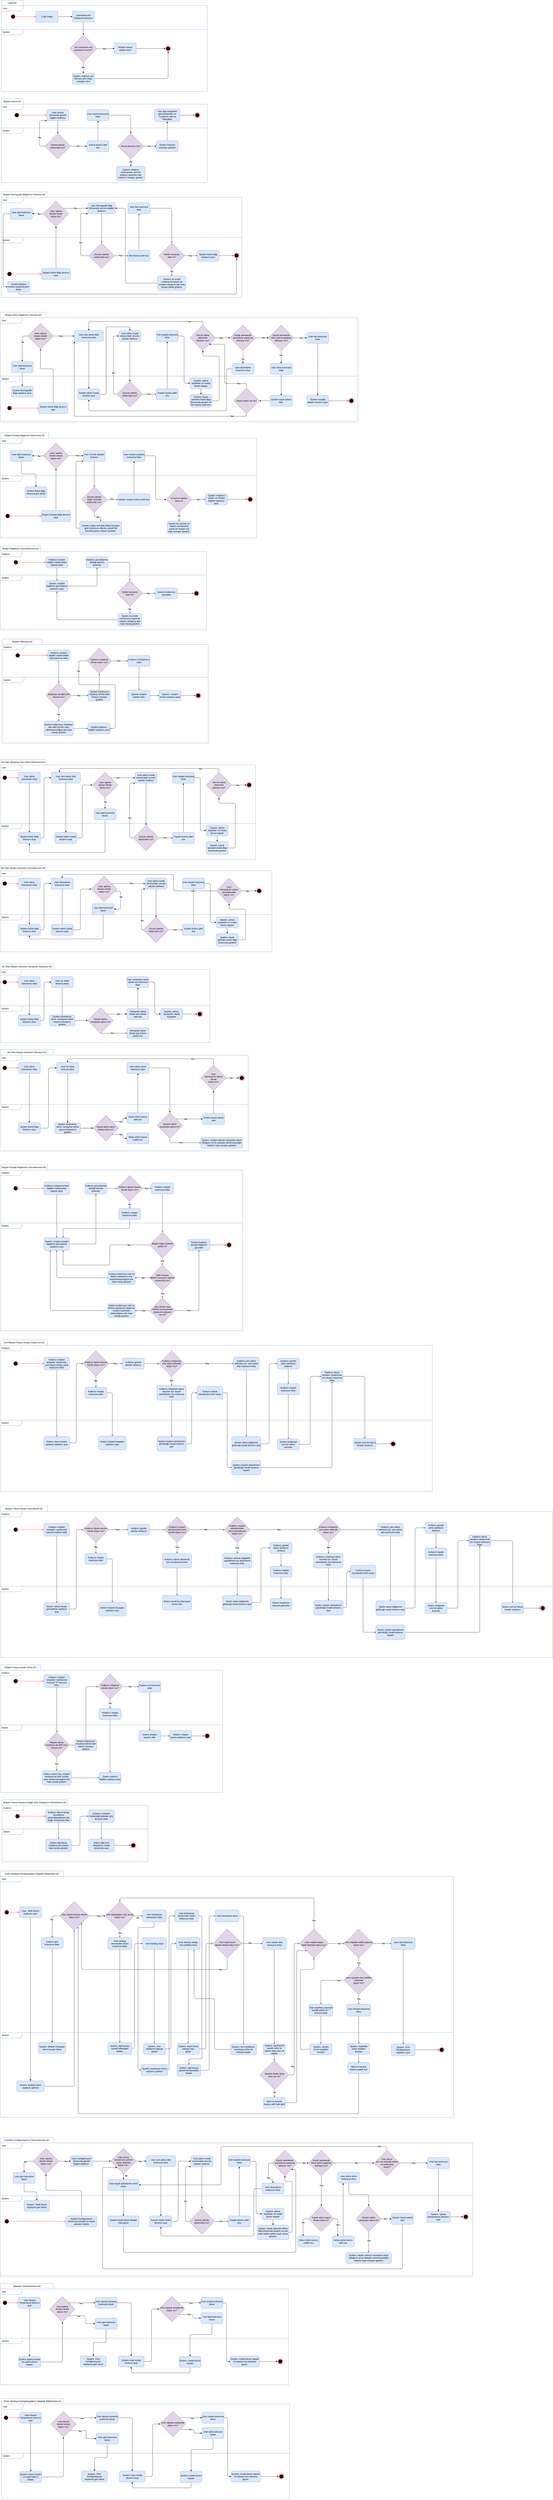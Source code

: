 <mxfile version="20.7.4" type="github">
  <diagram id="t61sBA5dFTruSkZOPS48" name="Page-1">
    <mxGraphModel dx="1509" dy="1904" grid="1" gridSize="10" guides="1" tooltips="1" connect="1" arrows="1" fold="1" page="1" pageScale="1" pageWidth="850" pageHeight="1100" math="0" shadow="0">
      <root>
        <mxCell id="0" />
        <mxCell id="1" parent="0" />
        <mxCell id="ity8I-JIIYc5jBsns8k_-1" value="System" style="shape=umlFrame;whiteSpace=wrap;html=1;width=120;height=30;boundedLbl=1;verticalAlign=middle;align=left;spacingLeft=5;fillColor=none;strokeColor=#6c8ebf;" vertex="1" parent="1">
          <mxGeometry x="20" y="-920" width="1130" height="340" as="geometry" />
        </mxCell>
        <mxCell id="ity8I-JIIYc5jBsns8k_-2" value="User" style="shape=umlFrame;whiteSpace=wrap;html=1;width=120;height=30;boundedLbl=1;verticalAlign=middle;align=left;spacingLeft=5;fillColor=none;strokeColor=#6c8ebf;" vertex="1" parent="1">
          <mxGeometry x="20" y="-1050" width="1130" height="130" as="geometry" />
        </mxCell>
        <mxCell id="ity8I-JIIYc5jBsns8k_-3" value="" style="ellipse;html=1;shape=startState;fillColor=#000000;strokeColor=#ff0000;" vertex="1" parent="1">
          <mxGeometry x="70" y="-1005" width="30" height="30" as="geometry" />
        </mxCell>
        <mxCell id="ity8I-JIIYc5jBsns8k_-4" value="" style="edgeStyle=orthogonalEdgeStyle;html=1;verticalAlign=bottom;endArrow=open;endSize=8;strokeColor=#ff0000;rounded=0;entryX=0;entryY=0.5;entryDx=0;entryDy=0;" edge="1" parent="1" source="ity8I-JIIYc5jBsns8k_-3" target="ity8I-JIIYc5jBsns8k_-6">
          <mxGeometry relative="1" as="geometry">
            <mxPoint x="85" y="-915" as="targetPoint" />
          </mxGeometry>
        </mxCell>
        <mxCell id="ity8I-JIIYc5jBsns8k_-5" value="" style="edgeStyle=orthogonalEdgeStyle;rounded=0;orthogonalLoop=1;jettySize=auto;html=1;" edge="1" parent="1" source="ity8I-JIIYc5jBsns8k_-6" target="ity8I-JIIYc5jBsns8k_-8">
          <mxGeometry relative="1" as="geometry" />
        </mxCell>
        <mxCell id="ity8I-JIIYc5jBsns8k_-6" value="Login Page" style="whiteSpace=wrap;html=1;fillColor=#dae8fc;strokeColor=#6c8ebf;" vertex="1" parent="1">
          <mxGeometry x="210" y="-1020" width="120" height="60" as="geometry" />
        </mxCell>
        <mxCell id="ity8I-JIIYc5jBsns8k_-7" value="" style="edgeStyle=orthogonalEdgeStyle;rounded=0;orthogonalLoop=1;jettySize=auto;html=1;" edge="1" parent="1" source="ity8I-JIIYc5jBsns8k_-8" target="ity8I-JIIYc5jBsns8k_-13">
          <mxGeometry relative="1" as="geometry" />
        </mxCell>
        <mxCell id="ity8I-JIIYc5jBsns8k_-8" value="Username and Password entrance" style="whiteSpace=wrap;html=1;fillColor=#dae8fc;strokeColor=#6c8ebf;" vertex="1" parent="1">
          <mxGeometry x="410" y="-1020" width="120" height="60" as="geometry" />
        </mxCell>
        <mxCell id="ity8I-JIIYc5jBsns8k_-9" value="" style="edgeStyle=orthogonalEdgeStyle;rounded=0;orthogonalLoop=1;jettySize=auto;html=1;" edge="1" parent="1" source="ity8I-JIIYc5jBsns8k_-13" target="ity8I-JIIYc5jBsns8k_-15">
          <mxGeometry relative="1" as="geometry" />
        </mxCell>
        <mxCell id="ity8I-JIIYc5jBsns8k_-10" value="&lt;b&gt;Yes&lt;/b&gt;" style="edgeLabel;html=1;align=center;verticalAlign=middle;resizable=0;points=[];" vertex="1" connectable="0" parent="ity8I-JIIYc5jBsns8k_-9">
          <mxGeometry x="-0.171" y="-1" relative="1" as="geometry">
            <mxPoint as="offset" />
          </mxGeometry>
        </mxCell>
        <mxCell id="ity8I-JIIYc5jBsns8k_-11" value="" style="edgeStyle=orthogonalEdgeStyle;rounded=0;orthogonalLoop=1;jettySize=auto;html=1;" edge="1" parent="1" source="ity8I-JIIYc5jBsns8k_-13" target="ity8I-JIIYc5jBsns8k_-17">
          <mxGeometry relative="1" as="geometry" />
        </mxCell>
        <mxCell id="ity8I-JIIYc5jBsns8k_-12" value="&lt;b&gt;No&lt;/b&gt;" style="edgeLabel;html=1;align=center;verticalAlign=middle;resizable=0;points=[];" vertex="1" connectable="0" parent="ity8I-JIIYc5jBsns8k_-11">
          <mxGeometry x="-0.101" y="-1" relative="1" as="geometry">
            <mxPoint as="offset" />
          </mxGeometry>
        </mxCell>
        <mxCell id="ity8I-JIIYc5jBsns8k_-13" value="Are username and password correct?" style="rhombus;whiteSpace=wrap;html=1;fillColor=#e1d5e7;strokeColor=#9673a6;" vertex="1" parent="1">
          <mxGeometry x="395" y="-890" width="150" height="150" as="geometry" />
        </mxCell>
        <mxCell id="ity8I-JIIYc5jBsns8k_-14" style="edgeStyle=orthogonalEdgeStyle;rounded=0;orthogonalLoop=1;jettySize=auto;html=1;entryX=0;entryY=0.5;entryDx=0;entryDy=0;" edge="1" parent="1" source="ity8I-JIIYc5jBsns8k_-15" target="ity8I-JIIYc5jBsns8k_-18">
          <mxGeometry relative="1" as="geometry" />
        </mxCell>
        <mxCell id="ity8I-JIIYc5jBsns8k_-15" value="Müşteri arama sayfası açılır" style="whiteSpace=wrap;html=1;fillColor=#dae8fc;strokeColor=#6c8ebf;" vertex="1" parent="1">
          <mxGeometry x="640" y="-845" width="120" height="60" as="geometry" />
        </mxCell>
        <mxCell id="ity8I-JIIYc5jBsns8k_-16" style="edgeStyle=orthogonalEdgeStyle;rounded=1;orthogonalLoop=1;jettySize=auto;html=1;entryX=0.5;entryY=1;entryDx=0;entryDy=0;" edge="1" parent="1" source="ity8I-JIIYc5jBsns8k_-17" target="ity8I-JIIYc5jBsns8k_-18">
          <mxGeometry relative="1" as="geometry" />
        </mxCell>
        <mxCell id="ity8I-JIIYc5jBsns8k_-17" value="System, kullanıcı adı ve/veya şifre hatalı mesajını verir" style="whiteSpace=wrap;html=1;fillColor=#dae8fc;strokeColor=#6c8ebf;" vertex="1" parent="1">
          <mxGeometry x="410" y="-680" width="120" height="60" as="geometry" />
        </mxCell>
        <mxCell id="ity8I-JIIYc5jBsns8k_-18" value="" style="ellipse;html=1;shape=endState;fillColor=#000000;strokeColor=#ff0000;" vertex="1" parent="1">
          <mxGeometry x="920" y="-830" width="30" height="30" as="geometry" />
        </mxCell>
        <mxCell id="ity8I-JIIYc5jBsns8k_-19" value="Login AD" style="rounded=0;whiteSpace=wrap;html=1;fillColor=none;strokeColor=#6c8ebf;" vertex="1" parent="1">
          <mxGeometry x="20" y="-1080" width="120" height="30" as="geometry" />
        </mxCell>
        <mxCell id="ity8I-JIIYc5jBsns8k_-20" value="System" style="shape=umlFrame;whiteSpace=wrap;html=1;width=120;height=30;boundedLbl=1;verticalAlign=middle;align=left;spacingLeft=5;fillColor=none;strokeColor=#6c8ebf;" vertex="1" parent="1">
          <mxGeometry x="20" y="-380" width="1130" height="300" as="geometry" />
        </mxCell>
        <mxCell id="ity8I-JIIYc5jBsns8k_-21" value="User" style="shape=umlFrame;whiteSpace=wrap;html=1;width=120;height=30;boundedLbl=1;verticalAlign=middle;align=left;spacingLeft=5;fillColor=none;strokeColor=#6c8ebf;" vertex="1" parent="1">
          <mxGeometry x="20" y="-510" width="1130" height="130" as="geometry" />
        </mxCell>
        <mxCell id="ity8I-JIIYc5jBsns8k_-22" value="" style="edgeStyle=orthogonalEdgeStyle;rounded=1;orthogonalLoop=1;jettySize=auto;html=1;endArrow=classic;endFill=1;" edge="1" parent="1" source="ity8I-JIIYc5jBsns8k_-23" target="ity8I-JIIYc5jBsns8k_-28">
          <mxGeometry relative="1" as="geometry" />
        </mxCell>
        <mxCell id="ity8I-JIIYc5jBsns8k_-23" value="User Arama Ekranında gerekli bilgileri doldurur" style="rounded=1;whiteSpace=wrap;html=1;fillStyle=auto;fillColor=#dae8fc;strokeColor=#6c8ebf;" vertex="1" parent="1">
          <mxGeometry x="270" y="-480" width="120" height="60" as="geometry" />
        </mxCell>
        <mxCell id="ity8I-JIIYc5jBsns8k_-24" value="" style="edgeStyle=orthogonalEdgeStyle;rounded=0;orthogonalLoop=1;jettySize=auto;html=1;endArrow=classic;endFill=1;" edge="1" parent="1" source="ity8I-JIIYc5jBsns8k_-28" target="ity8I-JIIYc5jBsns8k_-30">
          <mxGeometry relative="1" as="geometry" />
        </mxCell>
        <mxCell id="ity8I-JIIYc5jBsns8k_-25" value="Yes" style="edgeLabel;html=1;align=center;verticalAlign=middle;resizable=0;points=[];fontStyle=1" vertex="1" connectable="0" parent="ity8I-JIIYc5jBsns8k_-24">
          <mxGeometry x="-0.119" y="1" relative="1" as="geometry">
            <mxPoint as="offset" />
          </mxGeometry>
        </mxCell>
        <mxCell id="ity8I-JIIYc5jBsns8k_-26" style="edgeStyle=orthogonalEdgeStyle;rounded=1;orthogonalLoop=1;jettySize=auto;html=1;entryX=0;entryY=1;entryDx=0;entryDy=0;" edge="1" parent="1" source="ity8I-JIIYc5jBsns8k_-28" target="ity8I-JIIYc5jBsns8k_-23">
          <mxGeometry relative="1" as="geometry">
            <Array as="points">
              <mxPoint x="230" y="-280" />
              <mxPoint x="230" y="-420" />
            </Array>
          </mxGeometry>
        </mxCell>
        <mxCell id="ity8I-JIIYc5jBsns8k_-27" value="No" style="edgeLabel;html=1;align=center;verticalAlign=middle;resizable=0;points=[];fontStyle=1" vertex="1" connectable="0" parent="ity8I-JIIYc5jBsns8k_-26">
          <mxGeometry x="-0.255" relative="1" as="geometry">
            <mxPoint as="offset" />
          </mxGeometry>
        </mxCell>
        <mxCell id="ity8I-JIIYc5jBsns8k_-28" value="Gerekli alanlar &lt;br&gt;dolduruldu mu?" style="rhombus;whiteSpace=wrap;html=1;fillColor=#e1d5e7;rounded=0;fillStyle=auto;strokeColor=#9673a6;" vertex="1" parent="1">
          <mxGeometry x="260" y="-350" width="140" height="140" as="geometry" />
        </mxCell>
        <mxCell id="ity8I-JIIYc5jBsns8k_-29" value="" style="edgeStyle=orthogonalEdgeStyle;rounded=1;orthogonalLoop=1;jettySize=auto;html=1;endArrow=classic;endFill=1;" edge="1" parent="1" source="ity8I-JIIYc5jBsns8k_-30" target="ity8I-JIIYc5jBsns8k_-32">
          <mxGeometry relative="1" as="geometry" />
        </mxCell>
        <mxCell id="ity8I-JIIYc5jBsns8k_-30" value="Arama butonu aktif olur" style="whiteSpace=wrap;html=1;fillColor=#dae8fc;rounded=1;fillStyle=auto;strokeColor=#6c8ebf;" vertex="1" parent="1">
          <mxGeometry x="490" y="-310" width="120" height="60" as="geometry" />
        </mxCell>
        <mxCell id="ity8I-JIIYc5jBsns8k_-31" style="edgeStyle=orthogonalEdgeStyle;rounded=1;orthogonalLoop=1;jettySize=auto;html=1;exitX=1;exitY=0.5;exitDx=0;exitDy=0;entryX=0.5;entryY=0;entryDx=0;entryDy=0;endArrow=classic;endFill=1;" edge="1" parent="1" source="ity8I-JIIYc5jBsns8k_-32" target="ity8I-JIIYc5jBsns8k_-41">
          <mxGeometry relative="1" as="geometry" />
        </mxCell>
        <mxCell id="ity8I-JIIYc5jBsns8k_-32" value="User arama butonuna tıklar" style="whiteSpace=wrap;html=1;fillColor=#dae8fc;rounded=1;fillStyle=auto;strokeColor=#6c8ebf;" vertex="1" parent="1">
          <mxGeometry x="490" y="-480" width="120" height="60" as="geometry" />
        </mxCell>
        <mxCell id="ity8I-JIIYc5jBsns8k_-33" value="" style="edgeStyle=orthogonalEdgeStyle;rounded=1;orthogonalLoop=1;jettySize=auto;html=1;endArrow=classic;endFill=1;" edge="1" parent="1" source="ity8I-JIIYc5jBsns8k_-34" target="ity8I-JIIYc5jBsns8k_-36">
          <mxGeometry relative="1" as="geometry" />
        </mxCell>
        <mxCell id="ity8I-JIIYc5jBsns8k_-34" value="System bulunan sonuçları gösterir" style="whiteSpace=wrap;html=1;fillColor=#dae8fc;rounded=1;fillStyle=auto;strokeColor=#6c8ebf;" vertex="1" parent="1">
          <mxGeometry x="870" y="-310" width="120" height="60" as="geometry" />
        </mxCell>
        <mxCell id="ity8I-JIIYc5jBsns8k_-35" style="edgeStyle=orthogonalEdgeStyle;rounded=1;orthogonalLoop=1;jettySize=auto;html=1;exitX=1;exitY=0.5;exitDx=0;exitDy=0;entryX=0;entryY=0.5;entryDx=0;entryDy=0;endArrow=open;endFill=0;" edge="1" parent="1" source="ity8I-JIIYc5jBsns8k_-36">
          <mxGeometry relative="1" as="geometry">
            <mxPoint x="1080" y="-450" as="targetPoint" />
          </mxGeometry>
        </mxCell>
        <mxCell id="ity8I-JIIYc5jBsns8k_-36" value="User ilgili müşterileri görüntülüyebilir ve &quot;Customer Info&quot;ya tıklayabilir" style="whiteSpace=wrap;html=1;fillColor=#dae8fc;rounded=1;fillStyle=auto;strokeColor=#6c8ebf;" vertex="1" parent="1">
          <mxGeometry x="860" y="-485" width="140" height="70" as="geometry" />
        </mxCell>
        <mxCell id="ity8I-JIIYc5jBsns8k_-37" style="edgeStyle=orthogonalEdgeStyle;rounded=0;orthogonalLoop=1;jettySize=auto;html=1;exitX=1;exitY=0.5;exitDx=0;exitDy=0;entryX=0;entryY=0.5;entryDx=0;entryDy=0;endArrow=classic;endFill=1;" edge="1" parent="1" source="ity8I-JIIYc5jBsns8k_-41" target="ity8I-JIIYc5jBsns8k_-34">
          <mxGeometry relative="1" as="geometry" />
        </mxCell>
        <mxCell id="ity8I-JIIYc5jBsns8k_-38" value="Yes" style="edgeLabel;html=1;align=center;verticalAlign=middle;resizable=0;points=[];fontStyle=1" vertex="1" connectable="0" parent="ity8I-JIIYc5jBsns8k_-37">
          <mxGeometry x="-0.119" relative="1" as="geometry">
            <mxPoint as="offset" />
          </mxGeometry>
        </mxCell>
        <mxCell id="ity8I-JIIYc5jBsns8k_-39" value="" style="edgeStyle=orthogonalEdgeStyle;rounded=1;orthogonalLoop=1;jettySize=auto;html=1;endArrow=classic;endFill=1;" edge="1" parent="1" source="ity8I-JIIYc5jBsns8k_-41" target="ity8I-JIIYc5jBsns8k_-42">
          <mxGeometry relative="1" as="geometry" />
        </mxCell>
        <mxCell id="ity8I-JIIYc5jBsns8k_-40" value="No" style="edgeLabel;html=1;align=center;verticalAlign=middle;resizable=0;points=[];fontStyle=1" vertex="1" connectable="0" parent="ity8I-JIIYc5jBsns8k_-39">
          <mxGeometry x="-0.215" relative="1" as="geometry">
            <mxPoint as="offset" />
          </mxGeometry>
        </mxCell>
        <mxCell id="ity8I-JIIYc5jBsns8k_-41" value="Sonuç bulundu mu?" style="rhombus;whiteSpace=wrap;html=1;fillColor=#e1d5e7;rounded=0;fillStyle=auto;strokeColor=#9673a6;" vertex="1" parent="1">
          <mxGeometry x="660" y="-350" width="140" height="140" as="geometry" />
        </mxCell>
        <mxCell id="ity8I-JIIYc5jBsns8k_-42" value="System, kullanıcı bulunamadı, yeni bir kullanıcı eklemek ister misiniz? mesajını gösterir." style="whiteSpace=wrap;html=1;fillColor=#dae8fc;rounded=1;fillStyle=auto;strokeColor=#6c8ebf;glass=0;" vertex="1" parent="1">
          <mxGeometry x="652.5" y="-170" width="155" height="80" as="geometry" />
        </mxCell>
        <mxCell id="ity8I-JIIYc5jBsns8k_-43" value="" style="ellipse;html=1;shape=startState;fillColor=#000000;strokeColor=#ff0000;" vertex="1" parent="1">
          <mxGeometry x="90" y="-465" width="30" height="30" as="geometry" />
        </mxCell>
        <mxCell id="ity8I-JIIYc5jBsns8k_-44" value="" style="edgeStyle=orthogonalEdgeStyle;html=1;verticalAlign=bottom;endArrow=open;endSize=8;strokeColor=#ff0000;rounded=0;entryX=0;entryY=0.5;entryDx=0;entryDy=0;" edge="1" parent="1" source="ity8I-JIIYc5jBsns8k_-43" target="ity8I-JIIYc5jBsns8k_-23">
          <mxGeometry relative="1" as="geometry">
            <mxPoint x="125" y="-260" as="targetPoint" />
          </mxGeometry>
        </mxCell>
        <mxCell id="ity8I-JIIYc5jBsns8k_-45" value="" style="ellipse;html=1;shape=endState;fillColor=#000000;strokeColor=#ff0000;" vertex="1" parent="1">
          <mxGeometry x="1080" y="-465" width="30" height="30" as="geometry" />
        </mxCell>
        <mxCell id="ity8I-JIIYc5jBsns8k_-46" value="Müşteri Arama AD" style="rounded=0;whiteSpace=wrap;html=1;fillColor=none;strokeColor=#6c8ebf;" vertex="1" parent="1">
          <mxGeometry x="20" y="-540" width="120" height="30" as="geometry" />
        </mxCell>
        <mxCell id="ity8I-JIIYc5jBsns8k_-47" value="System" style="shape=umlFrame;whiteSpace=wrap;html=1;width=120;height=30;boundedLbl=1;verticalAlign=middle;align=left;spacingLeft=5;fillColor=none;strokeColor=#6c8ebf;" vertex="1" parent="1">
          <mxGeometry x="20" y="220" width="1320" height="330" as="geometry" />
        </mxCell>
        <mxCell id="ity8I-JIIYc5jBsns8k_-48" value="User" style="shape=umlFrame;whiteSpace=wrap;html=1;width=120;height=30;boundedLbl=1;verticalAlign=middle;align=left;spacingLeft=5;fillColor=none;strokeColor=#6c8ebf;" vertex="1" parent="1">
          <mxGeometry x="20" width="1320" height="220" as="geometry" />
        </mxCell>
        <mxCell id="ity8I-JIIYc5jBsns8k_-49" value="" style="edgeStyle=orthogonalEdgeStyle;rounded=1;orthogonalLoop=1;jettySize=auto;html=1;endArrow=open;endFill=0;" edge="1" parent="1" source="ity8I-JIIYc5jBsns8k_-50" target="ity8I-JIIYc5jBsns8k_-55">
          <mxGeometry relative="1" as="geometry" />
        </mxCell>
        <mxCell id="ity8I-JIIYc5jBsns8k_-50" value="User Demografik Bilgi Ekranında zorunlu bilgileri doldurur" style="rounded=1;whiteSpace=wrap;html=1;fillStyle=auto;fillColor=#dae8fc;strokeColor=#6c8ebf;" vertex="1" parent="1">
          <mxGeometry x="495" y="30" width="150" height="60" as="geometry" />
        </mxCell>
        <mxCell id="ity8I-JIIYc5jBsns8k_-51" value="" style="edgeStyle=orthogonalEdgeStyle;rounded=0;orthogonalLoop=1;jettySize=auto;html=1;endArrow=open;endFill=0;" edge="1" parent="1" source="ity8I-JIIYc5jBsns8k_-55" target="ity8I-JIIYc5jBsns8k_-57">
          <mxGeometry relative="1" as="geometry" />
        </mxCell>
        <mxCell id="ity8I-JIIYc5jBsns8k_-52" value="Yes" style="edgeLabel;html=1;align=center;verticalAlign=middle;resizable=0;points=[];fontStyle=1" vertex="1" connectable="0" parent="ity8I-JIIYc5jBsns8k_-51">
          <mxGeometry x="-0.119" y="1" relative="1" as="geometry">
            <mxPoint as="offset" />
          </mxGeometry>
        </mxCell>
        <mxCell id="ity8I-JIIYc5jBsns8k_-53" style="edgeStyle=orthogonalEdgeStyle;rounded=1;orthogonalLoop=1;jettySize=auto;html=1;entryX=0;entryY=1;entryDx=0;entryDy=0;exitX=0;exitY=0.5;exitDx=0;exitDy=0;" edge="1" parent="1" source="ity8I-JIIYc5jBsns8k_-55" target="ity8I-JIIYc5jBsns8k_-50">
          <mxGeometry relative="1" as="geometry">
            <Array as="points">
              <mxPoint x="455" y="320" />
              <mxPoint x="455" y="90" />
            </Array>
          </mxGeometry>
        </mxCell>
        <mxCell id="ity8I-JIIYc5jBsns8k_-54" value="No" style="edgeLabel;html=1;align=center;verticalAlign=middle;resizable=0;points=[];fontStyle=1" vertex="1" connectable="0" parent="ity8I-JIIYc5jBsns8k_-53">
          <mxGeometry x="-0.255" relative="1" as="geometry">
            <mxPoint as="offset" />
          </mxGeometry>
        </mxCell>
        <mxCell id="ity8I-JIIYc5jBsns8k_-55" value="Zorunlu alanlar &lt;br&gt;dolduruldu mu?" style="rhombus;whiteSpace=wrap;html=1;fillColor=#e1d5e7;rounded=0;fillStyle=auto;strokeColor=#9673a6;" vertex="1" parent="1">
          <mxGeometry x="500" y="250" width="140" height="140" as="geometry" />
        </mxCell>
        <mxCell id="ity8I-JIIYc5jBsns8k_-56" value="" style="edgeStyle=orthogonalEdgeStyle;rounded=1;orthogonalLoop=1;jettySize=auto;html=1;endArrow=open;endFill=0;" edge="1" parent="1" source="ity8I-JIIYc5jBsns8k_-57" target="ity8I-JIIYc5jBsns8k_-59">
          <mxGeometry relative="1" as="geometry" />
        </mxCell>
        <mxCell id="ity8I-JIIYc5jBsns8k_-57" value="İleri butonu aktif olur" style="whiteSpace=wrap;html=1;fillColor=#dae8fc;rounded=1;fillStyle=auto;strokeColor=#6c8ebf;" vertex="1" parent="1">
          <mxGeometry x="715" y="290" width="120" height="60" as="geometry" />
        </mxCell>
        <mxCell id="ity8I-JIIYc5jBsns8k_-58" style="edgeStyle=orthogonalEdgeStyle;rounded=1;orthogonalLoop=1;jettySize=auto;html=1;exitX=1;exitY=0.5;exitDx=0;exitDy=0;entryX=0.5;entryY=0;entryDx=0;entryDy=0;endArrow=open;endFill=0;" edge="1" parent="1" source="ity8I-JIIYc5jBsns8k_-59" target="ity8I-JIIYc5jBsns8k_-66">
          <mxGeometry relative="1" as="geometry" />
        </mxCell>
        <mxCell id="ity8I-JIIYc5jBsns8k_-59" value="User ileri butonuna tıklar" style="whiteSpace=wrap;html=1;fillColor=#dae8fc;rounded=1;fillStyle=auto;strokeColor=#6c8ebf;" vertex="1" parent="1">
          <mxGeometry x="715" y="30" width="120" height="60" as="geometry" />
        </mxCell>
        <mxCell id="ity8I-JIIYc5jBsns8k_-60" value="System Adres Bilgi sayfasını açar" style="whiteSpace=wrap;html=1;fillColor=#dae8fc;rounded=1;fillStyle=auto;strokeColor=#6c8ebf;" vertex="1" parent="1">
          <mxGeometry x="1095" y="290" width="120" height="60" as="geometry" />
        </mxCell>
        <mxCell id="ity8I-JIIYc5jBsns8k_-61" style="edgeStyle=orthogonalEdgeStyle;rounded=1;orthogonalLoop=1;jettySize=auto;html=1;exitX=1;exitY=0.5;exitDx=0;exitDy=0;entryX=0;entryY=0.5;entryDx=0;entryDy=0;endArrow=open;endFill=0;" edge="1" parent="1">
          <mxGeometry relative="1" as="geometry">
            <mxPoint x="1295" y="319" as="targetPoint" />
            <mxPoint x="1215" y="319" as="sourcePoint" />
          </mxGeometry>
        </mxCell>
        <mxCell id="ity8I-JIIYc5jBsns8k_-62" style="edgeStyle=orthogonalEdgeStyle;rounded=0;orthogonalLoop=1;jettySize=auto;html=1;exitX=1;exitY=0.5;exitDx=0;exitDy=0;entryX=0;entryY=0.5;entryDx=0;entryDy=0;endArrow=open;endFill=0;" edge="1" parent="1" source="ity8I-JIIYc5jBsns8k_-66" target="ity8I-JIIYc5jBsns8k_-60">
          <mxGeometry relative="1" as="geometry" />
        </mxCell>
        <mxCell id="ity8I-JIIYc5jBsns8k_-63" value="Yes" style="edgeLabel;html=1;align=center;verticalAlign=middle;resizable=0;points=[];fontStyle=1" vertex="1" connectable="0" parent="ity8I-JIIYc5jBsns8k_-62">
          <mxGeometry x="-0.119" relative="1" as="geometry">
            <mxPoint as="offset" />
          </mxGeometry>
        </mxCell>
        <mxCell id="ity8I-JIIYc5jBsns8k_-64" value="" style="edgeStyle=orthogonalEdgeStyle;rounded=1;orthogonalLoop=1;jettySize=auto;html=1;endArrow=open;endFill=0;" edge="1" parent="1" source="ity8I-JIIYc5jBsns8k_-66" target="ity8I-JIIYc5jBsns8k_-68">
          <mxGeometry relative="1" as="geometry" />
        </mxCell>
        <mxCell id="ity8I-JIIYc5jBsns8k_-65" value="No" style="edgeLabel;html=1;align=center;verticalAlign=middle;resizable=0;points=[];fontStyle=1" vertex="1" connectable="0" parent="ity8I-JIIYc5jBsns8k_-64">
          <mxGeometry x="-0.215" relative="1" as="geometry">
            <mxPoint as="offset" />
          </mxGeometry>
        </mxCell>
        <mxCell id="ity8I-JIIYc5jBsns8k_-66" value="Kimlik numarası &lt;br&gt;tekil mi?" style="rhombus;whiteSpace=wrap;html=1;fillColor=#e1d5e7;rounded=0;fillStyle=auto;strokeColor=#9673a6;" vertex="1" parent="1">
          <mxGeometry x="885" y="250" width="140" height="140" as="geometry" />
        </mxCell>
        <mxCell id="ity8I-JIIYc5jBsns8k_-67" style="edgeStyle=orthogonalEdgeStyle;rounded=1;orthogonalLoop=1;jettySize=auto;html=1;entryX=1;entryY=0.5;entryDx=0;entryDy=0;strokeWidth=1;" edge="1" parent="1" source="ity8I-JIIYc5jBsns8k_-68" target="ity8I-JIIYc5jBsns8k_-50">
          <mxGeometry relative="1" as="geometry">
            <Array as="points">
              <mxPoint x="700" y="470" />
              <mxPoint x="700" y="60" />
            </Array>
          </mxGeometry>
        </mxCell>
        <mxCell id="ity8I-JIIYc5jBsns8k_-68" value="System, bu kimlik numarasına kayıtlı bir müşteri olduğuna dair hata mesajı olarak gösterir." style="whiteSpace=wrap;html=1;fillColor=#dae8fc;rounded=1;fillStyle=auto;strokeColor=#6c8ebf;glass=0;" vertex="1" parent="1">
          <mxGeometry x="877.5" y="430" width="155" height="80" as="geometry" />
        </mxCell>
        <mxCell id="ity8I-JIIYc5jBsns8k_-69" value="" style="ellipse;html=1;shape=startState;fillColor=#000000;strokeColor=#ff0000;" vertex="1" parent="1">
          <mxGeometry x="50" y="405" width="30" height="30" as="geometry" />
        </mxCell>
        <mxCell id="ity8I-JIIYc5jBsns8k_-70" value="" style="edgeStyle=orthogonalEdgeStyle;html=1;verticalAlign=bottom;endArrow=open;endSize=8;strokeColor=#ff0000;rounded=0;exitX=0.91;exitY=0.503;exitDx=0;exitDy=0;exitPerimeter=0;entryX=0;entryY=0.5;entryDx=0;entryDy=0;" edge="1" parent="1" source="ity8I-JIIYc5jBsns8k_-69" target="ity8I-JIIYc5jBsns8k_-415">
          <mxGeometry relative="1" as="geometry">
            <mxPoint x="160" y="425" as="targetPoint" />
            <mxPoint x="70" y="425" as="sourcePoint" />
            <Array as="points">
              <mxPoint x="77" y="420" />
            </Array>
          </mxGeometry>
        </mxCell>
        <mxCell id="ity8I-JIIYc5jBsns8k_-71" value="" style="ellipse;html=1;shape=endState;fillColor=#000000;strokeColor=#ff0000;" vertex="1" parent="1">
          <mxGeometry x="1295" y="304" width="30" height="30" as="geometry" />
        </mxCell>
        <mxCell id="ity8I-JIIYc5jBsns8k_-72" value="Müşteri Demografik Bilgilerinin Girilmesi AD" style="rounded=0;whiteSpace=wrap;html=1;fillColor=none;strokeColor=#6c8ebf;" vertex="1" parent="1">
          <mxGeometry x="20" y="-30" width="250" height="30" as="geometry" />
        </mxCell>
        <mxCell id="ity8I-JIIYc5jBsns8k_-73" value="System" style="shape=umlFrame;whiteSpace=wrap;html=1;width=110;height=30;boundedLbl=1;verticalAlign=middle;align=left;spacingLeft=5;fillColor=none;strokeColor=#6c8ebf;" vertex="1" parent="1">
          <mxGeometry x="15" y="980" width="1960" height="250" as="geometry" />
        </mxCell>
        <mxCell id="ity8I-JIIYc5jBsns8k_-74" value="User" style="shape=umlFrame;whiteSpace=wrap;html=1;width=120;height=30;boundedLbl=1;verticalAlign=middle;align=left;spacingLeft=5;fillColor=none;strokeColor=#6c8ebf;" vertex="1" parent="1">
          <mxGeometry x="15" y="660" width="1960" height="320" as="geometry" />
        </mxCell>
        <mxCell id="ity8I-JIIYc5jBsns8k_-75" style="edgeStyle=orthogonalEdgeStyle;curved=1;rounded=0;orthogonalLoop=1;jettySize=auto;html=1;entryX=0.5;entryY=0;entryDx=0;entryDy=0;" edge="1" parent="1" source="ity8I-JIIYc5jBsns8k_-76" target="ity8I-JIIYc5jBsns8k_-83">
          <mxGeometry relative="1" as="geometry" />
        </mxCell>
        <mxCell id="ity8I-JIIYc5jBsns8k_-76" value="User yeni adres ekle butonuna tıklar" style="rounded=1;whiteSpace=wrap;html=1;fillStyle=auto;fillColor=#dae8fc;strokeColor=#6c8ebf;" vertex="1" parent="1">
          <mxGeometry x="420" y="730" width="160" height="60" as="geometry" />
        </mxCell>
        <mxCell id="ity8I-JIIYc5jBsns8k_-77" style="edgeStyle=orthogonalEdgeStyle;rounded=1;orthogonalLoop=1;jettySize=auto;html=1;entryX=0;entryY=0.5;entryDx=0;entryDy=0;endArrow=open;endFill=0;" edge="1" parent="1" source="ity8I-JIIYc5jBsns8k_-116" target="ity8I-JIIYc5jBsns8k_-80">
          <mxGeometry relative="1" as="geometry">
            <mxPoint x="1925" y="1065" as="targetPoint" />
            <mxPoint x="1845" y="1065" as="sourcePoint" />
          </mxGeometry>
        </mxCell>
        <mxCell id="ity8I-JIIYc5jBsns8k_-78" value="" style="ellipse;html=1;shape=startState;fillColor=#000000;strokeColor=#ff0000;" vertex="1" parent="1">
          <mxGeometry x="50" y="1140" width="30" height="30" as="geometry" />
        </mxCell>
        <mxCell id="ity8I-JIIYc5jBsns8k_-79" value="" style="edgeStyle=orthogonalEdgeStyle;html=1;verticalAlign=bottom;endArrow=open;endSize=8;strokeColor=#ff0000;rounded=0;" edge="1" parent="1" source="ity8I-JIIYc5jBsns8k_-78">
          <mxGeometry relative="1" as="geometry">
            <mxPoint x="225" y="1155" as="targetPoint" />
          </mxGeometry>
        </mxCell>
        <mxCell id="ity8I-JIIYc5jBsns8k_-80" value="" style="ellipse;html=1;shape=endState;fillColor=#000000;strokeColor=#ff0000;" vertex="1" parent="1">
          <mxGeometry x="1925" y="1100" width="30" height="30" as="geometry" />
        </mxCell>
        <mxCell id="ity8I-JIIYc5jBsns8k_-81" value="Müşteri Adres Bilgilerinin Girilmesi AD" style="rounded=0;whiteSpace=wrap;html=1;fillColor=none;strokeColor=#6c8ebf;" vertex="1" parent="1">
          <mxGeometry x="15" y="630" width="250" height="30" as="geometry" />
        </mxCell>
        <mxCell id="ity8I-JIIYc5jBsns8k_-82" style="edgeStyle=orthogonalEdgeStyle;rounded=1;orthogonalLoop=1;jettySize=auto;html=1;entryX=0.5;entryY=0;entryDx=0;entryDy=0;exitX=1;exitY=0.5;exitDx=0;exitDy=0;" edge="1" parent="1" source="ity8I-JIIYc5jBsns8k_-83" target="ity8I-JIIYc5jBsns8k_-85">
          <mxGeometry relative="1" as="geometry">
            <Array as="points">
              <mxPoint x="595" y="1080" />
              <mxPoint x="595" y="710" />
              <mxPoint x="725" y="710" />
            </Array>
          </mxGeometry>
        </mxCell>
        <mxCell id="ity8I-JIIYc5jBsns8k_-83" value="System adres modal ekranını açar" style="whiteSpace=wrap;html=1;fillColor=#dae8fc;rounded=1;fillStyle=auto;strokeColor=#6c8ebf;" vertex="1" parent="1">
          <mxGeometry x="440" y="1049" width="120" height="60" as="geometry" />
        </mxCell>
        <mxCell id="ity8I-JIIYc5jBsns8k_-84" style="edgeStyle=orthogonalEdgeStyle;rounded=1;orthogonalLoop=1;jettySize=auto;html=1;entryX=0.5;entryY=0;entryDx=0;entryDy=0;elbow=vertical;" edge="1" parent="1" source="ity8I-JIIYc5jBsns8k_-85" target="ity8I-JIIYc5jBsns8k_-86">
          <mxGeometry relative="1" as="geometry" />
        </mxCell>
        <mxCell id="ity8I-JIIYc5jBsns8k_-85" value="User adres modal ekranındaki zorunlu alanları doldurur" style="whiteSpace=wrap;html=1;fillColor=#dae8fc;rounded=1;fillStyle=auto;strokeColor=#6c8ebf;" vertex="1" parent="1">
          <mxGeometry x="665" y="730" width="120" height="60" as="geometry" />
        </mxCell>
        <mxCell id="ity8I-JIIYc5jBsns8k_-86" value="Zorunlu alanlar &lt;br&gt;dolduruldu mu?" style="rhombus;whiteSpace=wrap;html=1;fillColor=#e1d5e7;rounded=0;fillStyle=auto;strokeColor=#9673a6;" vertex="1" parent="1">
          <mxGeometry x="655" y="1009" width="140" height="140" as="geometry" />
        </mxCell>
        <mxCell id="ity8I-JIIYc5jBsns8k_-87" style="edgeStyle=orthogonalEdgeStyle;rounded=1;orthogonalLoop=1;jettySize=auto;html=1;exitX=0;exitY=0.5;exitDx=0;exitDy=0;" edge="1" parent="1" source="ity8I-JIIYc5jBsns8k_-86" target="ity8I-JIIYc5jBsns8k_-85">
          <mxGeometry relative="1" as="geometry">
            <Array as="points">
              <mxPoint x="635" y="1079" />
              <mxPoint x="635" y="760" />
            </Array>
            <mxPoint x="665" y="900.0" as="sourcePoint" />
            <mxPoint x="660" y="760.0" as="targetPoint" />
          </mxGeometry>
        </mxCell>
        <mxCell id="ity8I-JIIYc5jBsns8k_-88" value="No" style="edgeLabel;html=1;align=center;verticalAlign=middle;resizable=0;points=[];fontStyle=1" vertex="1" connectable="0" parent="ity8I-JIIYc5jBsns8k_-87">
          <mxGeometry x="-0.255" relative="1" as="geometry">
            <mxPoint as="offset" />
          </mxGeometry>
        </mxCell>
        <mxCell id="ity8I-JIIYc5jBsns8k_-89" value="" style="edgeStyle=orthogonalEdgeStyle;rounded=0;orthogonalLoop=1;jettySize=auto;html=1;endArrow=open;endFill=0;exitX=1;exitY=0.5;exitDx=0;exitDy=0;" edge="1" parent="1" source="ity8I-JIIYc5jBsns8k_-86" target="ity8I-JIIYc5jBsns8k_-92">
          <mxGeometry relative="1" as="geometry">
            <mxPoint x="795" y="1079.0" as="sourcePoint" />
          </mxGeometry>
        </mxCell>
        <mxCell id="ity8I-JIIYc5jBsns8k_-90" value="Yes" style="edgeLabel;html=1;align=center;verticalAlign=middle;resizable=0;points=[];fontStyle=1" vertex="1" connectable="0" parent="ity8I-JIIYc5jBsns8k_-89">
          <mxGeometry x="-0.119" y="1" relative="1" as="geometry">
            <mxPoint as="offset" />
          </mxGeometry>
        </mxCell>
        <mxCell id="ity8I-JIIYc5jBsns8k_-91" style="edgeStyle=elbowEdgeStyle;rounded=1;orthogonalLoop=1;jettySize=auto;html=1;entryX=0.5;entryY=1;entryDx=0;entryDy=0;" edge="1" parent="1" source="ity8I-JIIYc5jBsns8k_-92" target="ity8I-JIIYc5jBsns8k_-94">
          <mxGeometry relative="1" as="geometry" />
        </mxCell>
        <mxCell id="ity8I-JIIYc5jBsns8k_-92" value="Kaydet butonu aktif olur" style="whiteSpace=wrap;html=1;fillColor=#dae8fc;rounded=1;fillStyle=auto;strokeColor=#6c8ebf;" vertex="1" parent="1">
          <mxGeometry x="870" y="1049" width="120" height="60" as="geometry" />
        </mxCell>
        <mxCell id="ity8I-JIIYc5jBsns8k_-93" style="edgeStyle=elbowEdgeStyle;rounded=1;orthogonalLoop=1;jettySize=auto;html=1;" edge="1" parent="1" source="ity8I-JIIYc5jBsns8k_-94" target="ity8I-JIIYc5jBsns8k_-96">
          <mxGeometry relative="1" as="geometry" />
        </mxCell>
        <mxCell id="ity8I-JIIYc5jBsns8k_-94" value="User kaydet butonuna tıklar" style="whiteSpace=wrap;html=1;fillColor=#dae8fc;rounded=1;fillStyle=auto;strokeColor=#6c8ebf;" vertex="1" parent="1">
          <mxGeometry x="870" y="730" width="120" height="60" as="geometry" />
        </mxCell>
        <mxCell id="ity8I-JIIYc5jBsns8k_-95" style="edgeStyle=elbowEdgeStyle;rounded=1;orthogonalLoop=1;jettySize=auto;html=1;entryX=0.5;entryY=0;entryDx=0;entryDy=0;" edge="1" parent="1" source="ity8I-JIIYc5jBsns8k_-96" target="ity8I-JIIYc5jBsns8k_-98">
          <mxGeometry relative="1" as="geometry" />
        </mxCell>
        <mxCell id="ity8I-JIIYc5jBsns8k_-96" value="System, adresi kaydeder ve modal ekranı kapatır" style="whiteSpace=wrap;html=1;fillColor=#dae8fc;rounded=1;fillStyle=auto;strokeColor=#6c8ebf;" vertex="1" parent="1">
          <mxGeometry x="1055" y="989" width="120" height="60" as="geometry" />
        </mxCell>
        <mxCell id="ity8I-JIIYc5jBsns8k_-97" style="edgeStyle=orthogonalEdgeStyle;rounded=1;orthogonalLoop=1;jettySize=auto;html=1;entryX=0.5;entryY=1;entryDx=0;entryDy=0;" edge="1" parent="1" source="ity8I-JIIYc5jBsns8k_-98" target="ity8I-JIIYc5jBsns8k_-103">
          <mxGeometry relative="1" as="geometry">
            <Array as="points">
              <mxPoint x="1215" y="1115" />
              <mxPoint x="1215" y="870" />
              <mxPoint x="1125" y="870" />
            </Array>
          </mxGeometry>
        </mxCell>
        <mxCell id="ity8I-JIIYc5jBsns8k_-98" value="System, kayıtlı adresleri Adres Bilgi Ekranında gösterir ve ileri butonu aktif olur." style="whiteSpace=wrap;html=1;fillColor=#dae8fc;rounded=1;fillStyle=auto;strokeColor=#6c8ebf;" vertex="1" parent="1">
          <mxGeometry x="1055" y="1080" width="120" height="70" as="geometry" />
        </mxCell>
        <mxCell id="ity8I-JIIYc5jBsns8k_-99" style="edgeStyle=orthogonalEdgeStyle;rounded=1;orthogonalLoop=1;jettySize=auto;html=1;entryX=0;entryY=0.5;entryDx=0;entryDy=0;elbow=vertical;" edge="1" parent="1" source="ity8I-JIIYc5jBsns8k_-103" target="ity8I-JIIYc5jBsns8k_-108">
          <mxGeometry relative="1" as="geometry" />
        </mxCell>
        <mxCell id="ity8I-JIIYc5jBsns8k_-100" value="&lt;b&gt;No&lt;/b&gt;" style="edgeLabel;html=1;align=center;verticalAlign=middle;resizable=0;points=[];" vertex="1" connectable="0" parent="ity8I-JIIYc5jBsns8k_-99">
          <mxGeometry x="-0.24" y="-1" relative="1" as="geometry">
            <mxPoint as="offset" />
          </mxGeometry>
        </mxCell>
        <mxCell id="ity8I-JIIYc5jBsns8k_-101" style="edgeStyle=orthogonalEdgeStyle;rounded=1;orthogonalLoop=1;jettySize=auto;html=1;elbow=vertical;" edge="1" parent="1" source="ity8I-JIIYc5jBsns8k_-103" target="ity8I-JIIYc5jBsns8k_-76">
          <mxGeometry relative="1" as="geometry">
            <Array as="points">
              <mxPoint x="1125" y="680" />
              <mxPoint x="500" y="680" />
            </Array>
          </mxGeometry>
        </mxCell>
        <mxCell id="ity8I-JIIYc5jBsns8k_-102" value="&lt;b&gt;Yes&lt;/b&gt;" style="edgeLabel;html=1;align=center;verticalAlign=middle;resizable=0;points=[];" vertex="1" connectable="0" parent="ity8I-JIIYc5jBsns8k_-101">
          <mxGeometry x="-0.73" y="1" relative="1" as="geometry">
            <mxPoint as="offset" />
          </mxGeometry>
        </mxCell>
        <mxCell id="ity8I-JIIYc5jBsns8k_-103" value="Yeni bir adres &lt;br&gt;eklenmek &lt;br&gt;isteniyor mu?" style="rhombus;whiteSpace=wrap;html=1;fillColor=#e1d5e7;rounded=0;fillStyle=auto;strokeColor=#9673a6;" vertex="1" parent="1">
          <mxGeometry x="1055" y="700" width="140" height="140" as="geometry" />
        </mxCell>
        <mxCell id="ity8I-JIIYc5jBsns8k_-104" style="edgeStyle=orthogonalEdgeStyle;rounded=1;orthogonalLoop=1;jettySize=auto;html=1;entryX=0;entryY=0.5;entryDx=0;entryDy=0;elbow=vertical;" edge="1" parent="1" source="ity8I-JIIYc5jBsns8k_-108" target="ity8I-JIIYc5jBsns8k_-113">
          <mxGeometry relative="1" as="geometry" />
        </mxCell>
        <mxCell id="ity8I-JIIYc5jBsns8k_-105" value="&lt;b&gt;No&lt;/b&gt;" style="edgeLabel;html=1;align=center;verticalAlign=middle;resizable=0;points=[];" vertex="1" connectable="0" parent="ity8I-JIIYc5jBsns8k_-104">
          <mxGeometry x="0.241" y="1" relative="1" as="geometry">
            <mxPoint as="offset" />
          </mxGeometry>
        </mxCell>
        <mxCell id="ity8I-JIIYc5jBsns8k_-106" style="edgeStyle=orthogonalEdgeStyle;rounded=1;orthogonalLoop=1;jettySize=auto;html=1;entryX=0.5;entryY=0;entryDx=0;entryDy=0;elbow=vertical;" edge="1" parent="1" source="ity8I-JIIYc5jBsns8k_-108" target="ity8I-JIIYc5jBsns8k_-118">
          <mxGeometry relative="1" as="geometry" />
        </mxCell>
        <mxCell id="ity8I-JIIYc5jBsns8k_-107" value="&lt;b&gt;Yes&lt;/b&gt;" style="edgeLabel;html=1;align=center;verticalAlign=middle;resizable=0;points=[];" vertex="1" connectable="0" parent="ity8I-JIIYc5jBsns8k_-106">
          <mxGeometry x="0.295" relative="1" as="geometry">
            <mxPoint as="offset" />
          </mxGeometry>
        </mxCell>
        <mxCell id="ity8I-JIIYc5jBsns8k_-108" value="Kayıtlı adreslerde düzenleme yapılmak isteniyor mu?" style="rhombus;whiteSpace=wrap;html=1;fillColor=#e1d5e7;rounded=0;fillStyle=auto;strokeColor=#9673a6;" vertex="1" parent="1">
          <mxGeometry x="1275" y="700" width="140" height="140" as="geometry" />
        </mxCell>
        <mxCell id="ity8I-JIIYc5jBsns8k_-109" style="edgeStyle=orthogonalEdgeStyle;rounded=1;orthogonalLoop=1;jettySize=auto;html=1;entryX=0.5;entryY=0;entryDx=0;entryDy=0;elbow=vertical;" edge="1" parent="1" source="ity8I-JIIYc5jBsns8k_-113" target="ity8I-JIIYc5jBsns8k_-120">
          <mxGeometry relative="1" as="geometry" />
        </mxCell>
        <mxCell id="ity8I-JIIYc5jBsns8k_-110" value="&lt;b&gt;Yes&lt;/b&gt;" style="edgeLabel;html=1;align=center;verticalAlign=middle;resizable=0;points=[];" vertex="1" connectable="0" parent="ity8I-JIIYc5jBsns8k_-109">
          <mxGeometry x="-0.273" y="-1" relative="1" as="geometry">
            <mxPoint as="offset" />
          </mxGeometry>
        </mxCell>
        <mxCell id="ity8I-JIIYc5jBsns8k_-111" style="edgeStyle=orthogonalEdgeStyle;rounded=1;orthogonalLoop=1;jettySize=auto;html=1;entryX=0;entryY=0.5;entryDx=0;entryDy=0;elbow=vertical;" edge="1" parent="1" source="ity8I-JIIYc5jBsns8k_-113" target="ity8I-JIIYc5jBsns8k_-115">
          <mxGeometry relative="1" as="geometry" />
        </mxCell>
        <mxCell id="ity8I-JIIYc5jBsns8k_-112" value="&lt;b&gt;No&lt;/b&gt;" style="edgeLabel;html=1;align=center;verticalAlign=middle;resizable=0;points=[];" vertex="1" connectable="0" parent="ity8I-JIIYc5jBsns8k_-111">
          <mxGeometry x="0.135" y="-1" relative="1" as="geometry">
            <mxPoint as="offset" />
          </mxGeometry>
        </mxCell>
        <mxCell id="ity8I-JIIYc5jBsns8k_-113" value="Kayıtlı adreslerde&lt;br&gt;silme işlemi yapılmak &lt;br&gt;isteniyor mu?" style="rhombus;whiteSpace=wrap;html=1;fillColor=#e1d5e7;rounded=0;fillStyle=auto;strokeColor=#9673a6;" vertex="1" parent="1">
          <mxGeometry x="1485" y="700" width="140" height="140" as="geometry" />
        </mxCell>
        <mxCell id="ity8I-JIIYc5jBsns8k_-114" style="edgeStyle=orthogonalEdgeStyle;rounded=1;orthogonalLoop=1;jettySize=auto;html=1;entryX=0.5;entryY=0;entryDx=0;entryDy=0;elbow=vertical;" edge="1" parent="1" source="ity8I-JIIYc5jBsns8k_-115" target="ity8I-JIIYc5jBsns8k_-116">
          <mxGeometry relative="1" as="geometry" />
        </mxCell>
        <mxCell id="ity8I-JIIYc5jBsns8k_-115" value="User ileri butonuna tıklar" style="whiteSpace=wrap;html=1;fillColor=#dae8fc;rounded=1;fillStyle=auto;strokeColor=#6c8ebf;" vertex="1" parent="1">
          <mxGeometry x="1695" y="740" width="120" height="60" as="geometry" />
        </mxCell>
        <mxCell id="ity8I-JIIYc5jBsns8k_-116" value="System kontakt bilgileri ekranını açar" style="whiteSpace=wrap;html=1;fillColor=#dae8fc;rounded=1;fillStyle=auto;strokeColor=#6c8ebf;" vertex="1" parent="1">
          <mxGeometry x="1695" y="1085" width="120" height="60" as="geometry" />
        </mxCell>
        <mxCell id="ity8I-JIIYc5jBsns8k_-117" style="edgeStyle=orthogonalEdgeStyle;rounded=1;orthogonalLoop=1;jettySize=auto;html=1;entryX=0.5;entryY=1;entryDx=0;entryDy=0;" edge="1" parent="1" source="ity8I-JIIYc5jBsns8k_-118" target="ity8I-JIIYc5jBsns8k_-83">
          <mxGeometry relative="1" as="geometry">
            <Array as="points">
              <mxPoint x="1255" y="940" />
              <mxPoint x="1255" y="1170" />
              <mxPoint x="500" y="1170" />
            </Array>
          </mxGeometry>
        </mxCell>
        <mxCell id="ity8I-JIIYc5jBsns8k_-118" value="User düzenleme butonuna tıklar" style="whiteSpace=wrap;html=1;fillColor=#dae8fc;rounded=1;fillStyle=auto;strokeColor=#6c8ebf;" vertex="1" parent="1">
          <mxGeometry x="1285" y="910" width="120" height="60" as="geometry" />
        </mxCell>
        <mxCell id="ity8I-JIIYc5jBsns8k_-119" style="edgeStyle=orthogonalEdgeStyle;rounded=1;orthogonalLoop=1;jettySize=auto;html=1;entryX=0.5;entryY=0;entryDx=0;entryDy=0;elbow=vertical;" edge="1" parent="1" source="ity8I-JIIYc5jBsns8k_-120" target="ity8I-JIIYc5jBsns8k_-122">
          <mxGeometry relative="1" as="geometry">
            <mxPoint x="1555" y="1030" as="targetPoint" />
          </mxGeometry>
        </mxCell>
        <mxCell id="ity8I-JIIYc5jBsns8k_-120" value="User silme butonuna tıklar" style="whiteSpace=wrap;html=1;fillColor=#dae8fc;rounded=1;fillStyle=auto;strokeColor=#6c8ebf;" vertex="1" parent="1">
          <mxGeometry x="1495" y="910" width="120" height="60" as="geometry" />
        </mxCell>
        <mxCell id="ity8I-JIIYc5jBsns8k_-121" style="edgeStyle=orthogonalEdgeStyle;rounded=1;orthogonalLoop=1;jettySize=auto;html=1;entryX=1;entryY=0.5;entryDx=0;entryDy=0;elbow=vertical;" edge="1" parent="1" source="ity8I-JIIYc5jBsns8k_-122" target="ity8I-JIIYc5jBsns8k_-127">
          <mxGeometry relative="1" as="geometry">
            <Array as="points">
              <mxPoint x="1555" y="1115" />
            </Array>
          </mxGeometry>
        </mxCell>
        <mxCell id="ity8I-JIIYc5jBsns8k_-122" value="System kayıtlı adresi siler." style="whiteSpace=wrap;html=1;fillColor=#dae8fc;rounded=1;fillStyle=auto;strokeColor=#6c8ebf;" vertex="1" parent="1">
          <mxGeometry x="1495" y="1085" width="120" height="60" as="geometry" />
        </mxCell>
        <mxCell id="ity8I-JIIYc5jBsns8k_-123" style="edgeStyle=orthogonalEdgeStyle;rounded=1;orthogonalLoop=1;jettySize=auto;html=1;entryX=1;entryY=1;entryDx=0;entryDy=0;elbow=vertical;" edge="1" parent="1" source="ity8I-JIIYc5jBsns8k_-127" target="ity8I-JIIYc5jBsns8k_-103">
          <mxGeometry relative="1" as="geometry">
            <Array as="points">
              <mxPoint x="1365" y="1020" />
              <mxPoint x="1245" y="1020" />
              <mxPoint x="1245" y="805" />
            </Array>
          </mxGeometry>
        </mxCell>
        <mxCell id="ity8I-JIIYc5jBsns8k_-124" value="&lt;b&gt;Yes&lt;/b&gt;" style="edgeLabel;html=1;align=center;verticalAlign=middle;resizable=0;points=[];" vertex="1" connectable="0" parent="ity8I-JIIYc5jBsns8k_-123">
          <mxGeometry x="-0.691" relative="1" as="geometry">
            <mxPoint as="offset" />
          </mxGeometry>
        </mxCell>
        <mxCell id="ity8I-JIIYc5jBsns8k_-125" style="edgeStyle=orthogonalEdgeStyle;rounded=1;orthogonalLoop=1;jettySize=auto;html=1;elbow=vertical;entryX=0;entryY=1;entryDx=0;entryDy=0;" edge="1" parent="1" source="ity8I-JIIYc5jBsns8k_-127" target="ity8I-JIIYc5jBsns8k_-76">
          <mxGeometry relative="1" as="geometry">
            <Array as="points">
              <mxPoint x="1365" y="1200" />
              <mxPoint x="420" y="1200" />
            </Array>
          </mxGeometry>
        </mxCell>
        <mxCell id="ity8I-JIIYc5jBsns8k_-126" value="&lt;b&gt;No&lt;/b&gt;" style="edgeLabel;html=1;align=center;verticalAlign=middle;resizable=0;points=[];" vertex="1" connectable="0" parent="ity8I-JIIYc5jBsns8k_-125">
          <mxGeometry x="-0.862" y="-1" relative="1" as="geometry">
            <mxPoint as="offset" />
          </mxGeometry>
        </mxCell>
        <mxCell id="ity8I-JIIYc5jBsns8k_-127" value="Kayıtlı adres var mı?" style="rhombus;whiteSpace=wrap;html=1;fillColor=#e1d5e7;rounded=0;fillStyle=auto;strokeColor=#9673a6;" vertex="1" parent="1">
          <mxGeometry x="1295" y="1045" width="140" height="140" as="geometry" />
        </mxCell>
        <mxCell id="ity8I-JIIYc5jBsns8k_-128" value="System" style="shape=umlFrame;whiteSpace=wrap;html=1;width=120;height=30;boundedLbl=1;verticalAlign=middle;align=left;spacingLeft=5;fillColor=none;strokeColor=#6c8ebf;" vertex="1" parent="1">
          <mxGeometry x="14" y="3430" width="1400" height="200" as="geometry" />
        </mxCell>
        <mxCell id="ity8I-JIIYc5jBsns8k_-129" value="User" style="shape=umlFrame;whiteSpace=wrap;html=1;width=120;height=30;boundedLbl=1;verticalAlign=middle;align=left;spacingLeft=5;fillColor=none;strokeColor=#6c8ebf;" vertex="1" parent="1">
          <mxGeometry x="14" y="3110" width="1400" height="320" as="geometry" />
        </mxCell>
        <mxCell id="ity8I-JIIYc5jBsns8k_-130" style="edgeStyle=orthogonalEdgeStyle;rounded=1;orthogonalLoop=1;jettySize=auto;html=1;entryX=0.5;entryY=0;entryDx=0;entryDy=0;" edge="1" parent="1" source="ity8I-JIIYc5jBsns8k_-131" target="ity8I-JIIYc5jBsns8k_-137">
          <mxGeometry relative="1" as="geometry" />
        </mxCell>
        <mxCell id="ity8I-JIIYc5jBsns8k_-131" value="User yeni adres ekle butonuna tıklar" style="rounded=1;whiteSpace=wrap;html=1;fillStyle=auto;fillColor=#dae8fc;strokeColor=#6c8ebf;" vertex="1" parent="1">
          <mxGeometry x="294" y="3150" width="160" height="60" as="geometry" />
        </mxCell>
        <mxCell id="ity8I-JIIYc5jBsns8k_-132" value="" style="ellipse;html=1;shape=startState;fillColor=#000000;strokeColor=#ff0000;" vertex="1" parent="1">
          <mxGeometry x="24" y="3165" width="30" height="30" as="geometry" />
        </mxCell>
        <mxCell id="ity8I-JIIYc5jBsns8k_-133" value="" style="edgeStyle=orthogonalEdgeStyle;html=1;verticalAlign=bottom;endArrow=open;endSize=8;strokeColor=#ff0000;rounded=0;entryX=0;entryY=0.5;entryDx=0;entryDy=0;" edge="1" parent="1" source="ity8I-JIIYc5jBsns8k_-132" target="ity8I-JIIYc5jBsns8k_-159">
          <mxGeometry relative="1" as="geometry">
            <mxPoint x="119" y="3370" as="targetPoint" />
          </mxGeometry>
        </mxCell>
        <mxCell id="ity8I-JIIYc5jBsns8k_-134" value="" style="ellipse;html=1;shape=endState;fillColor=#000000;strokeColor=#ff0000;" vertex="1" parent="1">
          <mxGeometry x="1363.92" y="3205" width="30" height="30" as="geometry" />
        </mxCell>
        <mxCell id="ity8I-JIIYc5jBsns8k_-135" value="Var Olan Müşteriye Yeni Adres Eklenmesi AD" style="rounded=0;whiteSpace=wrap;html=1;fillColor=none;strokeColor=#6c8ebf;" vertex="1" parent="1">
          <mxGeometry x="14" y="3080" width="250" height="30" as="geometry" />
        </mxCell>
        <mxCell id="ity8I-JIIYc5jBsns8k_-136" style="edgeStyle=orthogonalEdgeStyle;rounded=1;orthogonalLoop=1;jettySize=auto;html=1;entryX=0;entryY=0.5;entryDx=0;entryDy=0;exitX=1;exitY=0.5;exitDx=0;exitDy=0;" edge="1" parent="1" source="ity8I-JIIYc5jBsns8k_-137" target="ity8I-JIIYc5jBsns8k_-401">
          <mxGeometry relative="1" as="geometry">
            <Array as="points">
              <mxPoint x="464" y="3510" />
              <mxPoint x="464" y="3220" />
            </Array>
          </mxGeometry>
        </mxCell>
        <mxCell id="ity8I-JIIYc5jBsns8k_-137" value="System adres modal ekranını açar" style="whiteSpace=wrap;html=1;fillColor=#dae8fc;rounded=1;fillStyle=auto;strokeColor=#6c8ebf;" vertex="1" parent="1">
          <mxGeometry x="314" y="3480" width="120" height="60" as="geometry" />
        </mxCell>
        <mxCell id="ity8I-JIIYc5jBsns8k_-138" style="edgeStyle=orthogonalEdgeStyle;rounded=1;orthogonalLoop=1;jettySize=auto;html=1;entryX=0.5;entryY=0;entryDx=0;entryDy=0;elbow=vertical;" edge="1" parent="1" source="ity8I-JIIYc5jBsns8k_-139" target="ity8I-JIIYc5jBsns8k_-140">
          <mxGeometry relative="1" as="geometry" />
        </mxCell>
        <mxCell id="ity8I-JIIYc5jBsns8k_-139" value="User adres modal ekranındaki zorunlu alanları doldurur" style="whiteSpace=wrap;html=1;fillColor=#dae8fc;rounded=1;fillStyle=auto;strokeColor=#6c8ebf;" vertex="1" parent="1">
          <mxGeometry x="753.92" y="3150" width="120" height="60" as="geometry" />
        </mxCell>
        <mxCell id="ity8I-JIIYc5jBsns8k_-140" value="Zorunlu alanlar &lt;br&gt;dolduruldu mu?" style="rhombus;whiteSpace=wrap;html=1;fillColor=#e1d5e7;rounded=0;fillStyle=auto;strokeColor=#9673a6;" vertex="1" parent="1">
          <mxGeometry x="743.92" y="3440" width="140" height="140" as="geometry" />
        </mxCell>
        <mxCell id="ity8I-JIIYc5jBsns8k_-141" style="edgeStyle=orthogonalEdgeStyle;rounded=1;orthogonalLoop=1;jettySize=auto;html=1;exitX=0;exitY=0.5;exitDx=0;exitDy=0;" edge="1" parent="1" source="ity8I-JIIYc5jBsns8k_-140" target="ity8I-JIIYc5jBsns8k_-139">
          <mxGeometry relative="1" as="geometry">
            <Array as="points">
              <mxPoint x="724" y="3510" />
              <mxPoint x="724" y="3210" />
            </Array>
            <mxPoint x="753.92" y="3350" as="sourcePoint" />
            <mxPoint x="748.92" y="3210" as="targetPoint" />
          </mxGeometry>
        </mxCell>
        <mxCell id="ity8I-JIIYc5jBsns8k_-142" value="No" style="edgeLabel;html=1;align=center;verticalAlign=middle;resizable=0;points=[];fontStyle=1" vertex="1" connectable="0" parent="ity8I-JIIYc5jBsns8k_-141">
          <mxGeometry x="-0.255" relative="1" as="geometry">
            <mxPoint as="offset" />
          </mxGeometry>
        </mxCell>
        <mxCell id="ity8I-JIIYc5jBsns8k_-143" value="" style="edgeStyle=orthogonalEdgeStyle;rounded=0;orthogonalLoop=1;jettySize=auto;html=1;endArrow=open;endFill=0;exitX=1;exitY=0.5;exitDx=0;exitDy=0;" edge="1" parent="1" source="ity8I-JIIYc5jBsns8k_-140" target="ity8I-JIIYc5jBsns8k_-146">
          <mxGeometry relative="1" as="geometry">
            <mxPoint x="883.92" y="3529.0" as="sourcePoint" />
          </mxGeometry>
        </mxCell>
        <mxCell id="ity8I-JIIYc5jBsns8k_-144" value="Yes" style="edgeLabel;html=1;align=center;verticalAlign=middle;resizable=0;points=[];fontStyle=1" vertex="1" connectable="0" parent="ity8I-JIIYc5jBsns8k_-143">
          <mxGeometry x="-0.119" y="1" relative="1" as="geometry">
            <mxPoint as="offset" />
          </mxGeometry>
        </mxCell>
        <mxCell id="ity8I-JIIYc5jBsns8k_-145" style="edgeStyle=elbowEdgeStyle;rounded=1;orthogonalLoop=1;jettySize=auto;html=1;entryX=0.5;entryY=1;entryDx=0;entryDy=0;" edge="1" parent="1" source="ity8I-JIIYc5jBsns8k_-146" target="ity8I-JIIYc5jBsns8k_-148">
          <mxGeometry relative="1" as="geometry" />
        </mxCell>
        <mxCell id="ity8I-JIIYc5jBsns8k_-146" value="Kaydet butonu aktif olur" style="whiteSpace=wrap;html=1;fillColor=#dae8fc;rounded=1;fillStyle=auto;strokeColor=#6c8ebf;" vertex="1" parent="1">
          <mxGeometry x="958.92" y="3480" width="120" height="60" as="geometry" />
        </mxCell>
        <mxCell id="ity8I-JIIYc5jBsns8k_-147" style="edgeStyle=elbowEdgeStyle;rounded=1;orthogonalLoop=1;jettySize=auto;html=1;" edge="1" parent="1" source="ity8I-JIIYc5jBsns8k_-148" target="ity8I-JIIYc5jBsns8k_-150">
          <mxGeometry relative="1" as="geometry" />
        </mxCell>
        <mxCell id="ity8I-JIIYc5jBsns8k_-148" value="User kaydet butonuna tıklar" style="whiteSpace=wrap;html=1;fillColor=#dae8fc;rounded=1;fillStyle=auto;strokeColor=#6c8ebf;" vertex="1" parent="1">
          <mxGeometry x="958.92" y="3150" width="120" height="60" as="geometry" />
        </mxCell>
        <mxCell id="ity8I-JIIYc5jBsns8k_-149" style="edgeStyle=elbowEdgeStyle;rounded=1;orthogonalLoop=1;jettySize=auto;html=1;entryX=0.5;entryY=0;entryDx=0;entryDy=0;" edge="1" parent="1" source="ity8I-JIIYc5jBsns8k_-150" target="ity8I-JIIYc5jBsns8k_-152">
          <mxGeometry relative="1" as="geometry" />
        </mxCell>
        <mxCell id="ity8I-JIIYc5jBsns8k_-150" value="System, adresi kaydeder ve modal ekranı kapatır" style="whiteSpace=wrap;html=1;fillColor=#dae8fc;rounded=1;fillStyle=auto;strokeColor=#6c8ebf;" vertex="1" parent="1">
          <mxGeometry x="1143.92" y="3439" width="120" height="60" as="geometry" />
        </mxCell>
        <mxCell id="ity8I-JIIYc5jBsns8k_-151" style="edgeStyle=orthogonalEdgeStyle;rounded=1;orthogonalLoop=1;jettySize=auto;html=1;entryX=0.5;entryY=1;entryDx=0;entryDy=0;" edge="1" parent="1" source="ity8I-JIIYc5jBsns8k_-152" target="ity8I-JIIYc5jBsns8k_-157">
          <mxGeometry relative="1" as="geometry">
            <Array as="points">
              <mxPoint x="1303.92" y="3565" />
              <mxPoint x="1303.92" y="3320" />
              <mxPoint x="1213.92" y="3320" />
            </Array>
          </mxGeometry>
        </mxCell>
        <mxCell id="ity8I-JIIYc5jBsns8k_-152" value="System, kayıtlı adresleri Adres Bilgi Ekranında gösterir" style="whiteSpace=wrap;html=1;fillColor=#dae8fc;rounded=1;fillStyle=auto;strokeColor=#6c8ebf;" vertex="1" parent="1">
          <mxGeometry x="1143.92" y="3530" width="120" height="70" as="geometry" />
        </mxCell>
        <mxCell id="ity8I-JIIYc5jBsns8k_-153" style="edgeStyle=orthogonalEdgeStyle;rounded=1;orthogonalLoop=1;jettySize=auto;html=1;entryX=0;entryY=0.5;entryDx=0;entryDy=0;elbow=vertical;" edge="1" parent="1" source="ity8I-JIIYc5jBsns8k_-157">
          <mxGeometry relative="1" as="geometry">
            <mxPoint x="1363.92" y="3220" as="targetPoint" />
          </mxGeometry>
        </mxCell>
        <mxCell id="ity8I-JIIYc5jBsns8k_-154" value="&lt;b&gt;No&lt;/b&gt;" style="edgeLabel;html=1;align=center;verticalAlign=middle;resizable=0;points=[];" vertex="1" connectable="0" parent="ity8I-JIIYc5jBsns8k_-153">
          <mxGeometry x="-0.24" y="-1" relative="1" as="geometry">
            <mxPoint as="offset" />
          </mxGeometry>
        </mxCell>
        <mxCell id="ity8I-JIIYc5jBsns8k_-155" style="edgeStyle=orthogonalEdgeStyle;rounded=1;orthogonalLoop=1;jettySize=auto;html=1;elbow=vertical;" edge="1" parent="1" source="ity8I-JIIYc5jBsns8k_-157" target="ity8I-JIIYc5jBsns8k_-131">
          <mxGeometry relative="1" as="geometry">
            <Array as="points">
              <mxPoint x="1214" y="3130" />
              <mxPoint x="339" y="3130" />
            </Array>
          </mxGeometry>
        </mxCell>
        <mxCell id="ity8I-JIIYc5jBsns8k_-156" value="&lt;b&gt;Yes&lt;/b&gt;" style="edgeLabel;html=1;align=center;verticalAlign=middle;resizable=0;points=[];" vertex="1" connectable="0" parent="ity8I-JIIYc5jBsns8k_-155">
          <mxGeometry x="-0.73" y="1" relative="1" as="geometry">
            <mxPoint as="offset" />
          </mxGeometry>
        </mxCell>
        <mxCell id="ity8I-JIIYc5jBsns8k_-157" value="Yeni bir adres &lt;br&gt;eklenmek &lt;br&gt;isteniyor mu?" style="rhombus;whiteSpace=wrap;html=1;fillColor=#e1d5e7;rounded=0;fillStyle=auto;strokeColor=#9673a6;" vertex="1" parent="1">
          <mxGeometry x="1143.92" y="3150" width="140" height="140" as="geometry" />
        </mxCell>
        <mxCell id="ity8I-JIIYc5jBsns8k_-158" style="edgeStyle=orthogonalEdgeStyle;rounded=1;orthogonalLoop=1;jettySize=auto;html=1;entryX=0.5;entryY=0;entryDx=0;entryDy=0;" edge="1" parent="1" source="ity8I-JIIYc5jBsns8k_-159" target="ity8I-JIIYc5jBsns8k_-161">
          <mxGeometry relative="1" as="geometry" />
        </mxCell>
        <mxCell id="ity8I-JIIYc5jBsns8k_-159" value="User adres &lt;br&gt;sekmesine tıklar" style="rounded=1;whiteSpace=wrap;html=1;fillStyle=auto;fillColor=#dae8fc;strokeColor=#6c8ebf;" vertex="1" parent="1">
          <mxGeometry x="114" y="3150" width="120" height="60" as="geometry" />
        </mxCell>
        <mxCell id="ity8I-JIIYc5jBsns8k_-160" style="edgeStyle=orthogonalEdgeStyle;rounded=1;orthogonalLoop=1;jettySize=auto;html=1;entryX=0;entryY=0.5;entryDx=0;entryDy=0;" edge="1" parent="1" source="ity8I-JIIYc5jBsns8k_-161" target="ity8I-JIIYc5jBsns8k_-131">
          <mxGeometry relative="1" as="geometry">
            <Array as="points">
              <mxPoint x="254" y="3510" />
              <mxPoint x="254" y="3180" />
            </Array>
          </mxGeometry>
        </mxCell>
        <mxCell id="ity8I-JIIYc5jBsns8k_-161" value="System Adres Bilgi Ekranını Açar" style="whiteSpace=wrap;html=1;fillColor=#dae8fc;rounded=1;fillStyle=auto;strokeColor=#6c8ebf;" vertex="1" parent="1">
          <mxGeometry x="114" y="3480" width="120" height="60" as="geometry" />
        </mxCell>
        <mxCell id="ity8I-JIIYc5jBsns8k_-162" value="System" style="shape=umlFrame;whiteSpace=wrap;html=1;width=120;height=30;boundedLbl=1;verticalAlign=middle;align=left;spacingLeft=5;fillColor=none;strokeColor=#6c8ebf;" vertex="1" parent="1">
          <mxGeometry x="14" y="3930" width="1490" height="203.64" as="geometry" />
        </mxCell>
        <mxCell id="ity8I-JIIYc5jBsns8k_-163" value="User" style="shape=umlFrame;whiteSpace=wrap;html=1;width=120;height=30;boundedLbl=1;verticalAlign=middle;align=left;spacingLeft=5;fillColor=none;strokeColor=#6c8ebf;" vertex="1" parent="1">
          <mxGeometry x="14" y="3690" width="1490" height="240" as="geometry" />
        </mxCell>
        <mxCell id="ity8I-JIIYc5jBsns8k_-164" style="edgeStyle=orthogonalEdgeStyle;rounded=1;orthogonalLoop=1;jettySize=auto;html=1;entryX=0.5;entryY=0;entryDx=0;entryDy=0;exitX=0.5;exitY=1;exitDx=0;exitDy=0;" edge="1" parent="1" source="ity8I-JIIYc5jBsns8k_-195" target="ity8I-JIIYc5jBsns8k_-170">
          <mxGeometry relative="1" as="geometry">
            <mxPoint x="374" y="3790" as="sourcePoint" />
            <Array as="points">
              <mxPoint x="354" y="3990" />
              <mxPoint x="354" y="3990" />
            </Array>
          </mxGeometry>
        </mxCell>
        <mxCell id="ity8I-JIIYc5jBsns8k_-165" value="" style="ellipse;html=1;shape=startState;fillColor=#000000;strokeColor=#ff0000;" vertex="1" parent="1">
          <mxGeometry x="24" y="3745" width="30" height="30" as="geometry" />
        </mxCell>
        <mxCell id="ity8I-JIIYc5jBsns8k_-166" value="" style="edgeStyle=orthogonalEdgeStyle;html=1;verticalAlign=bottom;endArrow=open;endSize=8;strokeColor=#ff0000;rounded=0;entryX=0;entryY=0.5;entryDx=0;entryDy=0;" edge="1" parent="1" source="ity8I-JIIYc5jBsns8k_-165" target="ity8I-JIIYc5jBsns8k_-192">
          <mxGeometry relative="1" as="geometry">
            <mxPoint x="119" y="3950" as="targetPoint" />
          </mxGeometry>
        </mxCell>
        <mxCell id="ity8I-JIIYc5jBsns8k_-167" value="" style="ellipse;html=1;shape=endState;fillColor=#000000;strokeColor=#ff0000;" vertex="1" parent="1">
          <mxGeometry x="1419" y="3785" width="30" height="30" as="geometry" />
        </mxCell>
        <mxCell id="ity8I-JIIYc5jBsns8k_-168" value="Var Olan Müşteri Adresinin Güncellenmesi AD" style="rounded=0;whiteSpace=wrap;html=1;fillColor=none;strokeColor=#6c8ebf;" vertex="1" parent="1">
          <mxGeometry x="14" y="3660" width="250" height="30" as="geometry" />
        </mxCell>
        <mxCell id="ity8I-JIIYc5jBsns8k_-169" style="edgeStyle=orthogonalEdgeStyle;rounded=1;orthogonalLoop=1;jettySize=auto;html=1;entryX=0;entryY=0.5;entryDx=0;entryDy=0;exitX=1;exitY=0.5;exitDx=0;exitDy=0;" edge="1" parent="1" source="ity8I-JIIYc5jBsns8k_-170" target="ity8I-JIIYc5jBsns8k_-394">
          <mxGeometry relative="1" as="geometry">
            <Array as="points">
              <mxPoint x="454" y="4014" />
              <mxPoint x="454" y="3790" />
            </Array>
          </mxGeometry>
        </mxCell>
        <mxCell id="ity8I-JIIYc5jBsns8k_-170" value="System adres modal ekranını açar" style="whiteSpace=wrap;html=1;fillColor=#dae8fc;rounded=1;fillStyle=auto;strokeColor=#6c8ebf;" vertex="1" parent="1">
          <mxGeometry x="294" y="3983.64" width="120" height="60" as="geometry" />
        </mxCell>
        <mxCell id="ity8I-JIIYc5jBsns8k_-171" style="edgeStyle=orthogonalEdgeStyle;rounded=1;orthogonalLoop=1;jettySize=auto;html=1;entryX=0.5;entryY=0;entryDx=0;entryDy=0;elbow=vertical;" edge="1" parent="1" source="ity8I-JIIYc5jBsns8k_-172" target="ity8I-JIIYc5jBsns8k_-173">
          <mxGeometry relative="1" as="geometry" />
        </mxCell>
        <mxCell id="ity8I-JIIYc5jBsns8k_-172" value="User adres modal ekranındaki zorunlu alanları doldurur" style="whiteSpace=wrap;html=1;fillColor=#dae8fc;rounded=1;fillStyle=auto;strokeColor=#6c8ebf;" vertex="1" parent="1">
          <mxGeometry x="809" y="3730" width="120" height="60" as="geometry" />
        </mxCell>
        <mxCell id="ity8I-JIIYc5jBsns8k_-173" value="Zorunlu alanlar &lt;br&gt;dolduruldu mu?" style="rhombus;whiteSpace=wrap;html=1;fillColor=#e1d5e7;rounded=0;fillStyle=auto;strokeColor=#9673a6;" vertex="1" parent="1">
          <mxGeometry x="799" y="3943.64" width="140" height="140" as="geometry" />
        </mxCell>
        <mxCell id="ity8I-JIIYc5jBsns8k_-174" style="edgeStyle=orthogonalEdgeStyle;rounded=1;orthogonalLoop=1;jettySize=auto;html=1;exitX=0;exitY=0.5;exitDx=0;exitDy=0;" edge="1" parent="1" source="ity8I-JIIYc5jBsns8k_-173" target="ity8I-JIIYc5jBsns8k_-172">
          <mxGeometry relative="1" as="geometry">
            <Array as="points">
              <mxPoint x="789" y="4014" />
              <mxPoint x="789" y="3790" />
            </Array>
            <mxPoint x="809" y="3930" as="sourcePoint" />
            <mxPoint x="804" y="3790" as="targetPoint" />
          </mxGeometry>
        </mxCell>
        <mxCell id="ity8I-JIIYc5jBsns8k_-175" value="&lt;b&gt;No&lt;/b&gt;" style="edgeLabel;html=1;align=center;verticalAlign=middle;resizable=0;points=[];" vertex="1" connectable="0" parent="ity8I-JIIYc5jBsns8k_-174">
          <mxGeometry x="-0.517" y="-3" relative="1" as="geometry">
            <mxPoint as="offset" />
          </mxGeometry>
        </mxCell>
        <mxCell id="ity8I-JIIYc5jBsns8k_-176" value="" style="edgeStyle=orthogonalEdgeStyle;rounded=0;orthogonalLoop=1;jettySize=auto;html=1;endArrow=open;endFill=0;exitX=1;exitY=0.5;exitDx=0;exitDy=0;" edge="1" parent="1" source="ity8I-JIIYc5jBsns8k_-173" target="ity8I-JIIYc5jBsns8k_-179">
          <mxGeometry relative="1" as="geometry">
            <mxPoint x="939" y="4032.64" as="sourcePoint" />
          </mxGeometry>
        </mxCell>
        <mxCell id="ity8I-JIIYc5jBsns8k_-177" value="Yes" style="edgeLabel;html=1;align=center;verticalAlign=middle;resizable=0;points=[];fontStyle=1" vertex="1" connectable="0" parent="ity8I-JIIYc5jBsns8k_-176">
          <mxGeometry x="-0.119" y="1" relative="1" as="geometry">
            <mxPoint as="offset" />
          </mxGeometry>
        </mxCell>
        <mxCell id="ity8I-JIIYc5jBsns8k_-178" style="edgeStyle=elbowEdgeStyle;rounded=1;orthogonalLoop=1;jettySize=auto;html=1;entryX=0.5;entryY=1;entryDx=0;entryDy=0;" edge="1" parent="1" source="ity8I-JIIYc5jBsns8k_-179" target="ity8I-JIIYc5jBsns8k_-181">
          <mxGeometry relative="1" as="geometry" />
        </mxCell>
        <mxCell id="ity8I-JIIYc5jBsns8k_-179" value="Kaydet butonu aktif olur" style="whiteSpace=wrap;html=1;fillColor=#dae8fc;rounded=1;fillStyle=auto;strokeColor=#6c8ebf;" vertex="1" parent="1">
          <mxGeometry x="1014" y="3983.64" width="120" height="60" as="geometry" />
        </mxCell>
        <mxCell id="ity8I-JIIYc5jBsns8k_-180" style="edgeStyle=elbowEdgeStyle;rounded=1;orthogonalLoop=1;jettySize=auto;html=1;" edge="1" parent="1" source="ity8I-JIIYc5jBsns8k_-181" target="ity8I-JIIYc5jBsns8k_-183">
          <mxGeometry relative="1" as="geometry" />
        </mxCell>
        <mxCell id="ity8I-JIIYc5jBsns8k_-181" value="User kaydet butonuna tıklar" style="whiteSpace=wrap;html=1;fillColor=#dae8fc;rounded=1;fillStyle=auto;strokeColor=#6c8ebf;" vertex="1" parent="1">
          <mxGeometry x="1014" y="3730" width="120" height="60" as="geometry" />
        </mxCell>
        <mxCell id="ity8I-JIIYc5jBsns8k_-182" style="edgeStyle=elbowEdgeStyle;rounded=1;orthogonalLoop=1;jettySize=auto;html=1;entryX=0.5;entryY=0;entryDx=0;entryDy=0;" edge="1" parent="1" source="ity8I-JIIYc5jBsns8k_-183" target="ity8I-JIIYc5jBsns8k_-185">
          <mxGeometry relative="1" as="geometry" />
        </mxCell>
        <mxCell id="ity8I-JIIYc5jBsns8k_-183" value="System, adresi kaydeder ve modal ekranı kapatır" style="whiteSpace=wrap;html=1;fillColor=#dae8fc;rounded=1;fillStyle=auto;strokeColor=#6c8ebf;" vertex="1" parent="1">
          <mxGeometry x="1199" y="3942.64" width="120" height="60" as="geometry" />
        </mxCell>
        <mxCell id="ity8I-JIIYc5jBsns8k_-184" style="edgeStyle=orthogonalEdgeStyle;rounded=1;orthogonalLoop=1;jettySize=auto;html=1;entryX=0.5;entryY=1;entryDx=0;entryDy=0;" edge="1" parent="1" source="ity8I-JIIYc5jBsns8k_-185" target="ity8I-JIIYc5jBsns8k_-190">
          <mxGeometry relative="1" as="geometry">
            <Array as="points">
              <mxPoint x="1359" y="4069" />
              <mxPoint x="1359" y="3900" />
              <mxPoint x="1269" y="3900" />
            </Array>
          </mxGeometry>
        </mxCell>
        <mxCell id="ity8I-JIIYc5jBsns8k_-185" value="System, kayıtlı adresleri Adres Bilgi Ekranında gösterir" style="whiteSpace=wrap;html=1;fillColor=#dae8fc;rounded=1;fillStyle=auto;strokeColor=#6c8ebf;" vertex="1" parent="1">
          <mxGeometry x="1199" y="4033.64" width="120" height="70" as="geometry" />
        </mxCell>
        <mxCell id="ity8I-JIIYc5jBsns8k_-186" style="edgeStyle=orthogonalEdgeStyle;rounded=1;orthogonalLoop=1;jettySize=auto;html=1;entryX=0;entryY=0.5;entryDx=0;entryDy=0;elbow=vertical;" edge="1" parent="1" source="ity8I-JIIYc5jBsns8k_-190">
          <mxGeometry relative="1" as="geometry">
            <mxPoint x="1419" y="3800" as="targetPoint" />
          </mxGeometry>
        </mxCell>
        <mxCell id="ity8I-JIIYc5jBsns8k_-187" value="&lt;b&gt;No&lt;/b&gt;" style="edgeLabel;html=1;align=center;verticalAlign=middle;resizable=0;points=[];" vertex="1" connectable="0" parent="ity8I-JIIYc5jBsns8k_-186">
          <mxGeometry x="-0.24" y="-1" relative="1" as="geometry">
            <mxPoint as="offset" />
          </mxGeometry>
        </mxCell>
        <mxCell id="ity8I-JIIYc5jBsns8k_-188" style="edgeStyle=orthogonalEdgeStyle;rounded=1;orthogonalLoop=1;jettySize=auto;html=1;elbow=vertical;entryX=0.5;entryY=0;entryDx=0;entryDy=0;" edge="1" parent="1" source="ity8I-JIIYc5jBsns8k_-190" target="ity8I-JIIYc5jBsns8k_-195">
          <mxGeometry relative="1" as="geometry">
            <Array as="points">
              <mxPoint x="964" y="3710" />
              <mxPoint x="354" y="3710" />
            </Array>
            <mxPoint x="339" y="3730" as="targetPoint" />
          </mxGeometry>
        </mxCell>
        <mxCell id="ity8I-JIIYc5jBsns8k_-189" value="&lt;b&gt;Yes&lt;/b&gt;" style="edgeLabel;html=1;align=center;verticalAlign=middle;resizable=0;points=[];" vertex="1" connectable="0" parent="ity8I-JIIYc5jBsns8k_-188">
          <mxGeometry x="-0.73" y="1" relative="1" as="geometry">
            <mxPoint as="offset" />
          </mxGeometry>
        </mxCell>
        <mxCell id="ity8I-JIIYc5jBsns8k_-190" value="User &lt;br&gt;herhangi bir adresi&lt;br&gt;güncellenmek&lt;br&gt;istiyor mu?" style="rhombus;whiteSpace=wrap;html=1;fillColor=#e1d5e7;rounded=0;fillStyle=auto;strokeColor=#9673a6;" vertex="1" parent="1">
          <mxGeometry x="1199" y="3730" width="140" height="140" as="geometry" />
        </mxCell>
        <mxCell id="ity8I-JIIYc5jBsns8k_-191" style="edgeStyle=orthogonalEdgeStyle;rounded=1;orthogonalLoop=1;jettySize=auto;html=1;entryX=0.5;entryY=0;entryDx=0;entryDy=0;" edge="1" parent="1" source="ity8I-JIIYc5jBsns8k_-192" target="ity8I-JIIYc5jBsns8k_-194">
          <mxGeometry relative="1" as="geometry" />
        </mxCell>
        <mxCell id="ity8I-JIIYc5jBsns8k_-192" value="User adres &lt;br&gt;sekmesine tıklar" style="rounded=1;whiteSpace=wrap;html=1;fillStyle=auto;fillColor=#dae8fc;strokeColor=#6c8ebf;" vertex="1" parent="1">
          <mxGeometry x="114" y="3730" width="120" height="60" as="geometry" />
        </mxCell>
        <mxCell id="ity8I-JIIYc5jBsns8k_-193" style="edgeStyle=orthogonalEdgeStyle;rounded=1;orthogonalLoop=1;jettySize=auto;html=1;entryX=0;entryY=0.5;entryDx=0;entryDy=0;exitX=1;exitY=0.5;exitDx=0;exitDy=0;" edge="1" parent="1" source="ity8I-JIIYc5jBsns8k_-194">
          <mxGeometry relative="1" as="geometry">
            <Array as="points">
              <mxPoint x="254" y="4014" />
              <mxPoint x="254" y="3760" />
            </Array>
            <mxPoint x="294" y="3760" as="targetPoint" />
          </mxGeometry>
        </mxCell>
        <mxCell id="ity8I-JIIYc5jBsns8k_-194" value="System Adres Bilgi Ekranını Açar" style="whiteSpace=wrap;html=1;fillColor=#dae8fc;rounded=1;fillStyle=auto;strokeColor=#6c8ebf;" vertex="1" parent="1">
          <mxGeometry x="114" y="3983.64" width="120" height="60" as="geometry" />
        </mxCell>
        <mxCell id="ity8I-JIIYc5jBsns8k_-195" value="User düzenleme butonuna tıklar" style="whiteSpace=wrap;html=1;fillColor=#dae8fc;rounded=1;fillStyle=auto;strokeColor=#6c8ebf;" vertex="1" parent="1">
          <mxGeometry x="294" y="3730" width="120" height="60" as="geometry" />
        </mxCell>
        <mxCell id="ity8I-JIIYc5jBsns8k_-196" value="System" style="shape=umlFrame;whiteSpace=wrap;html=1;width=120;height=30;boundedLbl=1;verticalAlign=middle;align=left;spacingLeft=5;fillColor=none;strokeColor=#6c8ebf;" vertex="1" parent="1">
          <mxGeometry x="14" y="4430" width="1150" height="200" as="geometry" />
        </mxCell>
        <mxCell id="ity8I-JIIYc5jBsns8k_-197" value="User" style="shape=umlFrame;whiteSpace=wrap;html=1;width=120;height=30;boundedLbl=1;verticalAlign=middle;align=left;spacingLeft=5;fillColor=none;strokeColor=#6c8ebf;" vertex="1" parent="1">
          <mxGeometry x="14" y="4230" width="1150" height="200" as="geometry" />
        </mxCell>
        <mxCell id="ity8I-JIIYc5jBsns8k_-198" style="edgeStyle=orthogonalEdgeStyle;rounded=1;orthogonalLoop=1;jettySize=auto;html=1;entryX=0.5;entryY=0;entryDx=0;entryDy=0;exitX=0.5;exitY=1;exitDx=0;exitDy=0;" edge="1" parent="1" source="ity8I-JIIYc5jBsns8k_-219" target="ity8I-JIIYc5jBsns8k_-204">
          <mxGeometry relative="1" as="geometry">
            <mxPoint x="374" y="4330" as="sourcePoint" />
            <Array as="points">
              <mxPoint x="354" y="4530" />
              <mxPoint x="354" y="4530" />
            </Array>
          </mxGeometry>
        </mxCell>
        <mxCell id="ity8I-JIIYc5jBsns8k_-199" value="" style="ellipse;html=1;shape=startState;fillColor=#000000;strokeColor=#ff0000;" vertex="1" parent="1">
          <mxGeometry x="24" y="4285" width="30" height="30" as="geometry" />
        </mxCell>
        <mxCell id="ity8I-JIIYc5jBsns8k_-200" value="" style="edgeStyle=orthogonalEdgeStyle;html=1;verticalAlign=bottom;endArrow=open;endSize=8;strokeColor=#ff0000;rounded=0;entryX=0;entryY=0.5;entryDx=0;entryDy=0;" edge="1" parent="1" source="ity8I-JIIYc5jBsns8k_-199" target="ity8I-JIIYc5jBsns8k_-216">
          <mxGeometry relative="1" as="geometry">
            <mxPoint x="119" y="4490" as="targetPoint" />
          </mxGeometry>
        </mxCell>
        <mxCell id="ity8I-JIIYc5jBsns8k_-201" value="" style="ellipse;html=1;shape=endState;fillColor=#000000;strokeColor=#ff0000;" vertex="1" parent="1">
          <mxGeometry x="1094" y="4460" width="30" height="30" as="geometry" />
        </mxCell>
        <mxCell id="ity8I-JIIYc5jBsns8k_-202" value="Var Olan Müşteri Adresinin Varsayılan Seçilmesi AD" style="rounded=0;whiteSpace=wrap;html=1;fillColor=none;strokeColor=#6c8ebf;" vertex="1" parent="1">
          <mxGeometry x="14" y="4200" width="290" height="30" as="geometry" />
        </mxCell>
        <mxCell id="ity8I-JIIYc5jBsns8k_-203" style="edgeStyle=orthogonalEdgeStyle;rounded=1;orthogonalLoop=1;jettySize=auto;html=1;" edge="1" parent="1" source="ity8I-JIIYc5jBsns8k_-204" target="ity8I-JIIYc5jBsns8k_-207">
          <mxGeometry relative="1" as="geometry" />
        </mxCell>
        <mxCell id="ity8I-JIIYc5jBsns8k_-204" value="System düzenleme, silme, varsayılan adres seçme butonlarını gösterir" style="whiteSpace=wrap;html=1;fillColor=#dae8fc;rounded=1;fillStyle=auto;strokeColor=#6c8ebf;" vertex="1" parent="1">
          <mxGeometry x="284" y="4480" width="140" height="60" as="geometry" />
        </mxCell>
        <mxCell id="ity8I-JIIYc5jBsns8k_-205" style="edgeStyle=orthogonalEdgeStyle;rounded=1;orthogonalLoop=1;jettySize=auto;html=1;entryX=0;entryY=0.5;entryDx=0;entryDy=0;exitX=1;exitY=0;exitDx=0;exitDy=0;" edge="1" parent="1" source="ity8I-JIIYc5jBsns8k_-207" target="ity8I-JIIYc5jBsns8k_-221">
          <mxGeometry relative="1" as="geometry" />
        </mxCell>
        <mxCell id="ity8I-JIIYc5jBsns8k_-206" value="&lt;b&gt;No&lt;/b&gt;" style="edgeLabel;html=1;align=center;verticalAlign=middle;resizable=0;points=[];" vertex="1" connectable="0" parent="ity8I-JIIYc5jBsns8k_-205">
          <mxGeometry x="0.152" relative="1" as="geometry">
            <mxPoint as="offset" />
          </mxGeometry>
        </mxCell>
        <mxCell id="ity8I-JIIYc5jBsns8k_-207" value="Seçilen adres &lt;br&gt;varsayılan adres mi?" style="rhombus;whiteSpace=wrap;html=1;fillColor=#e1d5e7;rounded=0;fillStyle=auto;strokeColor=#9673a6;" vertex="1" parent="1">
          <mxGeometry x="494" y="4440" width="140" height="140" as="geometry" />
        </mxCell>
        <mxCell id="ity8I-JIIYc5jBsns8k_-208" value="" style="edgeStyle=orthogonalEdgeStyle;rounded=0;orthogonalLoop=1;jettySize=auto;html=1;endArrow=open;endFill=0;exitX=0.5;exitY=1;exitDx=0;exitDy=0;" edge="1" parent="1" source="ity8I-JIIYc5jBsns8k_-207" target="ity8I-JIIYc5jBsns8k_-210">
          <mxGeometry relative="1" as="geometry">
            <mxPoint x="634" y="4529" as="sourcePoint" />
            <Array as="points">
              <mxPoint x="624" y="4580" />
              <mxPoint x="624" y="4580" />
            </Array>
          </mxGeometry>
        </mxCell>
        <mxCell id="ity8I-JIIYc5jBsns8k_-209" value="Yes" style="edgeLabel;html=1;align=center;verticalAlign=middle;resizable=0;points=[];fontStyle=1" vertex="1" connectable="0" parent="ity8I-JIIYc5jBsns8k_-208">
          <mxGeometry x="-0.119" y="1" relative="1" as="geometry">
            <mxPoint as="offset" />
          </mxGeometry>
        </mxCell>
        <mxCell id="ity8I-JIIYc5jBsns8k_-210" value="Varsayılan adres olarak seç butonu inaktif olur" style="whiteSpace=wrap;html=1;fillColor=#dae8fc;rounded=1;fillStyle=auto;strokeColor=#6c8ebf;" vertex="1" parent="1">
          <mxGeometry x="709" y="4550" width="120" height="60" as="geometry" />
        </mxCell>
        <mxCell id="ity8I-JIIYc5jBsns8k_-211" style="edgeStyle=elbowEdgeStyle;rounded=1;orthogonalLoop=1;jettySize=auto;html=1;" edge="1" parent="1" source="ity8I-JIIYc5jBsns8k_-212" target="ity8I-JIIYc5jBsns8k_-213">
          <mxGeometry relative="1" as="geometry" />
        </mxCell>
        <mxCell id="ity8I-JIIYc5jBsns8k_-212" value="User varsayılan adres olarak seç butonuna tıklar" style="whiteSpace=wrap;html=1;fillColor=#dae8fc;rounded=1;fillStyle=auto;strokeColor=#6c8ebf;" vertex="1" parent="1">
          <mxGeometry x="709" y="4270" width="120" height="60" as="geometry" />
        </mxCell>
        <mxCell id="ity8I-JIIYc5jBsns8k_-213" value="System, adresi&amp;nbsp; varsayılan olarak kaydeder" style="whiteSpace=wrap;html=1;fillColor=#dae8fc;rounded=1;fillStyle=auto;strokeColor=#6c8ebf;" vertex="1" parent="1">
          <mxGeometry x="894" y="4445" width="120" height="60" as="geometry" />
        </mxCell>
        <mxCell id="ity8I-JIIYc5jBsns8k_-214" style="edgeStyle=orthogonalEdgeStyle;rounded=1;orthogonalLoop=1;jettySize=auto;html=1;entryX=0;entryY=0.5;entryDx=0;entryDy=0;elbow=vertical;" edge="1" parent="1">
          <mxGeometry relative="1" as="geometry">
            <mxPoint x="1094" y="4475" as="targetPoint" />
            <mxPoint x="1014" y="4475" as="sourcePoint" />
          </mxGeometry>
        </mxCell>
        <mxCell id="ity8I-JIIYc5jBsns8k_-215" style="edgeStyle=orthogonalEdgeStyle;rounded=1;orthogonalLoop=1;jettySize=auto;html=1;entryX=0.5;entryY=0;entryDx=0;entryDy=0;" edge="1" parent="1" source="ity8I-JIIYc5jBsns8k_-216" target="ity8I-JIIYc5jBsns8k_-218">
          <mxGeometry relative="1" as="geometry" />
        </mxCell>
        <mxCell id="ity8I-JIIYc5jBsns8k_-216" value="User adres &lt;br&gt;sekmesine tıklar" style="rounded=1;whiteSpace=wrap;html=1;fillStyle=auto;fillColor=#dae8fc;strokeColor=#6c8ebf;" vertex="1" parent="1">
          <mxGeometry x="114" y="4270" width="120" height="60" as="geometry" />
        </mxCell>
        <mxCell id="ity8I-JIIYc5jBsns8k_-217" style="edgeStyle=orthogonalEdgeStyle;rounded=1;orthogonalLoop=1;jettySize=auto;html=1;entryX=0;entryY=0.5;entryDx=0;entryDy=0;" edge="1" parent="1" source="ity8I-JIIYc5jBsns8k_-218">
          <mxGeometry relative="1" as="geometry">
            <Array as="points">
              <mxPoint x="254" y="4510" />
              <mxPoint x="254" y="4300" />
            </Array>
            <mxPoint x="294" y="4300" as="targetPoint" />
          </mxGeometry>
        </mxCell>
        <mxCell id="ity8I-JIIYc5jBsns8k_-218" value="System Adres Bilgi Ekranını Açar" style="whiteSpace=wrap;html=1;fillColor=#dae8fc;rounded=1;fillStyle=auto;strokeColor=#6c8ebf;" vertex="1" parent="1">
          <mxGeometry x="114" y="4480" width="120" height="60" as="geometry" />
        </mxCell>
        <mxCell id="ity8I-JIIYc5jBsns8k_-219" value="User üç nokta ikonuna tıklar" style="whiteSpace=wrap;html=1;fillColor=#dae8fc;rounded=1;fillStyle=auto;strokeColor=#6c8ebf;" vertex="1" parent="1">
          <mxGeometry x="294" y="4270" width="120" height="60" as="geometry" />
        </mxCell>
        <mxCell id="ity8I-JIIYc5jBsns8k_-220" style="edgeStyle=orthogonalEdgeStyle;rounded=1;orthogonalLoop=1;jettySize=auto;html=1;entryX=0.5;entryY=1;entryDx=0;entryDy=0;" edge="1" parent="1" source="ity8I-JIIYc5jBsns8k_-221" target="ity8I-JIIYc5jBsns8k_-212">
          <mxGeometry relative="1" as="geometry" />
        </mxCell>
        <mxCell id="ity8I-JIIYc5jBsns8k_-221" value="Varsayılan adres olarak seç butonu aktif olur" style="whiteSpace=wrap;html=1;fillColor=#dae8fc;rounded=1;fillStyle=auto;strokeColor=#6c8ebf;" vertex="1" parent="1">
          <mxGeometry x="709" y="4445" width="120" height="60" as="geometry" />
        </mxCell>
        <mxCell id="ity8I-JIIYc5jBsns8k_-222" value="System" style="shape=umlFrame;whiteSpace=wrap;html=1;width=120;height=30;boundedLbl=1;verticalAlign=middle;align=left;spacingLeft=5;fillColor=none;strokeColor=#6c8ebf;" vertex="1" parent="1">
          <mxGeometry x="14" y="4970" width="1360" height="255" as="geometry" />
        </mxCell>
        <mxCell id="ity8I-JIIYc5jBsns8k_-223" value="User" style="shape=umlFrame;whiteSpace=wrap;html=1;width=120;height=30;boundedLbl=1;verticalAlign=middle;align=left;spacingLeft=5;fillColor=none;strokeColor=#6c8ebf;" vertex="1" parent="1">
          <mxGeometry x="14" y="4700" width="1360" height="270" as="geometry" />
        </mxCell>
        <mxCell id="ity8I-JIIYc5jBsns8k_-224" value="" style="ellipse;html=1;shape=startState;fillColor=#000000;strokeColor=#ff0000;" vertex="1" parent="1">
          <mxGeometry x="24" y="4755" width="30" height="30" as="geometry" />
        </mxCell>
        <mxCell id="ity8I-JIIYc5jBsns8k_-225" value="" style="edgeStyle=orthogonalEdgeStyle;html=1;verticalAlign=bottom;endArrow=open;endSize=8;strokeColor=#ff0000;rounded=0;entryX=0;entryY=0.5;entryDx=0;entryDy=0;" edge="1" parent="1" source="ity8I-JIIYc5jBsns8k_-224" target="ity8I-JIIYc5jBsns8k_-234">
          <mxGeometry relative="1" as="geometry">
            <mxPoint x="119" y="4960" as="targetPoint" />
          </mxGeometry>
        </mxCell>
        <mxCell id="ity8I-JIIYc5jBsns8k_-226" value="Var Olan Müşteri Adresinin Silinmesi AD" style="rounded=0;whiteSpace=wrap;html=1;fillColor=none;strokeColor=#6c8ebf;" vertex="1" parent="1">
          <mxGeometry x="14" y="4670" width="290" height="30" as="geometry" />
        </mxCell>
        <mxCell id="ity8I-JIIYc5jBsns8k_-227" style="edgeStyle=orthogonalEdgeStyle;rounded=1;orthogonalLoop=1;jettySize=auto;html=1;entryX=0;entryY=0.5;entryDx=0;entryDy=0;exitX=1;exitY=0;exitDx=0;exitDy=0;" edge="1" parent="1" source="ity8I-JIIYc5jBsns8k_-229" target="ity8I-JIIYc5jBsns8k_-252">
          <mxGeometry relative="1" as="geometry" />
        </mxCell>
        <mxCell id="ity8I-JIIYc5jBsns8k_-228" value="&lt;b&gt;No&lt;/b&gt;" style="edgeLabel;html=1;align=center;verticalAlign=middle;resizable=0;points=[];" vertex="1" connectable="0" parent="ity8I-JIIYc5jBsns8k_-227">
          <mxGeometry x="-0.291" relative="1" as="geometry">
            <mxPoint as="offset" />
          </mxGeometry>
        </mxCell>
        <mxCell id="ity8I-JIIYc5jBsns8k_-229" value="Seçilen adres &lt;br&gt;varsayılan adres mi?" style="rhombus;whiteSpace=wrap;html=1;fillColor=#e1d5e7;rounded=0;fillStyle=auto;strokeColor=#9673a6;" vertex="1" parent="1">
          <mxGeometry x="874" y="5015" width="140" height="140" as="geometry" />
        </mxCell>
        <mxCell id="ity8I-JIIYc5jBsns8k_-230" value="" style="edgeStyle=orthogonalEdgeStyle;rounded=1;orthogonalLoop=1;jettySize=auto;html=1;endArrow=open;endFill=0;exitX=0.5;exitY=1;exitDx=0;exitDy=0;entryX=0;entryY=0.5;entryDx=0;entryDy=0;" edge="1" parent="1" source="ity8I-JIIYc5jBsns8k_-229" target="ity8I-JIIYc5jBsns8k_-232">
          <mxGeometry relative="1" as="geometry">
            <mxPoint x="1084" y="5119" as="sourcePoint" />
            <Array as="points">
              <mxPoint x="1024" y="5180" />
              <mxPoint x="1114" y="5180" />
            </Array>
          </mxGeometry>
        </mxCell>
        <mxCell id="ity8I-JIIYc5jBsns8k_-231" value="Yes" style="edgeLabel;html=1;align=center;verticalAlign=middle;resizable=0;points=[];fontStyle=1" vertex="1" connectable="0" parent="ity8I-JIIYc5jBsns8k_-230">
          <mxGeometry x="-0.119" y="1" relative="1" as="geometry">
            <mxPoint as="offset" />
          </mxGeometry>
        </mxCell>
        <mxCell id="ity8I-JIIYc5jBsns8k_-232" value="System, seçilen adresin varsayılan adres olduğunu ve bu sebeple silinemeyeceğini belirten hata mesajını gösterir" style="whiteSpace=wrap;html=1;fillColor=#dae8fc;rounded=1;fillStyle=auto;strokeColor=#6c8ebf;" vertex="1" parent="1">
          <mxGeometry x="1114" y="5150" width="230" height="60" as="geometry" />
        </mxCell>
        <mxCell id="ity8I-JIIYc5jBsns8k_-233" style="edgeStyle=orthogonalEdgeStyle;rounded=1;orthogonalLoop=1;jettySize=auto;html=1;entryX=0.5;entryY=0;entryDx=0;entryDy=0;" edge="1" parent="1" source="ity8I-JIIYc5jBsns8k_-234" target="ity8I-JIIYc5jBsns8k_-236">
          <mxGeometry relative="1" as="geometry" />
        </mxCell>
        <mxCell id="ity8I-JIIYc5jBsns8k_-234" value="User adres &lt;br&gt;sekmesine tıklar" style="rounded=1;whiteSpace=wrap;html=1;fillStyle=auto;fillColor=#dae8fc;strokeColor=#6c8ebf;" vertex="1" parent="1">
          <mxGeometry x="114" y="4740" width="120" height="60" as="geometry" />
        </mxCell>
        <mxCell id="ity8I-JIIYc5jBsns8k_-235" style="edgeStyle=orthogonalEdgeStyle;rounded=1;orthogonalLoop=1;jettySize=auto;html=1;entryX=0;entryY=0.5;entryDx=0;entryDy=0;" edge="1" parent="1" source="ity8I-JIIYc5jBsns8k_-236" target="ity8I-JIIYc5jBsns8k_-250">
          <mxGeometry relative="1" as="geometry" />
        </mxCell>
        <mxCell id="ity8I-JIIYc5jBsns8k_-236" value="System Adres Bilgi Ekranını Açar" style="whiteSpace=wrap;html=1;fillColor=#dae8fc;rounded=1;fillStyle=auto;strokeColor=#6c8ebf;" vertex="1" parent="1">
          <mxGeometry x="114" y="5070" width="120" height="60" as="geometry" />
        </mxCell>
        <mxCell id="ity8I-JIIYc5jBsns8k_-237" style="edgeStyle=orthogonalEdgeStyle;rounded=1;orthogonalLoop=1;jettySize=auto;html=1;" edge="1" parent="1" source="ity8I-JIIYc5jBsns8k_-238" target="ity8I-JIIYc5jBsns8k_-229">
          <mxGeometry relative="1" as="geometry" />
        </mxCell>
        <mxCell id="ity8I-JIIYc5jBsns8k_-238" value="User adres silme butonuna tıklar" style="whiteSpace=wrap;html=1;fillColor=#dae8fc;rounded=1;fillStyle=auto;strokeColor=#6c8ebf;" vertex="1" parent="1">
          <mxGeometry x="709" y="4740" width="120" height="60" as="geometry" />
        </mxCell>
        <mxCell id="ity8I-JIIYc5jBsns8k_-239" style="edgeStyle=orthogonalEdgeStyle;rounded=1;orthogonalLoop=1;jettySize=auto;html=1;entryX=0;entryY=0.5;entryDx=0;entryDy=0;exitX=1;exitY=1;exitDx=0;exitDy=0;" edge="1" parent="1" source="ity8I-JIIYc5jBsns8k_-243" target="ity8I-JIIYc5jBsns8k_-244">
          <mxGeometry relative="1" as="geometry" />
        </mxCell>
        <mxCell id="ity8I-JIIYc5jBsns8k_-240" value="&lt;b&gt;No&lt;/b&gt;" style="edgeLabel;html=1;align=center;verticalAlign=middle;resizable=0;points=[];" vertex="1" connectable="0" parent="ity8I-JIIYc5jBsns8k_-239">
          <mxGeometry x="-0.101" relative="1" as="geometry">
            <mxPoint as="offset" />
          </mxGeometry>
        </mxCell>
        <mxCell id="ity8I-JIIYc5jBsns8k_-241" style="edgeStyle=orthogonalEdgeStyle;rounded=1;orthogonalLoop=1;jettySize=auto;html=1;entryX=0;entryY=0.5;entryDx=0;entryDy=0;exitX=1;exitY=0;exitDx=0;exitDy=0;" edge="1" parent="1" source="ity8I-JIIYc5jBsns8k_-243" target="ity8I-JIIYc5jBsns8k_-246">
          <mxGeometry relative="1" as="geometry" />
        </mxCell>
        <mxCell id="ity8I-JIIYc5jBsns8k_-242" value="&lt;b&gt;Yes&lt;/b&gt;" style="edgeLabel;html=1;align=center;verticalAlign=middle;resizable=0;points=[];" vertex="1" connectable="0" parent="ity8I-JIIYc5jBsns8k_-241">
          <mxGeometry x="-0.076" relative="1" as="geometry">
            <mxPoint as="offset" />
          </mxGeometry>
        </mxCell>
        <mxCell id="ity8I-JIIYc5jBsns8k_-243" value="Kayıtlı adres sayısı birden fazla mı?" style="rhombus;whiteSpace=wrap;html=1;fillColor=#e1d5e7;rounded=0;fillStyle=auto;strokeColor=#9673a6;" vertex="1" parent="1">
          <mxGeometry x="524" y="5030" width="140" height="140" as="geometry" />
        </mxCell>
        <mxCell id="ity8I-JIIYc5jBsns8k_-244" value="Adres silme butonu inaktif olur" style="whiteSpace=wrap;html=1;fillColor=#dae8fc;rounded=1;fillStyle=auto;strokeColor=#6c8ebf;" vertex="1" parent="1">
          <mxGeometry x="709" y="5126" width="120" height="60" as="geometry" />
        </mxCell>
        <mxCell id="ity8I-JIIYc5jBsns8k_-245" style="edgeStyle=orthogonalEdgeStyle;rounded=1;orthogonalLoop=1;jettySize=auto;html=1;entryX=0.5;entryY=1;entryDx=0;entryDy=0;" edge="1" parent="1" source="ity8I-JIIYc5jBsns8k_-246" target="ity8I-JIIYc5jBsns8k_-238">
          <mxGeometry relative="1" as="geometry" />
        </mxCell>
        <mxCell id="ity8I-JIIYc5jBsns8k_-246" value="Adres silme butonu aktif olur" style="whiteSpace=wrap;html=1;fillColor=#dae8fc;rounded=1;fillStyle=auto;strokeColor=#6c8ebf;" vertex="1" parent="1">
          <mxGeometry x="709" y="5015" width="120" height="60" as="geometry" />
        </mxCell>
        <mxCell id="ity8I-JIIYc5jBsns8k_-247" style="edgeStyle=orthogonalEdgeStyle;rounded=1;orthogonalLoop=1;jettySize=auto;html=1;entryX=0;entryY=0.5;entryDx=0;entryDy=0;" edge="1" parent="1" source="ity8I-JIIYc5jBsns8k_-248" target="ity8I-JIIYc5jBsns8k_-243">
          <mxGeometry relative="1" as="geometry" />
        </mxCell>
        <mxCell id="ity8I-JIIYc5jBsns8k_-248" value="System düzenleme, silme, varsayılan adres seçme butonlarını gösterir" style="whiteSpace=wrap;html=1;fillColor=#dae8fc;rounded=1;fillStyle=auto;strokeColor=#6c8ebf;" vertex="1" parent="1">
          <mxGeometry x="314" y="5070" width="140" height="60" as="geometry" />
        </mxCell>
        <mxCell id="ity8I-JIIYc5jBsns8k_-249" style="edgeStyle=orthogonalEdgeStyle;rounded=1;orthogonalLoop=1;jettySize=auto;html=1;" edge="1" parent="1" source="ity8I-JIIYc5jBsns8k_-250" target="ity8I-JIIYc5jBsns8k_-248">
          <mxGeometry relative="1" as="geometry" />
        </mxCell>
        <mxCell id="ity8I-JIIYc5jBsns8k_-250" value="User üç nokta ikonuna tıklar" style="whiteSpace=wrap;html=1;fillColor=#dae8fc;rounded=1;fillStyle=auto;strokeColor=#6c8ebf;" vertex="1" parent="1">
          <mxGeometry x="324" y="4740" width="120" height="60" as="geometry" />
        </mxCell>
        <mxCell id="ity8I-JIIYc5jBsns8k_-251" style="edgeStyle=orthogonalEdgeStyle;rounded=1;orthogonalLoop=1;jettySize=auto;html=1;entryX=0.5;entryY=1;entryDx=0;entryDy=0;" edge="1" parent="1" source="ity8I-JIIYc5jBsns8k_-252" target="ity8I-JIIYc5jBsns8k_-258">
          <mxGeometry relative="1" as="geometry" />
        </mxCell>
        <mxCell id="ity8I-JIIYc5jBsns8k_-252" value="System kayıtlı adresi siler" style="whiteSpace=wrap;html=1;fillColor=#dae8fc;rounded=1;fillStyle=auto;strokeColor=#6c8ebf;" vertex="1" parent="1">
          <mxGeometry x="1124" y="5020" width="120" height="60" as="geometry" />
        </mxCell>
        <mxCell id="ity8I-JIIYc5jBsns8k_-253" value="" style="ellipse;html=1;shape=endState;fillColor=#000000;strokeColor=#ff0000;" vertex="1" parent="1">
          <mxGeometry x="1324" y="4810" width="30" height="30" as="geometry" />
        </mxCell>
        <mxCell id="ity8I-JIIYc5jBsns8k_-254" style="edgeStyle=orthogonalEdgeStyle;rounded=1;orthogonalLoop=1;jettySize=auto;html=1;entryX=0;entryY=0.5;entryDx=0;entryDy=0;elbow=vertical;" edge="1" parent="1" source="ity8I-JIIYc5jBsns8k_-258" target="ity8I-JIIYc5jBsns8k_-253">
          <mxGeometry relative="1" as="geometry">
            <mxPoint x="1294" y="4855" as="targetPoint" />
          </mxGeometry>
        </mxCell>
        <mxCell id="ity8I-JIIYc5jBsns8k_-255" value="&lt;b&gt;No&lt;/b&gt;" style="edgeLabel;html=1;align=center;verticalAlign=middle;resizable=0;points=[];" vertex="1" connectable="0" parent="ity8I-JIIYc5jBsns8k_-254">
          <mxGeometry x="-0.24" y="-1" relative="1" as="geometry">
            <mxPoint as="offset" />
          </mxGeometry>
        </mxCell>
        <mxCell id="ity8I-JIIYc5jBsns8k_-256" style="edgeStyle=orthogonalEdgeStyle;rounded=1;orthogonalLoop=1;jettySize=auto;html=1;" edge="1" parent="1" source="ity8I-JIIYc5jBsns8k_-258" target="ity8I-JIIYc5jBsns8k_-250">
          <mxGeometry relative="1" as="geometry">
            <Array as="points">
              <mxPoint x="1184" y="4720" />
              <mxPoint x="384" y="4720" />
            </Array>
          </mxGeometry>
        </mxCell>
        <mxCell id="ity8I-JIIYc5jBsns8k_-257" value="&lt;b&gt;Yes&lt;/b&gt;" style="edgeLabel;html=1;align=center;verticalAlign=middle;resizable=0;points=[];" vertex="1" connectable="0" parent="ity8I-JIIYc5jBsns8k_-256">
          <mxGeometry x="-0.648" y="1" relative="1" as="geometry">
            <mxPoint as="offset" />
          </mxGeometry>
        </mxCell>
        <mxCell id="ity8I-JIIYc5jBsns8k_-258" value="User &lt;br&gt;herhangi bir adresi&lt;br&gt;silmek&lt;br&gt;istiyor mu?" style="rhombus;whiteSpace=wrap;html=1;fillColor=#e1d5e7;rounded=0;fillStyle=auto;strokeColor=#9673a6;" vertex="1" parent="1">
          <mxGeometry x="1114" y="4755" width="140" height="140" as="geometry" />
        </mxCell>
        <mxCell id="ity8I-JIIYc5jBsns8k_-259" value="System" style="shape=umlFrame;whiteSpace=wrap;html=1;width=120;height=30;boundedLbl=1;verticalAlign=middle;align=left;spacingLeft=5;fillColor=none;strokeColor=#6c8ebf;" vertex="1" parent="1">
          <mxGeometry x="15" y="10950" width="2590" height="440" as="geometry" />
        </mxCell>
        <mxCell id="ity8I-JIIYc5jBsns8k_-260" value="User" style="shape=umlFrame;whiteSpace=wrap;html=1;width=120;height=30;boundedLbl=1;verticalAlign=middle;align=left;spacingLeft=5;fillColor=none;strokeColor=#6c8ebf;" vertex="1" parent="1">
          <mxGeometry x="15" y="10660" width="2590" height="290" as="geometry" />
        </mxCell>
        <mxCell id="ity8I-JIIYc5jBsns8k_-261" value="" style="ellipse;html=1;shape=startState;fillColor=#000000;strokeColor=#ff0000;" vertex="1" parent="1">
          <mxGeometry x="35" y="11075" width="30" height="30" as="geometry" />
        </mxCell>
        <mxCell id="ity8I-JIIYc5jBsns8k_-262" value="" style="edgeStyle=orthogonalEdgeStyle;html=1;verticalAlign=bottom;endArrow=open;endSize=8;strokeColor=#ff0000;rounded=0;entryX=0;entryY=0.5;entryDx=0;entryDy=0;exitX=0.858;exitY=0.469;exitDx=0;exitDy=0;exitPerimeter=0;" edge="1" parent="1" source="ity8I-JIIYc5jBsns8k_-261" target="ity8I-JIIYc5jBsns8k_-265">
          <mxGeometry relative="1" as="geometry">
            <mxPoint x="130" y="11080" as="targetPoint" />
          </mxGeometry>
        </mxCell>
        <mxCell id="ity8I-JIIYc5jBsns8k_-263" value="Ürünlerin Konfigürasyonun Tamamlanması AD" style="rounded=0;whiteSpace=wrap;html=1;fillColor=none;strokeColor=#6c8ebf;" vertex="1" parent="1">
          <mxGeometry x="15" y="10630" width="290" height="30" as="geometry" />
        </mxCell>
        <mxCell id="ity8I-JIIYc5jBsns8k_-264" style="edgeStyle=orthogonalEdgeStyle;rounded=1;orthogonalLoop=1;jettySize=auto;html=1;entryX=0.5;entryY=1;entryDx=0;entryDy=0;exitX=0.5;exitY=0;exitDx=0;exitDy=0;" edge="1" parent="1" source="ity8I-JIIYc5jBsns8k_-265" target="ity8I-JIIYc5jBsns8k_-386">
          <mxGeometry relative="1" as="geometry">
            <Array as="points">
              <mxPoint x="460" y="10920" />
              <mxPoint x="265" y="10920" />
            </Array>
          </mxGeometry>
        </mxCell>
        <mxCell id="ity8I-JIIYc5jBsns8k_-265" value="System Konfigürasyon Ekranında ürünleri ve kayıtlı adresleri listeler" style="whiteSpace=wrap;html=1;fillColor=#dae8fc;rounded=1;fillStyle=auto;strokeColor=#6c8ebf;" vertex="1" parent="1">
          <mxGeometry x="375" y="11060" width="170" height="60" as="geometry" />
        </mxCell>
        <mxCell id="ity8I-JIIYc5jBsns8k_-266" style="edgeStyle=orthogonalEdgeStyle;rounded=1;orthogonalLoop=1;jettySize=auto;html=1;entryX=0;entryY=0.5;entryDx=0;entryDy=0;" edge="1" parent="1" source="ity8I-JIIYc5jBsns8k_-267" target="ity8I-JIIYc5jBsns8k_-272">
          <mxGeometry relative="1" as="geometry" />
        </mxCell>
        <mxCell id="ity8I-JIIYc5jBsns8k_-267" value="User Konfigürasyon Ekranında gerekli bilgileri doldurur.&amp;nbsp;" style="whiteSpace=wrap;html=1;fillColor=#dae8fc;rounded=1;fillStyle=auto;strokeColor=#6c8ebf;" vertex="1" parent="1">
          <mxGeometry x="400" y="10730" width="120" height="60" as="geometry" />
        </mxCell>
        <mxCell id="ity8I-JIIYc5jBsns8k_-268" style="edgeStyle=orthogonalEdgeStyle;rounded=1;orthogonalLoop=1;jettySize=auto;html=1;entryX=0;entryY=0.5;entryDx=0;entryDy=0;" edge="1" parent="1" source="ity8I-JIIYc5jBsns8k_-272" target="ity8I-JIIYc5jBsns8k_-281">
          <mxGeometry relative="1" as="geometry" />
        </mxCell>
        <mxCell id="ity8I-JIIYc5jBsns8k_-269" value="&lt;b&gt;Yes&lt;/b&gt;" style="edgeLabel;html=1;align=center;verticalAlign=middle;resizable=0;points=[];" vertex="1" connectable="0" parent="ity8I-JIIYc5jBsns8k_-268">
          <mxGeometry x="0.321" y="-1" relative="1" as="geometry">
            <mxPoint x="-16" as="offset" />
          </mxGeometry>
        </mxCell>
        <mxCell id="ity8I-JIIYc5jBsns8k_-270" style="edgeStyle=orthogonalEdgeStyle;rounded=1;orthogonalLoop=1;jettySize=auto;html=1;entryX=0.5;entryY=0;entryDx=0;entryDy=0;" edge="1" parent="1" source="ity8I-JIIYc5jBsns8k_-272" target="ity8I-JIIYc5jBsns8k_-344">
          <mxGeometry relative="1" as="geometry" />
        </mxCell>
        <mxCell id="ity8I-JIIYc5jBsns8k_-271" value="&lt;b&gt;No&lt;/b&gt;" style="edgeLabel;html=1;align=center;verticalAlign=middle;resizable=0;points=[];" vertex="1" connectable="0" parent="ity8I-JIIYc5jBsns8k_-270">
          <mxGeometry x="-0.768" relative="1" as="geometry">
            <mxPoint x="15" y="4" as="offset" />
          </mxGeometry>
        </mxCell>
        <mxCell id="ity8I-JIIYc5jBsns8k_-272" value="User servis &lt;br&gt;hizmeti için yeni bir &lt;br&gt;adres eklemek &lt;br&gt;istiyor mu?&amp;nbsp;" style="rhombus;whiteSpace=wrap;html=1;fillColor=#e1d5e7;rounded=0;fillStyle=auto;strokeColor=#9673a6;" vertex="1" parent="1">
          <mxGeometry x="620" y="10690" width="140" height="140" as="geometry" />
        </mxCell>
        <mxCell id="ity8I-JIIYc5jBsns8k_-273" style="edgeStyle=orthogonalEdgeStyle;rounded=1;orthogonalLoop=1;jettySize=auto;html=1;entryX=0.5;entryY=0;entryDx=0;entryDy=0;elbow=vertical;exitX=0;exitY=0.5;exitDx=0;exitDy=0;" edge="1" parent="1" source="ity8I-JIIYc5jBsns8k_-277" target="ity8I-JIIYc5jBsns8k_-279">
          <mxGeometry relative="1" as="geometry" />
        </mxCell>
        <mxCell id="ity8I-JIIYc5jBsns8k_-274" value="&lt;b&gt;Yes&lt;/b&gt;" style="edgeLabel;html=1;align=center;verticalAlign=middle;resizable=0;points=[];" vertex="1" connectable="0" parent="ity8I-JIIYc5jBsns8k_-273">
          <mxGeometry x="0.295" relative="1" as="geometry">
            <mxPoint as="offset" />
          </mxGeometry>
        </mxCell>
        <mxCell id="ity8I-JIIYc5jBsns8k_-275" style="edgeStyle=orthogonalEdgeStyle;rounded=1;orthogonalLoop=1;jettySize=auto;html=1;entryX=0;entryY=0.5;entryDx=0;entryDy=0;" edge="1" parent="1" source="ity8I-JIIYc5jBsns8k_-277" target="ity8I-JIIYc5jBsns8k_-334">
          <mxGeometry relative="1" as="geometry" />
        </mxCell>
        <mxCell id="ity8I-JIIYc5jBsns8k_-276" value="&lt;b&gt;No&lt;/b&gt;" style="edgeLabel;html=1;align=center;verticalAlign=middle;resizable=0;points=[];" vertex="1" connectable="0" parent="ity8I-JIIYc5jBsns8k_-275">
          <mxGeometry x="0.192" relative="1" as="geometry">
            <mxPoint as="offset" />
          </mxGeometry>
        </mxCell>
        <mxCell id="ity8I-JIIYc5jBsns8k_-277" value="Kayıtlı adreslerde düzenleme yapılmak isteniyor mu?" style="rhombus;whiteSpace=wrap;html=1;fillColor=#e1d5e7;rounded=0;fillStyle=auto;strokeColor=#9673a6;" vertex="1" parent="1">
          <mxGeometry x="1505" y="10700" width="140" height="140" as="geometry" />
        </mxCell>
        <mxCell id="ity8I-JIIYc5jBsns8k_-278" style="edgeStyle=orthogonalEdgeStyle;rounded=1;orthogonalLoop=1;jettySize=auto;html=1;entryX=0.5;entryY=1;entryDx=0;entryDy=0;" edge="1" parent="1" source="ity8I-JIIYc5jBsns8k_-279" target="ity8I-JIIYc5jBsns8k_-283">
          <mxGeometry relative="1" as="geometry">
            <Array as="points">
              <mxPoint x="1405" y="10910" />
              <mxPoint x="1405" y="11170" />
              <mxPoint x="895" y="11170" />
            </Array>
          </mxGeometry>
        </mxCell>
        <mxCell id="ity8I-JIIYc5jBsns8k_-279" value="User düzenleme butonuna tıklar" style="whiteSpace=wrap;html=1;fillColor=#dae8fc;rounded=1;fillStyle=auto;strokeColor=#6c8ebf;" vertex="1" parent="1">
          <mxGeometry x="1450" y="10880" width="120" height="60" as="geometry" />
        </mxCell>
        <mxCell id="ity8I-JIIYc5jBsns8k_-280" style="edgeStyle=orthogonalEdgeStyle;curved=1;rounded=0;orthogonalLoop=1;jettySize=auto;html=1;entryX=0.5;entryY=0;entryDx=0;entryDy=0;" edge="1" parent="1" source="ity8I-JIIYc5jBsns8k_-281" target="ity8I-JIIYc5jBsns8k_-283">
          <mxGeometry relative="1" as="geometry" />
        </mxCell>
        <mxCell id="ity8I-JIIYc5jBsns8k_-281" value="User yeni adres ekle butonuna tıklar" style="rounded=1;whiteSpace=wrap;html=1;fillStyle=auto;fillColor=#dae8fc;strokeColor=#6c8ebf;" vertex="1" parent="1">
          <mxGeometry x="815" y="10730" width="160" height="60" as="geometry" />
        </mxCell>
        <mxCell id="ity8I-JIIYc5jBsns8k_-282" style="edgeStyle=orthogonalEdgeStyle;rounded=1;orthogonalLoop=1;jettySize=auto;html=1;entryX=0;entryY=0.5;entryDx=0;entryDy=0;exitX=1;exitY=0.5;exitDx=0;exitDy=0;" edge="1" parent="1" source="ity8I-JIIYc5jBsns8k_-283" target="ity8I-JIIYc5jBsns8k_-285">
          <mxGeometry relative="1" as="geometry">
            <Array as="points">
              <mxPoint x="990" y="11090" />
              <mxPoint x="990" y="10760" />
            </Array>
          </mxGeometry>
        </mxCell>
        <mxCell id="ity8I-JIIYc5jBsns8k_-283" value="System adres modal ekranını açar" style="whiteSpace=wrap;html=1;fillColor=#dae8fc;rounded=1;fillStyle=auto;strokeColor=#6c8ebf;" vertex="1" parent="1">
          <mxGeometry x="835" y="11060" width="120" height="60" as="geometry" />
        </mxCell>
        <mxCell id="ity8I-JIIYc5jBsns8k_-284" style="edgeStyle=orthogonalEdgeStyle;rounded=1;orthogonalLoop=1;jettySize=auto;html=1;entryX=0.5;entryY=0;entryDx=0;entryDy=0;elbow=vertical;" edge="1" parent="1" source="ity8I-JIIYc5jBsns8k_-285" target="ity8I-JIIYc5jBsns8k_-286">
          <mxGeometry relative="1" as="geometry" />
        </mxCell>
        <mxCell id="ity8I-JIIYc5jBsns8k_-285" value="User adres modal ekranındaki zorunlu alanları doldurur" style="whiteSpace=wrap;html=1;fillColor=#dae8fc;rounded=1;fillStyle=auto;strokeColor=#6c8ebf;" vertex="1" parent="1">
          <mxGeometry x="1060" y="10730" width="120" height="60" as="geometry" />
        </mxCell>
        <mxCell id="ity8I-JIIYc5jBsns8k_-286" value="Zorunlu alanlar &lt;br&gt;dolduruldu mu?" style="rhombus;whiteSpace=wrap;html=1;fillColor=#e1d5e7;rounded=0;fillStyle=auto;strokeColor=#9673a6;" vertex="1" parent="1">
          <mxGeometry x="1050" y="11020" width="140" height="140" as="geometry" />
        </mxCell>
        <mxCell id="ity8I-JIIYc5jBsns8k_-287" style="edgeStyle=orthogonalEdgeStyle;rounded=1;orthogonalLoop=1;jettySize=auto;html=1;exitX=0;exitY=0.5;exitDx=0;exitDy=0;" edge="1" parent="1" source="ity8I-JIIYc5jBsns8k_-286" target="ity8I-JIIYc5jBsns8k_-285">
          <mxGeometry relative="1" as="geometry">
            <Array as="points">
              <mxPoint x="1030" y="11090" />
              <mxPoint x="1030" y="10790" />
            </Array>
            <mxPoint x="1060" y="10930" as="sourcePoint" />
            <mxPoint x="1055" y="10790" as="targetPoint" />
          </mxGeometry>
        </mxCell>
        <mxCell id="ity8I-JIIYc5jBsns8k_-288" value="No" style="edgeLabel;html=1;align=center;verticalAlign=middle;resizable=0;points=[];fontStyle=1" vertex="1" connectable="0" parent="ity8I-JIIYc5jBsns8k_-287">
          <mxGeometry x="-0.255" relative="1" as="geometry">
            <mxPoint as="offset" />
          </mxGeometry>
        </mxCell>
        <mxCell id="ity8I-JIIYc5jBsns8k_-289" value="" style="edgeStyle=orthogonalEdgeStyle;rounded=0;orthogonalLoop=1;jettySize=auto;html=1;endArrow=open;endFill=0;exitX=1;exitY=0.5;exitDx=0;exitDy=0;" edge="1" parent="1" source="ity8I-JIIYc5jBsns8k_-286" target="ity8I-JIIYc5jBsns8k_-292">
          <mxGeometry relative="1" as="geometry">
            <mxPoint x="1190" y="11109" as="sourcePoint" />
          </mxGeometry>
        </mxCell>
        <mxCell id="ity8I-JIIYc5jBsns8k_-290" value="Yes" style="edgeLabel;html=1;align=center;verticalAlign=middle;resizable=0;points=[];fontStyle=1" vertex="1" connectable="0" parent="ity8I-JIIYc5jBsns8k_-289">
          <mxGeometry x="-0.119" y="1" relative="1" as="geometry">
            <mxPoint as="offset" />
          </mxGeometry>
        </mxCell>
        <mxCell id="ity8I-JIIYc5jBsns8k_-291" style="edgeStyle=elbowEdgeStyle;rounded=1;orthogonalLoop=1;jettySize=auto;html=1;entryX=0.5;entryY=1;entryDx=0;entryDy=0;" edge="1" parent="1" source="ity8I-JIIYc5jBsns8k_-292" target="ity8I-JIIYc5jBsns8k_-294">
          <mxGeometry relative="1" as="geometry" />
        </mxCell>
        <mxCell id="ity8I-JIIYc5jBsns8k_-292" value="Kaydet butonu aktif olur" style="whiteSpace=wrap;html=1;fillColor=#dae8fc;rounded=1;fillStyle=auto;strokeColor=#6c8ebf;" vertex="1" parent="1">
          <mxGeometry x="1265" y="11060" width="120" height="60" as="geometry" />
        </mxCell>
        <mxCell id="ity8I-JIIYc5jBsns8k_-293" style="edgeStyle=elbowEdgeStyle;rounded=1;orthogonalLoop=1;jettySize=auto;html=1;" edge="1" parent="1" source="ity8I-JIIYc5jBsns8k_-294" target="ity8I-JIIYc5jBsns8k_-296">
          <mxGeometry relative="1" as="geometry" />
        </mxCell>
        <mxCell id="ity8I-JIIYc5jBsns8k_-294" value="User kaydet butonuna tıklar" style="whiteSpace=wrap;html=1;fillColor=#dae8fc;rounded=1;fillStyle=auto;strokeColor=#6c8ebf;" vertex="1" parent="1">
          <mxGeometry x="1265" y="10730" width="120" height="60" as="geometry" />
        </mxCell>
        <mxCell id="ity8I-JIIYc5jBsns8k_-295" style="edgeStyle=elbowEdgeStyle;rounded=1;orthogonalLoop=1;jettySize=auto;html=1;entryX=0.5;entryY=0;entryDx=0;entryDy=0;" edge="1" parent="1" source="ity8I-JIIYc5jBsns8k_-296" target="ity8I-JIIYc5jBsns8k_-298">
          <mxGeometry relative="1" as="geometry" />
        </mxCell>
        <mxCell id="ity8I-JIIYc5jBsns8k_-296" value="System, adresi kaydeder ve modal ekranı kapatır" style="whiteSpace=wrap;html=1;fillColor=#dae8fc;rounded=1;fillStyle=auto;strokeColor=#6c8ebf;" vertex="1" parent="1">
          <mxGeometry x="1450" y="11019" width="120" height="60" as="geometry" />
        </mxCell>
        <mxCell id="ity8I-JIIYc5jBsns8k_-297" style="edgeStyle=orthogonalEdgeStyle;rounded=1;orthogonalLoop=1;jettySize=auto;html=1;entryX=0.5;entryY=1;entryDx=0;entryDy=0;" edge="1" parent="1" source="ity8I-JIIYc5jBsns8k_-298" target="ity8I-JIIYc5jBsns8k_-277">
          <mxGeometry relative="1" as="geometry">
            <Array as="points">
              <mxPoint x="1615" y="11150" />
              <mxPoint x="1615" y="10870" />
              <mxPoint x="1575" y="10870" />
            </Array>
          </mxGeometry>
        </mxCell>
        <mxCell id="ity8I-JIIYc5jBsns8k_-298" value="System, kayıtlı adresleri Adres Bilgi Ekranında gösterir ve son kayıt edilen adresi seçili olarak gösterir." style="whiteSpace=wrap;html=1;fillColor=#dae8fc;rounded=1;fillStyle=auto;strokeColor=#6c8ebf;" vertex="1" parent="1">
          <mxGeometry x="1422.5" y="11110" width="175" height="80" as="geometry" />
        </mxCell>
        <mxCell id="ity8I-JIIYc5jBsns8k_-299" value="User üç nokta ikonuna tıklar" style="whiteSpace=wrap;html=1;fillColor=#dae8fc;rounded=1;fillStyle=auto;strokeColor=#6c8ebf;" vertex="1" parent="1">
          <mxGeometry x="324" y="4740" width="120" height="60" as="geometry" />
        </mxCell>
        <mxCell id="ity8I-JIIYc5jBsns8k_-300" style="edgeStyle=orthogonalEdgeStyle;rounded=1;orthogonalLoop=1;jettySize=auto;html=1;" edge="1" parent="1" source="ity8I-JIIYc5jBsns8k_-299">
          <mxGeometry relative="1" as="geometry">
            <mxPoint x="384" y="5070" as="targetPoint" />
          </mxGeometry>
        </mxCell>
        <mxCell id="ity8I-JIIYc5jBsns8k_-301" value="User üç nokta ikonuna tıklar" style="whiteSpace=wrap;html=1;fillColor=#dae8fc;rounded=1;fillStyle=auto;strokeColor=#6c8ebf;" vertex="1" parent="1">
          <mxGeometry x="324" y="4740" width="120" height="60" as="geometry" />
        </mxCell>
        <mxCell id="ity8I-JIIYc5jBsns8k_-302" style="edgeStyle=orthogonalEdgeStyle;rounded=1;orthogonalLoop=1;jettySize=auto;html=1;" edge="1" parent="1" source="ity8I-JIIYc5jBsns8k_-301">
          <mxGeometry relative="1" as="geometry">
            <mxPoint x="384" y="5070" as="targetPoint" />
          </mxGeometry>
        </mxCell>
        <mxCell id="ity8I-JIIYc5jBsns8k_-303" style="edgeStyle=orthogonalEdgeStyle;rounded=1;orthogonalLoop=1;jettySize=auto;html=1;entryX=0;entryY=0.5;entryDx=0;entryDy=0;" edge="1" parent="1" target="ity8I-JIIYc5jBsns8k_-304">
          <mxGeometry relative="1" as="geometry">
            <mxPoint x="454" y="5100" as="sourcePoint" />
          </mxGeometry>
        </mxCell>
        <mxCell id="ity8I-JIIYc5jBsns8k_-304" value="Kayıtlı adres sayısı birden fazla mı?" style="rhombus;whiteSpace=wrap;html=1;fillColor=#e1d5e7;rounded=0;fillStyle=auto;strokeColor=#9673a6;" vertex="1" parent="1">
          <mxGeometry x="524" y="5030" width="140" height="140" as="geometry" />
        </mxCell>
        <mxCell id="ity8I-JIIYc5jBsns8k_-305" style="edgeStyle=orthogonalEdgeStyle;rounded=1;orthogonalLoop=1;jettySize=auto;html=1;entryX=0;entryY=0.5;entryDx=0;entryDy=0;exitX=1;exitY=0;exitDx=0;exitDy=0;" edge="1" parent="1" source="ity8I-JIIYc5jBsns8k_-304" target="ity8I-JIIYc5jBsns8k_-307">
          <mxGeometry relative="1" as="geometry" />
        </mxCell>
        <mxCell id="ity8I-JIIYc5jBsns8k_-306" value="&lt;b&gt;Yes&lt;/b&gt;" style="edgeLabel;html=1;align=center;verticalAlign=middle;resizable=0;points=[];" vertex="1" connectable="0" parent="ity8I-JIIYc5jBsns8k_-305">
          <mxGeometry x="-0.076" relative="1" as="geometry">
            <mxPoint as="offset" />
          </mxGeometry>
        </mxCell>
        <mxCell id="ity8I-JIIYc5jBsns8k_-307" value="Adres silme butonu aktif olur" style="whiteSpace=wrap;html=1;fillColor=#dae8fc;rounded=1;fillStyle=auto;strokeColor=#6c8ebf;" vertex="1" parent="1">
          <mxGeometry x="709" y="5015" width="120" height="60" as="geometry" />
        </mxCell>
        <mxCell id="ity8I-JIIYc5jBsns8k_-308" value="Adres silme butonu inaktif olur" style="whiteSpace=wrap;html=1;fillColor=#dae8fc;rounded=1;fillStyle=auto;strokeColor=#6c8ebf;" vertex="1" parent="1">
          <mxGeometry x="709" y="5126" width="120" height="60" as="geometry" />
        </mxCell>
        <mxCell id="ity8I-JIIYc5jBsns8k_-309" value="User adres silme butonuna tıklar" style="whiteSpace=wrap;html=1;fillColor=#dae8fc;rounded=1;fillStyle=auto;strokeColor=#6c8ebf;" vertex="1" parent="1">
          <mxGeometry x="709" y="4740" width="120" height="60" as="geometry" />
        </mxCell>
        <mxCell id="ity8I-JIIYc5jBsns8k_-310" style="edgeStyle=orthogonalEdgeStyle;rounded=1;orthogonalLoop=1;jettySize=auto;html=1;entryX=0;entryY=0.5;entryDx=0;entryDy=0;exitX=1;exitY=0.5;exitDx=0;exitDy=0;" edge="1" parent="1" source="ity8I-JIIYc5jBsns8k_-312" target="ity8I-JIIYc5jBsns8k_-318">
          <mxGeometry relative="1" as="geometry" />
        </mxCell>
        <mxCell id="ity8I-JIIYc5jBsns8k_-311" value="&lt;b&gt;No&lt;/b&gt;" style="edgeLabel;html=1;align=center;verticalAlign=middle;resizable=0;points=[];" vertex="1" connectable="0" parent="ity8I-JIIYc5jBsns8k_-310">
          <mxGeometry x="-0.291" relative="1" as="geometry">
            <mxPoint as="offset" />
          </mxGeometry>
        </mxCell>
        <mxCell id="ity8I-JIIYc5jBsns8k_-312" value="Seçilen adres &lt;br&gt;varsayılan adres mi?" style="rhombus;whiteSpace=wrap;html=1;fillColor=#e1d5e7;rounded=0;fillStyle=auto;strokeColor=#9673a6;" vertex="1" parent="1">
          <mxGeometry x="1965" y="11006" width="140" height="140" as="geometry" />
        </mxCell>
        <mxCell id="ity8I-JIIYc5jBsns8k_-313" value="" style="edgeStyle=orthogonalEdgeStyle;rounded=1;orthogonalLoop=1;jettySize=auto;html=1;endArrow=open;endFill=0;exitX=0.5;exitY=1;exitDx=0;exitDy=0;entryX=0.5;entryY=0;entryDx=0;entryDy=0;" edge="1" parent="1" source="ity8I-JIIYc5jBsns8k_-312" target="ity8I-JIIYc5jBsns8k_-315">
          <mxGeometry relative="1" as="geometry">
            <mxPoint x="2175" y="11110" as="sourcePoint" />
            <Array as="points">
              <mxPoint x="2035" y="11171" />
              <mxPoint x="2035" y="11171" />
            </Array>
          </mxGeometry>
        </mxCell>
        <mxCell id="ity8I-JIIYc5jBsns8k_-314" value="Yes" style="edgeLabel;html=1;align=center;verticalAlign=middle;resizable=0;points=[];fontStyle=1" vertex="1" connectable="0" parent="ity8I-JIIYc5jBsns8k_-313">
          <mxGeometry x="-0.119" y="1" relative="1" as="geometry">
            <mxPoint as="offset" />
          </mxGeometry>
        </mxCell>
        <mxCell id="ity8I-JIIYc5jBsns8k_-315" value="System, seçilen adresin varsayılan adres olduğunu ve bu sebeple silinemeyeceğini belirten hata mesajını gösterir" style="whiteSpace=wrap;html=1;fillColor=#dae8fc;rounded=1;fillStyle=auto;strokeColor=#6c8ebf;" vertex="1" parent="1">
          <mxGeometry x="1910" y="11260" width="250" height="60" as="geometry" />
        </mxCell>
        <mxCell id="ity8I-JIIYc5jBsns8k_-316" style="edgeStyle=orthogonalEdgeStyle;rounded=1;orthogonalLoop=1;jettySize=auto;html=1;exitX=0.5;exitY=1;exitDx=0;exitDy=0;" edge="1" parent="1" source="ity8I-JIIYc5jBsns8k_-331" target="ity8I-JIIYc5jBsns8k_-312">
          <mxGeometry relative="1" as="geometry">
            <mxPoint x="1985" y="10850.067" as="sourcePoint" />
          </mxGeometry>
        </mxCell>
        <mxCell id="ity8I-JIIYc5jBsns8k_-317" style="edgeStyle=orthogonalEdgeStyle;rounded=1;orthogonalLoop=1;jettySize=auto;html=1;entryX=0;entryY=1;entryDx=0;entryDy=0;" edge="1" parent="1" source="ity8I-JIIYc5jBsns8k_-318" target="ity8I-JIIYc5jBsns8k_-272">
          <mxGeometry relative="1" as="geometry">
            <Array as="points">
              <mxPoint x="2220" y="11350" />
              <mxPoint x="575" y="11350" />
              <mxPoint x="575" y="10795" />
            </Array>
          </mxGeometry>
        </mxCell>
        <mxCell id="ity8I-JIIYc5jBsns8k_-318" value="System kayıtlı adresi siler" style="whiteSpace=wrap;html=1;fillColor=#dae8fc;rounded=1;fillStyle=auto;strokeColor=#6c8ebf;" vertex="1" parent="1">
          <mxGeometry x="2160" y="11046" width="120" height="60" as="geometry" />
        </mxCell>
        <mxCell id="ity8I-JIIYc5jBsns8k_-319" style="edgeStyle=orthogonalEdgeStyle;rounded=1;orthogonalLoop=1;jettySize=auto;html=1;entryX=0.5;entryY=0;entryDx=0;entryDy=0;" edge="1" parent="1" source="ity8I-JIIYc5jBsns8k_-320" target="ity8I-JIIYc5jBsns8k_-335">
          <mxGeometry relative="1" as="geometry" />
        </mxCell>
        <mxCell id="ity8I-JIIYc5jBsns8k_-320" value="User ileri butonuna tıklar" style="whiteSpace=wrap;html=1;fillColor=#dae8fc;rounded=1;fillStyle=auto;strokeColor=#6c8ebf;" vertex="1" parent="1">
          <mxGeometry x="2357.31" y="10740" width="120" height="60" as="geometry" />
        </mxCell>
        <mxCell id="ity8I-JIIYc5jBsns8k_-321" style="edgeStyle=orthogonalEdgeStyle;rounded=1;orthogonalLoop=1;jettySize=auto;html=1;entryX=0.5;entryY=0;entryDx=0;entryDy=0;" edge="1" parent="1" source="ity8I-JIIYc5jBsns8k_-334" target="ity8I-JIIYc5jBsns8k_-325">
          <mxGeometry relative="1" as="geometry">
            <mxPoint x="2255" y="11060" as="sourcePoint" />
          </mxGeometry>
        </mxCell>
        <mxCell id="ity8I-JIIYc5jBsns8k_-322" value="&lt;b&gt;Yes&lt;/b&gt;" style="edgeLabel;html=1;align=center;verticalAlign=middle;resizable=0;points=[];" vertex="1" connectable="0" parent="ity8I-JIIYc5jBsns8k_-321">
          <mxGeometry x="-0.351" relative="1" as="geometry">
            <mxPoint as="offset" />
          </mxGeometry>
        </mxCell>
        <mxCell id="ity8I-JIIYc5jBsns8k_-323" style="edgeStyle=orthogonalEdgeStyle;rounded=1;orthogonalLoop=1;jettySize=auto;html=1;entryX=0.25;entryY=0;entryDx=0;entryDy=0;exitX=0;exitY=0.5;exitDx=0;exitDy=0;" edge="1" parent="1" source="ity8I-JIIYc5jBsns8k_-325" target="ity8I-JIIYc5jBsns8k_-330">
          <mxGeometry relative="1" as="geometry" />
        </mxCell>
        <mxCell id="ity8I-JIIYc5jBsns8k_-324" value="&lt;b&gt;No&lt;/b&gt;" style="edgeLabel;html=1;align=center;verticalAlign=middle;resizable=0;points=[];" vertex="1" connectable="0" parent="ity8I-JIIYc5jBsns8k_-323">
          <mxGeometry x="-0.203" relative="1" as="geometry">
            <mxPoint as="offset" />
          </mxGeometry>
        </mxCell>
        <mxCell id="ity8I-JIIYc5jBsns8k_-325" value="Kayıtlı adres sayısı birden fazla mı?" style="rhombus;whiteSpace=wrap;html=1;fillColor=#e1d5e7;rounded=0;fillStyle=auto;strokeColor=#9673a6;" vertex="1" parent="1">
          <mxGeometry x="1705" y="11006" width="140" height="140" as="geometry" />
        </mxCell>
        <mxCell id="ity8I-JIIYc5jBsns8k_-326" style="edgeStyle=orthogonalEdgeStyle;rounded=1;orthogonalLoop=1;jettySize=auto;html=1;entryX=0.25;entryY=0;entryDx=0;entryDy=0;exitX=1;exitY=0.5;exitDx=0;exitDy=0;" edge="1" parent="1" source="ity8I-JIIYc5jBsns8k_-325" target="ity8I-JIIYc5jBsns8k_-329">
          <mxGeometry relative="1" as="geometry" />
        </mxCell>
        <mxCell id="ity8I-JIIYc5jBsns8k_-327" value="&lt;b&gt;Yes&lt;/b&gt;" style="edgeLabel;html=1;align=center;verticalAlign=middle;resizable=0;points=[];" vertex="1" connectable="0" parent="ity8I-JIIYc5jBsns8k_-326">
          <mxGeometry x="-0.076" relative="1" as="geometry">
            <mxPoint as="offset" />
          </mxGeometry>
        </mxCell>
        <mxCell id="ity8I-JIIYc5jBsns8k_-328" style="edgeStyle=orthogonalEdgeStyle;rounded=1;orthogonalLoop=1;jettySize=auto;html=1;entryX=0.25;entryY=1;entryDx=0;entryDy=0;" edge="1" parent="1" source="ity8I-JIIYc5jBsns8k_-329" target="ity8I-JIIYc5jBsns8k_-331">
          <mxGeometry relative="1" as="geometry" />
        </mxCell>
        <mxCell id="ity8I-JIIYc5jBsns8k_-329" value="Adres silme butonu aktif olur" style="whiteSpace=wrap;html=1;fillColor=#dae8fc;rounded=1;fillStyle=auto;strokeColor=#6c8ebf;" vertex="1" parent="1">
          <mxGeometry x="1835" y="11170" width="120" height="60" as="geometry" />
        </mxCell>
        <mxCell id="ity8I-JIIYc5jBsns8k_-330" value="Adres silme butonu inaktif olur" style="whiteSpace=wrap;html=1;fillColor=#dae8fc;rounded=1;fillStyle=auto;strokeColor=#6c8ebf;" vertex="1" parent="1">
          <mxGeometry x="1645" y="11170" width="120" height="60" as="geometry" />
        </mxCell>
        <mxCell id="ity8I-JIIYc5jBsns8k_-331" value="User adres silme butonuna tıklar" style="whiteSpace=wrap;html=1;fillColor=#dae8fc;rounded=1;fillStyle=auto;strokeColor=#6c8ebf;" vertex="1" parent="1">
          <mxGeometry x="1865" y="10820" width="120" height="60" as="geometry" />
        </mxCell>
        <mxCell id="ity8I-JIIYc5jBsns8k_-332" style="edgeStyle=orthogonalEdgeStyle;rounded=1;orthogonalLoop=1;jettySize=auto;html=1;entryX=0;entryY=0.5;entryDx=0;entryDy=0;" edge="1" parent="1" source="ity8I-JIIYc5jBsns8k_-334" target="ity8I-JIIYc5jBsns8k_-342">
          <mxGeometry relative="1" as="geometry" />
        </mxCell>
        <mxCell id="ity8I-JIIYc5jBsns8k_-333" value="&lt;b&gt;No&lt;/b&gt;" style="edgeLabel;html=1;align=center;verticalAlign=middle;resizable=0;points=[];" vertex="1" connectable="0" parent="ity8I-JIIYc5jBsns8k_-332">
          <mxGeometry x="0.2" relative="1" as="geometry">
            <mxPoint x="-10" as="offset" />
          </mxGeometry>
        </mxCell>
        <mxCell id="ity8I-JIIYc5jBsns8k_-334" value="Kayıtlı adreslerde &lt;br&gt;silme işlemi yapılmak isteniyor mu?" style="rhombus;whiteSpace=wrap;html=1;fillColor=#e1d5e7;rounded=0;fillStyle=auto;strokeColor=#9673a6;" vertex="1" parent="1">
          <mxGeometry x="1705" y="10700" width="140" height="140" as="geometry" />
        </mxCell>
        <mxCell id="ity8I-JIIYc5jBsns8k_-335" value="System, sipraiş tamamlanma ekranını açar" style="whiteSpace=wrap;html=1;fillColor=#dae8fc;rounded=1;fillStyle=auto;strokeColor=#6c8ebf;" vertex="1" parent="1">
          <mxGeometry x="2352.31" y="11035" width="130" height="60" as="geometry" />
        </mxCell>
        <mxCell id="ity8I-JIIYc5jBsns8k_-336" value="" style="ellipse;html=1;shape=endState;fillColor=#000000;strokeColor=#ff0000;" vertex="1" parent="1">
          <mxGeometry x="2552.31" y="11050" width="30" height="30" as="geometry" />
        </mxCell>
        <mxCell id="ity8I-JIIYc5jBsns8k_-337" style="edgeStyle=orthogonalEdgeStyle;rounded=1;orthogonalLoop=1;jettySize=auto;html=1;entryX=0;entryY=0.5;entryDx=0;entryDy=0;elbow=vertical;exitX=1;exitY=0.5;exitDx=0;exitDy=0;" edge="1" parent="1" source="ity8I-JIIYc5jBsns8k_-335" target="ity8I-JIIYc5jBsns8k_-336">
          <mxGeometry relative="1" as="geometry">
            <mxPoint x="2522.31" y="11095" as="targetPoint" />
            <mxPoint x="2482.31" y="11065" as="sourcePoint" />
          </mxGeometry>
        </mxCell>
        <mxCell id="ity8I-JIIYc5jBsns8k_-338" style="edgeStyle=orthogonalEdgeStyle;rounded=1;orthogonalLoop=1;jettySize=auto;html=1;entryX=0;entryY=0.5;entryDx=0;entryDy=0;" edge="1" parent="1" source="ity8I-JIIYc5jBsns8k_-342" target="ity8I-JIIYc5jBsns8k_-320">
          <mxGeometry relative="1" as="geometry" />
        </mxCell>
        <mxCell id="ity8I-JIIYc5jBsns8k_-339" value="&lt;b&gt;Yes&lt;/b&gt;" style="edgeLabel;html=1;align=center;verticalAlign=middle;resizable=0;points=[];" vertex="1" connectable="0" parent="ity8I-JIIYc5jBsns8k_-338">
          <mxGeometry x="0.616" y="-2" relative="1" as="geometry">
            <mxPoint x="-48" y="-2" as="offset" />
          </mxGeometry>
        </mxCell>
        <mxCell id="ity8I-JIIYc5jBsns8k_-340" style="edgeStyle=orthogonalEdgeStyle;rounded=1;orthogonalLoop=1;jettySize=auto;html=1;entryX=1;entryY=0.5;entryDx=0;entryDy=0;" edge="1" parent="1" source="ity8I-JIIYc5jBsns8k_-342" target="ity8I-JIIYc5jBsns8k_-344">
          <mxGeometry relative="1" as="geometry">
            <Array as="points">
              <mxPoint x="2135" y="10680" />
              <mxPoint x="1225" y="10680" />
              <mxPoint x="1225" y="10890" />
            </Array>
          </mxGeometry>
        </mxCell>
        <mxCell id="ity8I-JIIYc5jBsns8k_-341" value="&lt;b&gt;No&lt;/b&gt;" style="edgeLabel;html=1;align=center;verticalAlign=middle;resizable=0;points=[];" vertex="1" connectable="0" parent="ity8I-JIIYc5jBsns8k_-340">
          <mxGeometry x="-0.923" y="-1" relative="1" as="geometry">
            <mxPoint as="offset" />
          </mxGeometry>
        </mxCell>
        <mxCell id="ity8I-JIIYc5jBsns8k_-342" value="User servis &lt;br&gt;için son eklediği adresi &lt;br&gt;mi kullanmak &lt;br&gt;istiyor?" style="rhombus;whiteSpace=wrap;html=1;fillColor=#e1d5e7;rounded=0;fillStyle=auto;strokeColor=#9673a6;" vertex="1" parent="1">
          <mxGeometry x="2065" y="10700" width="140" height="140" as="geometry" />
        </mxCell>
        <mxCell id="ity8I-JIIYc5jBsns8k_-343" style="edgeStyle=orthogonalEdgeStyle;rounded=1;orthogonalLoop=1;jettySize=auto;html=1;entryX=0.5;entryY=0;entryDx=0;entryDy=0;" edge="1" parent="1" source="ity8I-JIIYc5jBsns8k_-344" target="ity8I-JIIYc5jBsns8k_-346">
          <mxGeometry relative="1" as="geometry" />
        </mxCell>
        <mxCell id="ity8I-JIIYc5jBsns8k_-344" value="User kayıtlı adreslerden birini seçer" style="whiteSpace=wrap;html=1;fillColor=#dae8fc;rounded=1;fillStyle=auto;strokeColor=#6c8ebf;" vertex="1" parent="1">
          <mxGeometry x="605" y="10860" width="170" height="60" as="geometry" />
        </mxCell>
        <mxCell id="ity8I-JIIYc5jBsns8k_-345" style="edgeStyle=orthogonalEdgeStyle;rounded=1;orthogonalLoop=1;jettySize=auto;html=1;entryX=1;entryY=1;entryDx=0;entryDy=0;" edge="1" parent="1" source="ity8I-JIIYc5jBsns8k_-346" target="ity8I-JIIYc5jBsns8k_-277">
          <mxGeometry relative="1" as="geometry">
            <Array as="points">
              <mxPoint x="690" y="11260" />
              <mxPoint x="1635" y="11260" />
              <mxPoint x="1635" y="10805" />
            </Array>
          </mxGeometry>
        </mxCell>
        <mxCell id="ity8I-JIIYc5jBsns8k_-346" value="System seçili adresi belirgin hale getirir" style="whiteSpace=wrap;html=1;fillColor=#dae8fc;rounded=1;fillStyle=auto;strokeColor=#6c8ebf;" vertex="1" parent="1">
          <mxGeometry x="605" y="11060" width="170" height="60" as="geometry" />
        </mxCell>
        <mxCell id="ity8I-JIIYc5jBsns8k_-347" value="System" style="shape=umlFrame;whiteSpace=wrap;html=1;width=120;height=30;boundedLbl=1;verticalAlign=middle;align=left;spacingLeft=5;fillColor=none;strokeColor=#6c8ebf;" vertex="1" parent="1">
          <mxGeometry x="15" y="11730" width="1580" height="255" as="geometry" />
        </mxCell>
        <mxCell id="ity8I-JIIYc5jBsns8k_-348" value="User" style="shape=umlFrame;whiteSpace=wrap;html=1;width=120;height=30;boundedLbl=1;verticalAlign=middle;align=left;spacingLeft=5;fillColor=none;strokeColor=#6c8ebf;" vertex="1" parent="1">
          <mxGeometry x="15" y="11460" width="1580" height="270" as="geometry" />
        </mxCell>
        <mxCell id="ity8I-JIIYc5jBsns8k_-349" value="" style="ellipse;html=1;shape=startState;fillColor=#000000;strokeColor=#ff0000;" vertex="1" parent="1">
          <mxGeometry x="25" y="11521" width="30" height="30" as="geometry" />
        </mxCell>
        <mxCell id="ity8I-JIIYc5jBsns8k_-350" value="" style="edgeStyle=orthogonalEdgeStyle;html=1;verticalAlign=bottom;endArrow=open;endSize=8;strokeColor=#ff0000;rounded=0;entryX=0;entryY=0.5;entryDx=0;entryDy=0;" edge="1" parent="1" source="ity8I-JIIYc5jBsns8k_-349" target="ity8I-JIIYc5jBsns8k_-353">
          <mxGeometry relative="1" as="geometry">
            <mxPoint x="120" y="11720" as="targetPoint" />
          </mxGeometry>
        </mxCell>
        <mxCell id="ity8I-JIIYc5jBsns8k_-351" value="Siparişin Tamamlanması AD" style="rounded=0;whiteSpace=wrap;html=1;fillColor=none;strokeColor=#6c8ebf;" vertex="1" parent="1">
          <mxGeometry x="15" y="11430" width="290" height="30" as="geometry" />
        </mxCell>
        <mxCell id="ity8I-JIIYc5jBsns8k_-352" style="edgeStyle=orthogonalEdgeStyle;rounded=1;orthogonalLoop=1;jettySize=auto;html=1;entryX=0.5;entryY=0;entryDx=0;entryDy=0;" edge="1" parent="1" source="ity8I-JIIYc5jBsns8k_-353" target="ity8I-JIIYc5jBsns8k_-355">
          <mxGeometry relative="1" as="geometry" />
        </mxCell>
        <mxCell id="ity8I-JIIYc5jBsns8k_-353" value="User Sipariş Tamamlama ekranını açar" style="rounded=1;whiteSpace=wrap;html=1;fillStyle=auto;fillColor=#dae8fc;strokeColor=#6c8ebf;" vertex="1" parent="1">
          <mxGeometry x="115" y="11506" width="120" height="60" as="geometry" />
        </mxCell>
        <mxCell id="ity8I-JIIYc5jBsns8k_-354" style="edgeStyle=orthogonalEdgeStyle;rounded=1;orthogonalLoop=1;jettySize=auto;html=1;entryX=0.5;entryY=1;entryDx=0;entryDy=0;" edge="1" parent="1" source="ity8I-JIIYc5jBsns8k_-355" target="ity8I-JIIYc5jBsns8k_-378">
          <mxGeometry relative="1" as="geometry" />
        </mxCell>
        <mxCell id="ity8I-JIIYc5jBsns8k_-355" value="System sipariş özetini ve sepet tutarını listeler" style="whiteSpace=wrap;html=1;fillColor=#dae8fc;rounded=1;fillStyle=auto;strokeColor=#6c8ebf;" vertex="1" parent="1">
          <mxGeometry x="115" y="11830" width="120" height="60" as="geometry" />
        </mxCell>
        <mxCell id="ity8I-JIIYc5jBsns8k_-356" value="System onay modal ekranını açar" style="whiteSpace=wrap;html=1;fillColor=#dae8fc;rounded=1;fillStyle=auto;strokeColor=#6c8ebf;" vertex="1" parent="1">
          <mxGeometry x="662.5" y="11827.5" width="140" height="60" as="geometry" />
        </mxCell>
        <mxCell id="ity8I-JIIYc5jBsns8k_-357" value="" style="ellipse;html=1;shape=endState;fillColor=#000000;strokeColor=#ff0000;" vertex="1" parent="1">
          <mxGeometry x="1535" y="11842.5" width="30" height="30" as="geometry" />
        </mxCell>
        <mxCell id="ity8I-JIIYc5jBsns8k_-358" style="edgeStyle=orthogonalEdgeStyle;rounded=1;orthogonalLoop=1;jettySize=auto;html=1;entryX=0;entryY=0.5;entryDx=0;entryDy=0;elbow=vertical;exitX=1;exitY=0.5;exitDx=0;exitDy=0;" edge="1" parent="1" source="ity8I-JIIYc5jBsns8k_-371" target="ity8I-JIIYc5jBsns8k_-357">
          <mxGeometry relative="1" as="geometry">
            <mxPoint x="1455" y="11870" as="targetPoint" />
            <mxPoint x="1415" y="11840" as="sourcePoint" />
          </mxGeometry>
        </mxCell>
        <mxCell id="ity8I-JIIYc5jBsns8k_-359" value="User siparişi tamamla butonuna basar" style="whiteSpace=wrap;html=1;fillColor=#dae8fc;rounded=1;fillStyle=auto;strokeColor=#6c8ebf;" vertex="1" parent="1">
          <mxGeometry x="535" y="11506" width="120" height="60" as="geometry" />
        </mxCell>
        <mxCell id="ity8I-JIIYc5jBsns8k_-360" style="edgeStyle=orthogonalEdgeStyle;rounded=1;orthogonalLoop=1;jettySize=auto;html=1;entryX=0.5;entryY=0;entryDx=0;entryDy=0;" edge="1" parent="1" source="ity8I-JIIYc5jBsns8k_-359" target="ity8I-JIIYc5jBsns8k_-356">
          <mxGeometry relative="1" as="geometry">
            <mxPoint x="595" y="11840" as="targetPoint" />
          </mxGeometry>
        </mxCell>
        <mxCell id="ity8I-JIIYc5jBsns8k_-361" style="edgeStyle=orthogonalEdgeStyle;rounded=1;orthogonalLoop=1;jettySize=auto;html=1;entryX=0;entryY=0.5;entryDx=0;entryDy=0;exitX=1;exitY=0.5;exitDx=0;exitDy=0;" edge="1" parent="1" source="ity8I-JIIYc5jBsns8k_-356" target="ity8I-JIIYc5jBsns8k_-366">
          <mxGeometry relative="1" as="geometry">
            <mxPoint x="665" y="11870" as="sourcePoint" />
          </mxGeometry>
        </mxCell>
        <mxCell id="ity8I-JIIYc5jBsns8k_-362" style="edgeStyle=orthogonalEdgeStyle;rounded=1;orthogonalLoop=1;jettySize=auto;html=1;entryX=0;entryY=0.5;entryDx=0;entryDy=0;exitX=1;exitY=0;exitDx=0;exitDy=0;" edge="1" parent="1" source="ity8I-JIIYc5jBsns8k_-366" target="ity8I-JIIYc5jBsns8k_-368">
          <mxGeometry relative="1" as="geometry" />
        </mxCell>
        <mxCell id="ity8I-JIIYc5jBsns8k_-363" value="&lt;b&gt;Yes&lt;/b&gt;" style="edgeLabel;html=1;align=center;verticalAlign=middle;resizable=0;points=[];" vertex="1" connectable="0" parent="ity8I-JIIYc5jBsns8k_-362">
          <mxGeometry x="0.101" y="-3" relative="1" as="geometry">
            <mxPoint as="offset" />
          </mxGeometry>
        </mxCell>
        <mxCell id="ity8I-JIIYc5jBsns8k_-364" style="edgeStyle=orthogonalEdgeStyle;rounded=1;orthogonalLoop=1;jettySize=auto;html=1;exitX=0.785;exitY=0.714;exitDx=0;exitDy=0;exitPerimeter=0;" edge="1" parent="1" source="ity8I-JIIYc5jBsns8k_-366" target="ity8I-JIIYc5jBsns8k_-370">
          <mxGeometry relative="1" as="geometry" />
        </mxCell>
        <mxCell id="ity8I-JIIYc5jBsns8k_-365" value="&lt;b&gt;No&lt;/b&gt;" style="edgeLabel;html=1;align=center;verticalAlign=middle;resizable=0;points=[];" vertex="1" connectable="0" parent="ity8I-JIIYc5jBsns8k_-364">
          <mxGeometry x="-0.217" relative="1" as="geometry">
            <mxPoint as="offset" />
          </mxGeometry>
        </mxCell>
        <mxCell id="ity8I-JIIYc5jBsns8k_-366" value="User siparişi onaylamak istiyor mu?" style="rhombus;whiteSpace=wrap;html=1;fillColor=#e1d5e7;rounded=0;fillStyle=auto;strokeColor=#9673a6;" vertex="1" parent="1">
          <mxGeometry x="885" y="11500" width="140" height="140" as="geometry" />
        </mxCell>
        <mxCell id="ity8I-JIIYc5jBsns8k_-367" style="edgeStyle=orthogonalEdgeStyle;rounded=1;orthogonalLoop=1;jettySize=auto;html=1;entryX=0;entryY=0.5;entryDx=0;entryDy=0;" edge="1" parent="1" source="ity8I-JIIYc5jBsns8k_-368" target="ity8I-JIIYc5jBsns8k_-371">
          <mxGeometry relative="1" as="geometry" />
        </mxCell>
        <mxCell id="ity8I-JIIYc5jBsns8k_-368" value="User onayla butonuna basar" style="whiteSpace=wrap;html=1;fillColor=#dae8fc;rounded=1;fillStyle=auto;strokeColor=#6c8ebf;" vertex="1" parent="1">
          <mxGeometry x="1115" y="11506" width="120" height="60" as="geometry" />
        </mxCell>
        <mxCell id="ity8I-JIIYc5jBsns8k_-369" style="edgeStyle=orthogonalEdgeStyle;rounded=1;orthogonalLoop=1;jettySize=auto;html=1;entryX=0.5;entryY=0;entryDx=0;entryDy=0;" edge="1" parent="1" source="ity8I-JIIYc5jBsns8k_-370" target="ity8I-JIIYc5jBsns8k_-373">
          <mxGeometry relative="1" as="geometry">
            <Array as="points">
              <mxPoint x="1175" y="11710" />
              <mxPoint x="1055" y="11710" />
            </Array>
          </mxGeometry>
        </mxCell>
        <mxCell id="ity8I-JIIYc5jBsns8k_-370" value="User iptal butonuna basar" style="whiteSpace=wrap;html=1;fillColor=#dae8fc;rounded=1;fillStyle=auto;strokeColor=#6c8ebf;" vertex="1" parent="1">
          <mxGeometry x="1115" y="11590" width="120" height="60" as="geometry" />
        </mxCell>
        <mxCell id="ity8I-JIIYc5jBsns8k_-371" value="System, modal ekranı kapatır ve siparişi orta katmana geçirir&amp;nbsp;" style="whiteSpace=wrap;html=1;fillColor=#dae8fc;rounded=1;fillStyle=auto;strokeColor=#6c8ebf;" vertex="1" parent="1">
          <mxGeometry x="1275" y="11827.5" width="160" height="60" as="geometry" />
        </mxCell>
        <mxCell id="ity8I-JIIYc5jBsns8k_-372" style="edgeStyle=orthogonalEdgeStyle;rounded=1;orthogonalLoop=1;jettySize=auto;html=1;entryX=0.5;entryY=1;entryDx=0;entryDy=0;" edge="1" parent="1" source="ity8I-JIIYc5jBsns8k_-373" target="ity8I-JIIYc5jBsns8k_-356">
          <mxGeometry relative="1" as="geometry">
            <Array as="points">
              <mxPoint x="905" y="11920" />
              <mxPoint x="595" y="11920" />
            </Array>
          </mxGeometry>
        </mxCell>
        <mxCell id="ity8I-JIIYc5jBsns8k_-373" value="System, modal ekranı kapatır" style="whiteSpace=wrap;html=1;fillColor=#dae8fc;rounded=1;fillStyle=auto;strokeColor=#6c8ebf;" vertex="1" parent="1">
          <mxGeometry x="995" y="11830" width="120" height="60" as="geometry" />
        </mxCell>
        <mxCell id="ity8I-JIIYc5jBsns8k_-374" style="edgeStyle=orthogonalEdgeStyle;rounded=1;orthogonalLoop=1;jettySize=auto;html=1;entryX=0;entryY=0.5;entryDx=0;entryDy=0;exitX=1;exitY=0;exitDx=0;exitDy=0;" edge="1" parent="1" source="ity8I-JIIYc5jBsns8k_-378" target="ity8I-JIIYc5jBsns8k_-359">
          <mxGeometry relative="1" as="geometry" />
        </mxCell>
        <mxCell id="ity8I-JIIYc5jBsns8k_-375" value="&lt;b&gt;Yes&lt;/b&gt;" style="edgeLabel;html=1;align=center;verticalAlign=middle;resizable=0;points=[];" vertex="1" connectable="0" parent="ity8I-JIIYc5jBsns8k_-374">
          <mxGeometry x="-0.074" y="-3" relative="1" as="geometry">
            <mxPoint as="offset" />
          </mxGeometry>
        </mxCell>
        <mxCell id="ity8I-JIIYc5jBsns8k_-376" style="edgeStyle=orthogonalEdgeStyle;rounded=1;orthogonalLoop=1;jettySize=auto;html=1;entryX=0;entryY=0.5;entryDx=0;entryDy=0;exitX=1;exitY=1;exitDx=0;exitDy=0;" edge="1" parent="1" source="ity8I-JIIYc5jBsns8k_-378" target="ity8I-JIIYc5jBsns8k_-380">
          <mxGeometry relative="1" as="geometry" />
        </mxCell>
        <mxCell id="ity8I-JIIYc5jBsns8k_-377" value="&lt;b&gt;No&lt;/b&gt;" style="edgeLabel;html=1;align=center;verticalAlign=middle;resizable=0;points=[];" vertex="1" connectable="0" parent="ity8I-JIIYc5jBsns8k_-376">
          <mxGeometry x="-0.411" y="-3" relative="1" as="geometry">
            <mxPoint as="offset" />
          </mxGeometry>
        </mxCell>
        <mxCell id="ity8I-JIIYc5jBsns8k_-378" value="User işleme &lt;br&gt;devam etmek &lt;br&gt;istiyor mu?" style="rhombus;whiteSpace=wrap;html=1;fillColor=#e1d5e7;rounded=0;fillStyle=auto;strokeColor=#9673a6;" vertex="1" parent="1">
          <mxGeometry x="285" y="11501" width="140" height="140" as="geometry" />
        </mxCell>
        <mxCell id="ity8I-JIIYc5jBsns8k_-379" style="edgeStyle=orthogonalEdgeStyle;rounded=1;orthogonalLoop=1;jettySize=auto;html=1;entryX=0.5;entryY=0;entryDx=0;entryDy=0;" edge="1" parent="1" source="ity8I-JIIYc5jBsns8k_-380" target="ity8I-JIIYc5jBsns8k_-381">
          <mxGeometry relative="1" as="geometry" />
        </mxCell>
        <mxCell id="ity8I-JIIYc5jBsns8k_-380" value="User geri butonuna basar" style="whiteSpace=wrap;html=1;fillColor=#dae8fc;rounded=1;fillStyle=auto;strokeColor=#6c8ebf;" vertex="1" parent="1">
          <mxGeometry x="535" y="11620" width="120" height="60" as="geometry" />
        </mxCell>
        <mxCell id="ity8I-JIIYc5jBsns8k_-381" value="System, Ürün Konfigürasyonu sayfasına geri döner" style="whiteSpace=wrap;html=1;fillColor=#dae8fc;rounded=1;fillStyle=auto;strokeColor=#6c8ebf;" vertex="1" parent="1">
          <mxGeometry x="455" y="11827.5" width="140" height="60" as="geometry" />
        </mxCell>
        <mxCell id="ity8I-JIIYc5jBsns8k_-382" style="edgeStyle=orthogonalEdgeStyle;rounded=1;orthogonalLoop=1;jettySize=auto;html=1;entryX=0.5;entryY=0;entryDx=0;entryDy=0;" edge="1" parent="1" source="ity8I-JIIYc5jBsns8k_-386" target="ity8I-JIIYc5jBsns8k_-388">
          <mxGeometry relative="1" as="geometry">
            <Array as="points">
              <mxPoint x="145" y="10761.25" />
            </Array>
          </mxGeometry>
        </mxCell>
        <mxCell id="ity8I-JIIYc5jBsns8k_-383" value="&lt;b&gt;No&lt;/b&gt;" style="edgeLabel;html=1;align=center;verticalAlign=middle;resizable=0;points=[];" vertex="1" connectable="0" parent="ity8I-JIIYc5jBsns8k_-382">
          <mxGeometry x="-0.245" y="2" relative="1" as="geometry">
            <mxPoint as="offset" />
          </mxGeometry>
        </mxCell>
        <mxCell id="ity8I-JIIYc5jBsns8k_-384" style="edgeStyle=orthogonalEdgeStyle;rounded=1;orthogonalLoop=1;jettySize=auto;html=1;entryX=0;entryY=0.5;entryDx=0;entryDy=0;" edge="1" parent="1" source="ity8I-JIIYc5jBsns8k_-386" target="ity8I-JIIYc5jBsns8k_-267">
          <mxGeometry relative="1" as="geometry" />
        </mxCell>
        <mxCell id="ity8I-JIIYc5jBsns8k_-385" value="&lt;b&gt;Yes&lt;/b&gt;" style="edgeLabel;html=1;align=center;verticalAlign=middle;resizable=0;points=[];" vertex="1" connectable="0" parent="ity8I-JIIYc5jBsns8k_-384">
          <mxGeometry x="0.204" y="-1" relative="1" as="geometry">
            <mxPoint as="offset" />
          </mxGeometry>
        </mxCell>
        <mxCell id="ity8I-JIIYc5jBsns8k_-386" value="User, işleme &lt;br&gt;devam etmek &lt;br&gt;istiyor mu?" style="rhombus;whiteSpace=wrap;html=1;fillColor=#e1d5e7;rounded=0;fillStyle=auto;strokeColor=#9673a6;" vertex="1" parent="1">
          <mxGeometry x="195" y="10690.25" width="140" height="140" as="geometry" />
        </mxCell>
        <mxCell id="ity8I-JIIYc5jBsns8k_-387" style="edgeStyle=orthogonalEdgeStyle;rounded=1;orthogonalLoop=1;jettySize=auto;html=1;entryX=0.5;entryY=0;entryDx=0;entryDy=0;" edge="1" parent="1" source="ity8I-JIIYc5jBsns8k_-388" target="ity8I-JIIYc5jBsns8k_-389">
          <mxGeometry relative="1" as="geometry" />
        </mxCell>
        <mxCell id="ity8I-JIIYc5jBsns8k_-388" value="User geri butonuna basar" style="whiteSpace=wrap;html=1;fillColor=#dae8fc;rounded=1;fillStyle=auto;strokeColor=#6c8ebf;" vertex="1" parent="1">
          <mxGeometry x="85" y="10821.25" width="120" height="60" as="geometry" />
        </mxCell>
        <mxCell id="ity8I-JIIYc5jBsns8k_-389" value="System, Teklif Seçim sayfasına geri döner" style="whiteSpace=wrap;html=1;fillColor=#dae8fc;rounded=1;fillStyle=auto;strokeColor=#6c8ebf;" vertex="1" parent="1">
          <mxGeometry x="145" y="10975" width="140" height="60" as="geometry" />
        </mxCell>
        <mxCell id="ity8I-JIIYc5jBsns8k_-390" style="edgeStyle=orthogonalEdgeStyle;rounded=1;orthogonalLoop=1;jettySize=auto;html=1;entryX=1;entryY=0.5;entryDx=0;entryDy=0;" edge="1" parent="1" source="ity8I-JIIYc5jBsns8k_-394" target="ity8I-JIIYc5jBsns8k_-396">
          <mxGeometry relative="1" as="geometry">
            <Array as="points">
              <mxPoint x="674" y="3801" />
              <mxPoint x="674" y="3900" />
            </Array>
          </mxGeometry>
        </mxCell>
        <mxCell id="ity8I-JIIYc5jBsns8k_-391" value="&lt;b&gt;No&lt;/b&gt;" style="edgeLabel;html=1;align=center;verticalAlign=middle;resizable=0;points=[];" vertex="1" connectable="0" parent="ity8I-JIIYc5jBsns8k_-390">
          <mxGeometry x="-0.245" y="2" relative="1" as="geometry">
            <mxPoint as="offset" />
          </mxGeometry>
        </mxCell>
        <mxCell id="ity8I-JIIYc5jBsns8k_-392" style="edgeStyle=orthogonalEdgeStyle;rounded=1;orthogonalLoop=1;jettySize=auto;html=1;exitX=1;exitY=0;exitDx=0;exitDy=0;" edge="1" parent="1">
          <mxGeometry relative="1" as="geometry">
            <mxPoint x="619" y="3760" as="sourcePoint" />
            <mxPoint x="809" y="3760" as="targetPoint" />
            <Array as="points">
              <mxPoint x="809" y="3760" />
            </Array>
          </mxGeometry>
        </mxCell>
        <mxCell id="ity8I-JIIYc5jBsns8k_-393" value="&lt;b&gt;Yes&lt;/b&gt;" style="edgeLabel;html=1;align=center;verticalAlign=middle;resizable=0;points=[];" vertex="1" connectable="0" parent="ity8I-JIIYc5jBsns8k_-392">
          <mxGeometry x="0.195" y="1" relative="1" as="geometry">
            <mxPoint as="offset" />
          </mxGeometry>
        </mxCell>
        <mxCell id="ity8I-JIIYc5jBsns8k_-394" value="User, işleme &lt;br&gt;devam etmek &lt;br&gt;istiyor mu?" style="rhombus;whiteSpace=wrap;html=1;fillColor=#e1d5e7;rounded=0;fillStyle=auto;strokeColor=#9673a6;" vertex="1" parent="1">
          <mxGeometry x="514" y="3720" width="140" height="140" as="geometry" />
        </mxCell>
        <mxCell id="ity8I-JIIYc5jBsns8k_-395" style="edgeStyle=orthogonalEdgeStyle;rounded=1;orthogonalLoop=1;jettySize=auto;html=1;entryX=0.5;entryY=1;entryDx=0;entryDy=0;" edge="1" parent="1" source="ity8I-JIIYc5jBsns8k_-396" target="ity8I-JIIYc5jBsns8k_-194">
          <mxGeometry relative="1" as="geometry">
            <Array as="points">
              <mxPoint x="579" y="4064" />
              <mxPoint x="174" y="4064" />
            </Array>
          </mxGeometry>
        </mxCell>
        <mxCell id="ity8I-JIIYc5jBsns8k_-396" value="User iptal butonuna basar" style="whiteSpace=wrap;html=1;fillColor=#dae8fc;rounded=1;fillStyle=auto;strokeColor=#6c8ebf;" vertex="1" parent="1">
          <mxGeometry x="519" y="3870" width="120" height="60" as="geometry" />
        </mxCell>
        <mxCell id="ity8I-JIIYc5jBsns8k_-397" style="edgeStyle=orthogonalEdgeStyle;rounded=1;orthogonalLoop=1;jettySize=auto;html=1;entryX=0.5;entryY=0;entryDx=0;entryDy=0;" edge="1" parent="1" source="ity8I-JIIYc5jBsns8k_-401" target="ity8I-JIIYc5jBsns8k_-403">
          <mxGeometry relative="1" as="geometry">
            <Array as="points">
              <mxPoint x="589" y="3350" />
            </Array>
          </mxGeometry>
        </mxCell>
        <mxCell id="ity8I-JIIYc5jBsns8k_-398" value="&lt;b&gt;No&lt;/b&gt;" style="edgeLabel;html=1;align=center;verticalAlign=middle;resizable=0;points=[];" vertex="1" connectable="0" parent="ity8I-JIIYc5jBsns8k_-397">
          <mxGeometry x="-0.245" y="2" relative="1" as="geometry">
            <mxPoint as="offset" />
          </mxGeometry>
        </mxCell>
        <mxCell id="ity8I-JIIYc5jBsns8k_-399" style="edgeStyle=orthogonalEdgeStyle;rounded=1;orthogonalLoop=1;jettySize=auto;html=1;entryX=0;entryY=0.5;entryDx=0;entryDy=0;exitX=1;exitY=0;exitDx=0;exitDy=0;" edge="1" parent="1" source="ity8I-JIIYc5jBsns8k_-401" target="ity8I-JIIYc5jBsns8k_-139">
          <mxGeometry relative="1" as="geometry">
            <Array as="points">
              <mxPoint x="624" y="3180" />
            </Array>
          </mxGeometry>
        </mxCell>
        <mxCell id="ity8I-JIIYc5jBsns8k_-400" value="&lt;b&gt;Yes&lt;/b&gt;" style="edgeLabel;html=1;align=center;verticalAlign=middle;resizable=0;points=[];" vertex="1" connectable="0" parent="ity8I-JIIYc5jBsns8k_-399">
          <mxGeometry x="-0.414" relative="1" as="geometry">
            <mxPoint as="offset" />
          </mxGeometry>
        </mxCell>
        <mxCell id="ity8I-JIIYc5jBsns8k_-401" value="User, işleme &lt;br&gt;devam etmek &lt;br&gt;istiyor mu?" style="rhombus;whiteSpace=wrap;html=1;fillColor=#e1d5e7;rounded=0;fillStyle=auto;strokeColor=#9673a6;" vertex="1" parent="1">
          <mxGeometry x="519" y="3150" width="140" height="140" as="geometry" />
        </mxCell>
        <mxCell id="ity8I-JIIYc5jBsns8k_-402" style="edgeStyle=orthogonalEdgeStyle;rounded=1;orthogonalLoop=1;jettySize=auto;html=1;entryX=0.5;entryY=1;entryDx=0;entryDy=0;exitX=0.5;exitY=1;exitDx=0;exitDy=0;" edge="1" parent="1" source="ity8I-JIIYc5jBsns8k_-403" target="ity8I-JIIYc5jBsns8k_-161">
          <mxGeometry relative="1" as="geometry">
            <Array as="points">
              <mxPoint x="589" y="3590" />
              <mxPoint x="174" y="3590" />
            </Array>
          </mxGeometry>
        </mxCell>
        <mxCell id="ity8I-JIIYc5jBsns8k_-403" value="User iptal butonuna basar" style="whiteSpace=wrap;html=1;fillColor=#dae8fc;rounded=1;fillStyle=auto;strokeColor=#6c8ebf;" vertex="1" parent="1">
          <mxGeometry x="529" y="3350" width="120" height="60" as="geometry" />
        </mxCell>
        <mxCell id="ity8I-JIIYc5jBsns8k_-404" style="edgeStyle=orthogonalEdgeStyle;rounded=1;orthogonalLoop=1;jettySize=auto;html=1;entryX=0.5;entryY=1;entryDx=0;entryDy=0;" edge="1" parent="1" source="ity8I-JIIYc5jBsns8k_-405" target="ity8I-JIIYc5jBsns8k_-410">
          <mxGeometry relative="1" as="geometry">
            <Array as="points">
              <mxPoint x="305" y="940" />
              <mxPoint x="235" y="940" />
            </Array>
          </mxGeometry>
        </mxCell>
        <mxCell id="ity8I-JIIYc5jBsns8k_-405" value="System Adres Bilgi ekranını açar" style="rounded=1;whiteSpace=wrap;html=1;fillStyle=auto;fillColor=#dae8fc;strokeColor=#6c8ebf;" vertex="1" parent="1">
          <mxGeometry x="225" y="1125" width="160" height="60" as="geometry" />
        </mxCell>
        <mxCell id="ity8I-JIIYc5jBsns8k_-406" style="edgeStyle=orthogonalEdgeStyle;rounded=1;orthogonalLoop=1;jettySize=auto;html=1;entryX=0.5;entryY=0;entryDx=0;entryDy=0;exitX=0;exitY=0.5;exitDx=0;exitDy=0;" edge="1" parent="1" source="ity8I-JIIYc5jBsns8k_-410" target="ity8I-JIIYc5jBsns8k_-412">
          <mxGeometry relative="1" as="geometry">
            <Array as="points">
              <mxPoint x="135" y="760" />
            </Array>
          </mxGeometry>
        </mxCell>
        <mxCell id="ity8I-JIIYc5jBsns8k_-407" value="&lt;b&gt;No&lt;/b&gt;" style="edgeLabel;html=1;align=center;verticalAlign=middle;resizable=0;points=[];" vertex="1" connectable="0" parent="ity8I-JIIYc5jBsns8k_-406">
          <mxGeometry x="-0.245" y="2" relative="1" as="geometry">
            <mxPoint as="offset" />
          </mxGeometry>
        </mxCell>
        <mxCell id="ity8I-JIIYc5jBsns8k_-408" style="edgeStyle=orthogonalEdgeStyle;rounded=1;orthogonalLoop=1;jettySize=auto;html=1;entryX=0;entryY=0.5;entryDx=0;entryDy=0;" edge="1" parent="1" source="ity8I-JIIYc5jBsns8k_-410" target="ity8I-JIIYc5jBsns8k_-76">
          <mxGeometry relative="1" as="geometry" />
        </mxCell>
        <mxCell id="ity8I-JIIYc5jBsns8k_-409" value="&lt;b&gt;Yes&lt;/b&gt;" style="edgeLabel;html=1;align=center;verticalAlign=middle;resizable=0;points=[];" vertex="1" connectable="0" parent="ity8I-JIIYc5jBsns8k_-408">
          <mxGeometry x="-0.299" relative="1" as="geometry">
            <mxPoint as="offset" />
          </mxGeometry>
        </mxCell>
        <mxCell id="ity8I-JIIYc5jBsns8k_-410" value="User, işleme &lt;br&gt;devam etmek &lt;br&gt;istiyor mu?" style="rhombus;whiteSpace=wrap;html=1;fillColor=#e1d5e7;rounded=0;fillStyle=auto;strokeColor=#9673a6;" vertex="1" parent="1">
          <mxGeometry x="165" y="690" width="140" height="140" as="geometry" />
        </mxCell>
        <mxCell id="ity8I-JIIYc5jBsns8k_-411" style="edgeStyle=orthogonalEdgeStyle;rounded=1;orthogonalLoop=1;jettySize=auto;html=1;entryX=0.5;entryY=0;entryDx=0;entryDy=0;" edge="1" parent="1" source="ity8I-JIIYc5jBsns8k_-412" target="ity8I-JIIYc5jBsns8k_-413">
          <mxGeometry relative="1" as="geometry" />
        </mxCell>
        <mxCell id="ity8I-JIIYc5jBsns8k_-412" value="User iptal butonuna basar" style="whiteSpace=wrap;html=1;fillColor=#dae8fc;rounded=1;fillStyle=auto;strokeColor=#6c8ebf;" vertex="1" parent="1">
          <mxGeometry x="75" y="900" width="120" height="60" as="geometry" />
        </mxCell>
        <mxCell id="ity8I-JIIYc5jBsns8k_-413" value="System Demografik Bilgi sayfasını açar" style="whiteSpace=wrap;html=1;fillColor=#dae8fc;rounded=1;fillStyle=auto;strokeColor=#6c8ebf;" vertex="1" parent="1">
          <mxGeometry x="75" y="1035" width="120" height="60" as="geometry" />
        </mxCell>
        <mxCell id="ity8I-JIIYc5jBsns8k_-414" style="edgeStyle=orthogonalEdgeStyle;rounded=1;orthogonalLoop=1;jettySize=auto;html=1;entryX=0.5;entryY=1;entryDx=0;entryDy=0;exitX=0.5;exitY=0;exitDx=0;exitDy=0;" edge="1" parent="1" source="ity8I-JIIYc5jBsns8k_-415" target="ity8I-JIIYc5jBsns8k_-420">
          <mxGeometry relative="1" as="geometry">
            <Array as="points">
              <mxPoint x="320" y="430" />
              <mxPoint x="320" y="430" />
            </Array>
          </mxGeometry>
        </mxCell>
        <mxCell id="ity8I-JIIYc5jBsns8k_-415" value="System Adres Bilgi ekranını açar" style="rounded=1;whiteSpace=wrap;html=1;fillStyle=auto;fillColor=#dae8fc;strokeColor=#6c8ebf;" vertex="1" parent="1">
          <mxGeometry x="240" y="390" width="160" height="60" as="geometry" />
        </mxCell>
        <mxCell id="ity8I-JIIYc5jBsns8k_-416" style="edgeStyle=orthogonalEdgeStyle;rounded=1;orthogonalLoop=1;jettySize=auto;html=1;entryX=1;entryY=0.5;entryDx=0;entryDy=0;exitX=0;exitY=0.5;exitDx=0;exitDy=0;" edge="1" parent="1" source="ity8I-JIIYc5jBsns8k_-420" target="ity8I-JIIYc5jBsns8k_-422">
          <mxGeometry relative="1" as="geometry">
            <Array as="points">
              <mxPoint x="230" y="90" />
              <mxPoint x="230" y="90" />
            </Array>
          </mxGeometry>
        </mxCell>
        <mxCell id="ity8I-JIIYc5jBsns8k_-417" value="&lt;b&gt;No&lt;/b&gt;" style="edgeLabel;html=1;align=center;verticalAlign=middle;resizable=0;points=[];" vertex="1" connectable="0" parent="ity8I-JIIYc5jBsns8k_-416">
          <mxGeometry x="-0.245" y="2" relative="1" as="geometry">
            <mxPoint as="offset" />
          </mxGeometry>
        </mxCell>
        <mxCell id="ity8I-JIIYc5jBsns8k_-418" style="edgeStyle=orthogonalEdgeStyle;rounded=1;orthogonalLoop=1;jettySize=auto;html=1;entryX=0;entryY=0.5;entryDx=0;entryDy=0;exitX=0.799;exitY=0.29;exitDx=0;exitDy=0;exitPerimeter=0;" edge="1" parent="1" source="ity8I-JIIYc5jBsns8k_-420" target="ity8I-JIIYc5jBsns8k_-50">
          <mxGeometry relative="1" as="geometry" />
        </mxCell>
        <mxCell id="ity8I-JIIYc5jBsns8k_-419" value="&lt;b&gt;Yes&lt;/b&gt;" style="edgeLabel;html=1;align=center;verticalAlign=middle;resizable=0;points=[];" vertex="1" connectable="0" parent="ity8I-JIIYc5jBsns8k_-418">
          <mxGeometry x="0.447" y="1" relative="1" as="geometry">
            <mxPoint x="-33" y="1" as="offset" />
          </mxGeometry>
        </mxCell>
        <mxCell id="ity8I-JIIYc5jBsns8k_-420" value="User, işleme &lt;br&gt;devam etmek &lt;br&gt;istiyor mu?" style="rhombus;whiteSpace=wrap;html=1;fillColor=#e1d5e7;rounded=0;fillStyle=auto;strokeColor=#9673a6;" vertex="1" parent="1">
          <mxGeometry x="250" y="20" width="140" height="140" as="geometry" />
        </mxCell>
        <mxCell id="ity8I-JIIYc5jBsns8k_-421" style="edgeStyle=orthogonalEdgeStyle;rounded=1;orthogonalLoop=1;jettySize=auto;html=1;entryX=0;entryY=0.5;entryDx=0;entryDy=0;" edge="1" parent="1" source="ity8I-JIIYc5jBsns8k_-422" target="ity8I-JIIYc5jBsns8k_-424">
          <mxGeometry relative="1" as="geometry">
            <Array as="points">
              <mxPoint x="30" y="90" />
              <mxPoint x="30" y="490" />
            </Array>
          </mxGeometry>
        </mxCell>
        <mxCell id="ity8I-JIIYc5jBsns8k_-422" value="User iptal butonuna basar" style="whiteSpace=wrap;html=1;fillColor=#dae8fc;rounded=1;fillStyle=auto;strokeColor=#6c8ebf;" vertex="1" parent="1">
          <mxGeometry x="70" y="60" width="120" height="60" as="geometry" />
        </mxCell>
        <mxCell id="ity8I-JIIYc5jBsns8k_-423" style="edgeStyle=orthogonalEdgeStyle;rounded=1;orthogonalLoop=1;jettySize=auto;html=1;entryX=0.5;entryY=1;entryDx=0;entryDy=0;strokeWidth=1;" edge="1" parent="1" source="ity8I-JIIYc5jBsns8k_-424" target="ity8I-JIIYc5jBsns8k_-71">
          <mxGeometry relative="1" as="geometry">
            <Array as="points">
              <mxPoint x="115" y="530" />
              <mxPoint x="1310" y="530" />
            </Array>
          </mxGeometry>
        </mxCell>
        <mxCell id="ity8I-JIIYc5jBsns8k_-424" value="System Müşteri Arama sayfasına geri döner" style="whiteSpace=wrap;html=1;fillColor=#dae8fc;rounded=1;fillStyle=auto;strokeColor=#6c8ebf;" vertex="1" parent="1">
          <mxGeometry x="55" y="460" width="120" height="60" as="geometry" />
        </mxCell>
        <mxCell id="ity8I-JIIYc5jBsns8k_-425" value="System" style="shape=umlFrame;whiteSpace=wrap;html=1;width=120;height=30;boundedLbl=1;verticalAlign=middle;align=left;spacingLeft=5;fillColor=none;strokeColor=#6c8ebf;" vertex="1" parent="1">
          <mxGeometry x="15" y="1526" width="1405" height="340" as="geometry" />
        </mxCell>
        <mxCell id="ity8I-JIIYc5jBsns8k_-426" value="User" style="shape=umlFrame;whiteSpace=wrap;html=1;width=120;height=30;boundedLbl=1;verticalAlign=middle;align=left;spacingLeft=5;fillColor=none;strokeColor=#6c8ebf;" vertex="1" parent="1">
          <mxGeometry x="15" y="1320" width="1405" height="206" as="geometry" />
        </mxCell>
        <mxCell id="ity8I-JIIYc5jBsns8k_-427" value="" style="edgeStyle=orthogonalEdgeStyle;rounded=1;orthogonalLoop=1;jettySize=auto;html=1;endArrow=open;endFill=0;" edge="1" parent="1" source="ity8I-JIIYc5jBsns8k_-428" target="ity8I-JIIYc5jBsns8k_-431">
          <mxGeometry relative="1" as="geometry" />
        </mxCell>
        <mxCell id="ity8I-JIIYc5jBsns8k_-428" value="User zorunlu alanları doldurur" style="rounded=1;whiteSpace=wrap;html=1;fillStyle=auto;fillColor=#dae8fc;strokeColor=#6c8ebf;" vertex="1" parent="1">
          <mxGeometry x="470" y="1386" width="120" height="60" as="geometry" />
        </mxCell>
        <mxCell id="ity8I-JIIYc5jBsns8k_-429" value="" style="edgeStyle=orthogonalEdgeStyle;rounded=0;orthogonalLoop=1;jettySize=auto;html=1;endArrow=open;endFill=0;entryX=0;entryY=0.5;entryDx=0;entryDy=0;" edge="1" parent="1" source="ity8I-JIIYc5jBsns8k_-431" target="ity8I-JIIYc5jBsns8k_-440">
          <mxGeometry relative="1" as="geometry">
            <mxPoint x="830" y="1631" as="targetPoint" />
          </mxGeometry>
        </mxCell>
        <mxCell id="ity8I-JIIYc5jBsns8k_-430" value="&lt;b&gt;Yes&lt;/b&gt;" style="edgeLabel;html=1;align=center;verticalAlign=middle;resizable=0;points=[];" vertex="1" connectable="0" parent="ity8I-JIIYc5jBsns8k_-429">
          <mxGeometry x="-0.148" y="3" relative="1" as="geometry">
            <mxPoint as="offset" />
          </mxGeometry>
        </mxCell>
        <mxCell id="ity8I-JIIYc5jBsns8k_-431" value="Zorunlu alanlar &lt;br&gt;doğru formatta &lt;br&gt;dolduruldu mu?" style="rhombus;whiteSpace=wrap;html=1;fillColor=#e1d5e7;rounded=0;fillStyle=auto;strokeColor=#9673a6;" vertex="1" parent="1">
          <mxGeometry x="460" y="1586" width="140" height="140" as="geometry" />
        </mxCell>
        <mxCell id="ity8I-JIIYc5jBsns8k_-432" value="System müşteriyi yaratır ve müşteri bilgileri sayfasını açar." style="whiteSpace=wrap;html=1;fillColor=#dae8fc;rounded=1;fillStyle=auto;strokeColor=#6c8ebf;" vertex="1" parent="1">
          <mxGeometry x="1140" y="1625" width="120" height="60" as="geometry" />
        </mxCell>
        <mxCell id="ity8I-JIIYc5jBsns8k_-433" style="edgeStyle=orthogonalEdgeStyle;rounded=0;orthogonalLoop=1;jettySize=auto;html=1;exitX=1;exitY=0.5;exitDx=0;exitDy=0;entryX=0;entryY=0.5;entryDx=0;entryDy=0;endArrow=open;endFill=0;" edge="1" parent="1" source="ity8I-JIIYc5jBsns8k_-437" target="ity8I-JIIYc5jBsns8k_-432">
          <mxGeometry relative="1" as="geometry" />
        </mxCell>
        <mxCell id="ity8I-JIIYc5jBsns8k_-434" value="Yes" style="edgeLabel;html=1;align=center;verticalAlign=middle;resizable=0;points=[];fontStyle=1" vertex="1" connectable="0" parent="ity8I-JIIYc5jBsns8k_-433">
          <mxGeometry x="-0.119" relative="1" as="geometry">
            <mxPoint as="offset" />
          </mxGeometry>
        </mxCell>
        <mxCell id="ity8I-JIIYc5jBsns8k_-435" value="" style="edgeStyle=orthogonalEdgeStyle;rounded=1;orthogonalLoop=1;jettySize=auto;html=1;endArrow=open;endFill=0;" edge="1" parent="1" source="ity8I-JIIYc5jBsns8k_-437" target="ity8I-JIIYc5jBsns8k_-438">
          <mxGeometry relative="1" as="geometry" />
        </mxCell>
        <mxCell id="ity8I-JIIYc5jBsns8k_-436" value="No" style="edgeLabel;html=1;align=center;verticalAlign=middle;resizable=0;points=[];fontStyle=1" vertex="1" connectable="0" parent="ity8I-JIIYc5jBsns8k_-435">
          <mxGeometry x="-0.215" relative="1" as="geometry">
            <mxPoint as="offset" />
          </mxGeometry>
        </mxCell>
        <mxCell id="ity8I-JIIYc5jBsns8k_-437" value="E-mail ve telefon &lt;br&gt;tekil mi?" style="rhombus;whiteSpace=wrap;html=1;fillColor=#e1d5e7;rounded=0;fillStyle=auto;strokeColor=#9673a6;" vertex="1" parent="1">
          <mxGeometry x="925" y="1586" width="140" height="140" as="geometry" />
        </mxCell>
        <mxCell id="ity8I-JIIYc5jBsns8k_-438" value="System bu e-posta ve telefon numarasına kayıtlı bir müşteri var hata mesajını gösterir." style="whiteSpace=wrap;html=1;fillColor=#dae8fc;rounded=1;fillStyle=auto;strokeColor=#6c8ebf;" vertex="1" parent="1">
          <mxGeometry x="930" y="1774" width="130" height="70" as="geometry" />
        </mxCell>
        <mxCell id="ity8I-JIIYc5jBsns8k_-439" style="edgeStyle=orthogonalEdgeStyle;rounded=0;orthogonalLoop=1;jettySize=auto;html=1;" edge="1" parent="1" source="ity8I-JIIYc5jBsns8k_-440" target="ity8I-JIIYc5jBsns8k_-448">
          <mxGeometry relative="1" as="geometry" />
        </mxCell>
        <mxCell id="ity8I-JIIYc5jBsns8k_-440" value="Müşteri oluştur butonu aktif olur" style="html=1;fillColor=#dae8fc;strokeColor=#6c8ebf;rounded=1;" vertex="1" parent="1">
          <mxGeometry x="660" y="1624" width="175" height="64" as="geometry" />
        </mxCell>
        <mxCell id="ity8I-JIIYc5jBsns8k_-441" style="edgeStyle=orthogonalEdgeStyle;rounded=1;orthogonalLoop=1;jettySize=auto;html=1;entryX=0;entryY=1;entryDx=0;entryDy=0;" edge="1" parent="1" source="ity8I-JIIYc5jBsns8k_-442" target="ity8I-JIIYc5jBsns8k_-428">
          <mxGeometry relative="1" as="geometry">
            <Array as="points">
              <mxPoint x="430" y="1813" />
              <mxPoint x="430" y="1446" />
            </Array>
          </mxGeometry>
        </mxCell>
        <mxCell id="ity8I-JIIYc5jBsns8k_-442" value="System, doğru formatta doldurulmayan &lt;br&gt;girdi kutusunun altında, geçerli bir &lt;br&gt;formatta giriniz hatasını gösterir&amp;nbsp;" style="html=1;fillColor=#dae8fc;strokeColor=#6c8ebf;rounded=1;" vertex="1" parent="1">
          <mxGeometry x="450" y="1776" width="230" height="74" as="geometry" />
        </mxCell>
        <mxCell id="ity8I-JIIYc5jBsns8k_-443" value="" style="ellipse;html=1;shape=startState;fillColor=#000000;strokeColor=#ff0000;" vertex="1" parent="1">
          <mxGeometry x="40" y="1731" width="30" height="30" as="geometry" />
        </mxCell>
        <mxCell id="ity8I-JIIYc5jBsns8k_-444" value="" style="edgeStyle=orthogonalEdgeStyle;html=1;verticalAlign=bottom;endArrow=open;endSize=8;strokeColor=#ff0000;rounded=0;entryX=0;entryY=0.5;entryDx=0;entryDy=0;" edge="1" parent="1" source="ity8I-JIIYc5jBsns8k_-443" target="ity8I-JIIYc5jBsns8k_-453">
          <mxGeometry relative="1" as="geometry">
            <mxPoint x="160" y="1746" as="targetPoint" />
          </mxGeometry>
        </mxCell>
        <mxCell id="ity8I-JIIYc5jBsns8k_-445" value="" style="ellipse;html=1;shape=endState;fillColor=#000000;strokeColor=#ff0000;" vertex="1" parent="1">
          <mxGeometry x="1370" y="1640" width="30" height="30" as="geometry" />
        </mxCell>
        <mxCell id="ity8I-JIIYc5jBsns8k_-446" value="" style="endArrow=open;startArrow=none;endFill=0;startFill=0;endSize=8;html=1;verticalAlign=bottom;labelBackgroundColor=none;strokeWidth=1;rounded=0;exitX=1;exitY=0.5;exitDx=0;exitDy=0;entryX=0;entryY=0.5;entryDx=0;entryDy=0;" edge="1" parent="1" source="ity8I-JIIYc5jBsns8k_-432" target="ity8I-JIIYc5jBsns8k_-445">
          <mxGeometry width="160" relative="1" as="geometry">
            <mxPoint x="1020" y="1664" as="sourcePoint" />
            <mxPoint x="1180" y="1664" as="targetPoint" />
          </mxGeometry>
        </mxCell>
        <mxCell id="ity8I-JIIYc5jBsns8k_-447" style="edgeStyle=orthogonalEdgeStyle;rounded=1;orthogonalLoop=1;jettySize=auto;html=1;entryX=0;entryY=0.5;entryDx=0;entryDy=0;" edge="1" parent="1" source="ity8I-JIIYc5jBsns8k_-448" target="ity8I-JIIYc5jBsns8k_-437">
          <mxGeometry relative="1" as="geometry" />
        </mxCell>
        <mxCell id="ity8I-JIIYc5jBsns8k_-448" value="User müşteri yaratma butonuna tıklar" style="rounded=1;whiteSpace=wrap;html=1;fillStyle=auto;fillColor=#dae8fc;strokeColor=#6c8ebf;" vertex="1" parent="1">
          <mxGeometry x="687.5" y="1386" width="120" height="60" as="geometry" />
        </mxCell>
        <mxCell id="ity8I-JIIYc5jBsns8k_-449" value="" style="edgeStyle=orthogonalEdgeStyle;rounded=1;orthogonalLoop=1;jettySize=auto;html=1;endArrow=open;endFill=0;entryX=0.5;entryY=0;entryDx=0;entryDy=0;" edge="1" parent="1" source="ity8I-JIIYc5jBsns8k_-431" target="ity8I-JIIYc5jBsns8k_-442">
          <mxGeometry relative="1" as="geometry">
            <mxPoint x="610" y="1660" as="sourcePoint" />
            <mxPoint x="637.64" y="1484.46" as="targetPoint" />
          </mxGeometry>
        </mxCell>
        <mxCell id="ity8I-JIIYc5jBsns8k_-450" value="&lt;b&gt;No&lt;/b&gt;" style="edgeLabel;html=1;align=center;verticalAlign=middle;resizable=0;points=[];" vertex="1" connectable="0" parent="ity8I-JIIYc5jBsns8k_-449">
          <mxGeometry x="0.059" y="-1" relative="1" as="geometry">
            <mxPoint as="offset" />
          </mxGeometry>
        </mxCell>
        <mxCell id="ity8I-JIIYc5jBsns8k_-451" value="&lt;span style=&quot;text-align: left;&quot;&gt;Müşteri Kontakt Bilgilerinin Eklenmesi&amp;nbsp;&lt;/span&gt;AD" style="rounded=0;whiteSpace=wrap;html=1;fillColor=none;strokeColor=#6c8ebf;" vertex="1" parent="1">
          <mxGeometry x="15" y="1290" width="265" height="30" as="geometry" />
        </mxCell>
        <mxCell id="ity8I-JIIYc5jBsns8k_-452" style="edgeStyle=orthogonalEdgeStyle;rounded=1;orthogonalLoop=1;jettySize=auto;html=1;entryX=0.5;entryY=1;entryDx=0;entryDy=0;exitX=0.5;exitY=0;exitDx=0;exitDy=0;" edge="1" parent="1" source="ity8I-JIIYc5jBsns8k_-453" target="ity8I-JIIYc5jBsns8k_-458">
          <mxGeometry relative="1" as="geometry">
            <Array as="points">
              <mxPoint x="320" y="1756" />
              <mxPoint x="320" y="1756" />
            </Array>
          </mxGeometry>
        </mxCell>
        <mxCell id="ity8I-JIIYc5jBsns8k_-453" value="System Kontakt Bilgi ekranını açar" style="rounded=1;whiteSpace=wrap;html=1;fillStyle=auto;fillColor=#dae8fc;strokeColor=#6c8ebf;" vertex="1" parent="1">
          <mxGeometry x="240" y="1716" width="160" height="60" as="geometry" />
        </mxCell>
        <mxCell id="ity8I-JIIYc5jBsns8k_-454" style="edgeStyle=orthogonalEdgeStyle;rounded=1;orthogonalLoop=1;jettySize=auto;html=1;entryX=1;entryY=0.5;entryDx=0;entryDy=0;exitX=0;exitY=0.5;exitDx=0;exitDy=0;" edge="1" parent="1" source="ity8I-JIIYc5jBsns8k_-458" target="ity8I-JIIYc5jBsns8k_-460">
          <mxGeometry relative="1" as="geometry">
            <Array as="points">
              <mxPoint x="230" y="1416" />
              <mxPoint x="230" y="1416" />
            </Array>
          </mxGeometry>
        </mxCell>
        <mxCell id="ity8I-JIIYc5jBsns8k_-455" value="&lt;b&gt;No&lt;/b&gt;" style="edgeLabel;html=1;align=center;verticalAlign=middle;resizable=0;points=[];" vertex="1" connectable="0" parent="ity8I-JIIYc5jBsns8k_-454">
          <mxGeometry x="-0.245" y="2" relative="1" as="geometry">
            <mxPoint as="offset" />
          </mxGeometry>
        </mxCell>
        <mxCell id="ity8I-JIIYc5jBsns8k_-456" style="edgeStyle=orthogonalEdgeStyle;rounded=1;orthogonalLoop=1;jettySize=auto;html=1;entryX=0;entryY=0.5;entryDx=0;entryDy=0;" edge="1" parent="1" source="ity8I-JIIYc5jBsns8k_-458" target="ity8I-JIIYc5jBsns8k_-428">
          <mxGeometry relative="1" as="geometry" />
        </mxCell>
        <mxCell id="ity8I-JIIYc5jBsns8k_-457" value="&lt;b&gt;Yes&lt;/b&gt;" style="edgeLabel;html=1;align=center;verticalAlign=middle;resizable=0;points=[];" vertex="1" connectable="0" parent="ity8I-JIIYc5jBsns8k_-456">
          <mxGeometry x="0.172" y="1" relative="1" as="geometry">
            <mxPoint as="offset" />
          </mxGeometry>
        </mxCell>
        <mxCell id="ity8I-JIIYc5jBsns8k_-458" value="User, işleme &lt;br&gt;devam etmek &lt;br&gt;istiyor mu?" style="rhombus;whiteSpace=wrap;html=1;fillColor=#e1d5e7;rounded=0;fillStyle=auto;strokeColor=#9673a6;" vertex="1" parent="1">
          <mxGeometry x="250" y="1346" width="140" height="140" as="geometry" />
        </mxCell>
        <mxCell id="ity8I-JIIYc5jBsns8k_-459" style="edgeStyle=orthogonalEdgeStyle;rounded=1;orthogonalLoop=1;jettySize=auto;html=1;entryX=0.5;entryY=0;entryDx=0;entryDy=0;" edge="1" parent="1" source="ity8I-JIIYc5jBsns8k_-460" target="ity8I-JIIYc5jBsns8k_-461">
          <mxGeometry relative="1" as="geometry" />
        </mxCell>
        <mxCell id="ity8I-JIIYc5jBsns8k_-460" value="User iptal butonuna basar" style="whiteSpace=wrap;html=1;fillColor=#dae8fc;rounded=1;fillStyle=auto;strokeColor=#6c8ebf;" vertex="1" parent="1">
          <mxGeometry x="70" y="1386" width="120" height="60" as="geometry" />
        </mxCell>
        <mxCell id="ity8I-JIIYc5jBsns8k_-461" value="System Adres Bilgi ekranına geri döner" style="whiteSpace=wrap;html=1;fillColor=#dae8fc;rounded=1;fillStyle=auto;strokeColor=#6c8ebf;" vertex="1" parent="1">
          <mxGeometry x="150" y="1586" width="120" height="60" as="geometry" />
        </mxCell>
        <mxCell id="ity8I-JIIYc5jBsns8k_-462" value="User" style="shape=umlFrame;whiteSpace=wrap;html=1;width=120;height=30;boundedLbl=1;verticalAlign=middle;align=left;spacingLeft=5;fillColor=none;strokeColor=#6c8ebf;" vertex="1" parent="1">
          <mxGeometry x="15" y="9200" width="2485" height="855" as="geometry" />
        </mxCell>
        <mxCell id="ity8I-JIIYc5jBsns8k_-463" value="System" style="shape=umlFrame;whiteSpace=wrap;html=1;width=120;height=30;boundedLbl=1;verticalAlign=middle;align=left;spacingLeft=5;fillColor=none;strokeColor=#6c8ebf;" vertex="1" parent="1">
          <mxGeometry x="15" y="10055" width="2485" height="465" as="geometry" />
        </mxCell>
        <mxCell id="ity8I-JIIYc5jBsns8k_-464" style="edgeStyle=orthogonalEdgeStyle;rounded=1;orthogonalLoop=1;jettySize=auto;html=1;entryX=0;entryY=0.5;entryDx=0;entryDy=0;endArrow=open;endFill=0;" edge="1" parent="1" source="ity8I-JIIYc5jBsns8k_-465" target="ity8I-JIIYc5jBsns8k_-527">
          <mxGeometry relative="1" as="geometry" />
        </mxCell>
        <mxCell id="ity8I-JIIYc5jBsns8k_-465" value="System, ürün tekliflerini tabloda listeler" style="rounded=1;whiteSpace=wrap;html=1;fillStyle=auto;fillColor=#dae8fc;strokeColor=#6c8ebf;" vertex="1" parent="1">
          <mxGeometry x="800" y="10115" width="120" height="60" as="geometry" />
        </mxCell>
        <mxCell id="ity8I-JIIYc5jBsns8k_-466" style="edgeStyle=orthogonalEdgeStyle;rounded=1;orthogonalLoop=1;jettySize=auto;html=1;" edge="1" parent="1" source="ity8I-JIIYc5jBsns8k_-467" target="ity8I-JIIYc5jBsns8k_-520">
          <mxGeometry relative="1" as="geometry" />
        </mxCell>
        <mxCell id="ity8I-JIIYc5jBsns8k_-467" value="User, Teklif Seçim sayfasını açar." style="rounded=1;whiteSpace=wrap;html=1;fillStyle=auto;fillColor=#dae8fc;strokeColor=#6c8ebf;" vertex="1" parent="1">
          <mxGeometry x="120" y="9366.25" width="120" height="60" as="geometry" />
        </mxCell>
        <mxCell id="ity8I-JIIYc5jBsns8k_-468" style="edgeStyle=orthogonalEdgeStyle;rounded=1;orthogonalLoop=1;jettySize=auto;html=1;endArrow=open;endFill=0;" edge="1" parent="1" source="ity8I-JIIYc5jBsns8k_-472" target="ity8I-JIIYc5jBsns8k_-479">
          <mxGeometry relative="1" as="geometry" />
        </mxCell>
        <mxCell id="ity8I-JIIYc5jBsns8k_-469" value="&lt;b&gt;Yes&lt;/b&gt;" style="edgeLabel;html=1;align=center;verticalAlign=middle;resizable=0;points=[];" vertex="1" connectable="0" parent="ity8I-JIIYc5jBsns8k_-468">
          <mxGeometry x="0.228" y="1" relative="1" as="geometry">
            <mxPoint x="-1" y="-10" as="offset" />
          </mxGeometry>
        </mxCell>
        <mxCell id="ity8I-JIIYc5jBsns8k_-470" style="edgeStyle=orthogonalEdgeStyle;rounded=1;orthogonalLoop=1;jettySize=auto;html=1;entryX=0;entryY=0.5;entryDx=0;entryDy=0;endArrow=open;endFill=0;" edge="1" parent="1" source="ity8I-JIIYc5jBsns8k_-472" target="ity8I-JIIYc5jBsns8k_-562">
          <mxGeometry relative="1" as="geometry" />
        </mxCell>
        <mxCell id="ity8I-JIIYc5jBsns8k_-471" value="&lt;b&gt;No&lt;/b&gt;" style="edgeLabel;html=1;align=center;verticalAlign=middle;resizable=0;points=[];" vertex="1" connectable="0" parent="ity8I-JIIYc5jBsns8k_-470">
          <mxGeometry x="0.229" relative="1" as="geometry">
            <mxPoint x="-8" y="10" as="offset" />
          </mxGeometry>
        </mxCell>
        <mxCell id="ity8I-JIIYc5jBsns8k_-472" value="User katalogdan ürün almak istiyor mu?" style="rhombus;whiteSpace=wrap;html=1;fillColor=#e1d5e7;rounded=0;fillStyle=auto;strokeColor=#9673a6;" vertex="1" parent="1">
          <mxGeometry x="590" y="9337.5" width="160" height="157.5" as="geometry" />
        </mxCell>
        <mxCell id="ity8I-JIIYc5jBsns8k_-473" value="" style="ellipse;html=1;shape=startState;fillColor=#000000;strokeColor=#ff0000;" vertex="1" parent="1">
          <mxGeometry x="35" y="9381.25" width="30" height="30" as="geometry" />
        </mxCell>
        <mxCell id="ity8I-JIIYc5jBsns8k_-474" value="" style="edgeStyle=orthogonalEdgeStyle;html=1;verticalAlign=bottom;endArrow=open;endSize=8;strokeColor=#ff0000;rounded=0;entryX=0;entryY=0.5;entryDx=0;entryDy=0;" edge="1" parent="1" source="ity8I-JIIYc5jBsns8k_-473" target="ity8I-JIIYc5jBsns8k_-467">
          <mxGeometry relative="1" as="geometry">
            <mxPoint x="505" y="8771.25" as="targetPoint" />
          </mxGeometry>
        </mxCell>
        <mxCell id="ity8I-JIIYc5jBsns8k_-475" style="edgeStyle=orthogonalEdgeStyle;rounded=1;orthogonalLoop=1;jettySize=auto;html=1;entryX=0;entryY=0.5;entryDx=0;entryDy=0;" edge="1" parent="1" source="ity8I-JIIYc5jBsns8k_-477" target="ity8I-JIIYc5jBsns8k_-472">
          <mxGeometry relative="1" as="geometry" />
        </mxCell>
        <mxCell id="ity8I-JIIYc5jBsns8k_-476" value="&lt;b&gt;Yes&lt;/b&gt;" style="edgeLabel;html=1;align=center;verticalAlign=middle;resizable=0;points=[];" vertex="1" connectable="0" parent="ity8I-JIIYc5jBsns8k_-475">
          <mxGeometry x="0.174" relative="1" as="geometry">
            <mxPoint as="offset" />
          </mxGeometry>
        </mxCell>
        <mxCell id="ity8I-JIIYc5jBsns8k_-477" value="User işleme devam etmek istiyor mu?" style="rhombus;whiteSpace=wrap;html=1;fillColor=#e1d5e7;rounded=0;fillStyle=auto;strokeColor=#9673a6;" vertex="1" parent="1">
          <mxGeometry x="340" y="9337.5" width="160" height="157.5" as="geometry" />
        </mxCell>
        <mxCell id="ity8I-JIIYc5jBsns8k_-478" style="edgeStyle=orthogonalEdgeStyle;rounded=1;orthogonalLoop=1;jettySize=auto;html=1;endArrow=open;endFill=0;" edge="1" parent="1" source="ity8I-JIIYc5jBsns8k_-479" target="ity8I-JIIYc5jBsns8k_-523">
          <mxGeometry relative="1" as="geometry">
            <Array as="points">
              <mxPoint x="670" y="9850" />
              <mxPoint x="670" y="9850" />
            </Array>
          </mxGeometry>
        </mxCell>
        <mxCell id="ity8I-JIIYc5jBsns8k_-479" value="User katalog ekranından seçim butonuna tıklar" style="rounded=1;whiteSpace=wrap;html=1;fillStyle=auto;fillColor=#dae8fc;strokeColor=#6c8ebf;" vertex="1" parent="1">
          <mxGeometry x="605" y="9535" width="130" height="65" as="geometry" />
        </mxCell>
        <mxCell id="ity8I-JIIYc5jBsns8k_-480" style="edgeStyle=orthogonalEdgeStyle;rounded=1;orthogonalLoop=1;jettySize=auto;html=1;" edge="1" parent="1" source="ity8I-JIIYc5jBsns8k_-481" target="ity8I-JIIYc5jBsns8k_-521">
          <mxGeometry relative="1" as="geometry" />
        </mxCell>
        <mxCell id="ity8I-JIIYc5jBsns8k_-481" value="Kullancı geri butonuna tıklar." style="rounded=1;whiteSpace=wrap;html=1;fillStyle=auto;fillColor=#dae8fc;strokeColor=#6c8ebf;" vertex="1" parent="1">
          <mxGeometry x="239" y="9535" width="120" height="60" as="geometry" />
        </mxCell>
        <mxCell id="ity8I-JIIYc5jBsns8k_-482" value="" style="endArrow=open;startArrow=none;endFill=0;startFill=0;endSize=8;html=1;verticalAlign=bottom;labelBackgroundColor=none;strokeWidth=1;rounded=1;exitX=0;exitY=0.5;exitDx=0;exitDy=0;entryX=0.5;entryY=0;entryDx=0;entryDy=0;edgeStyle=orthogonalEdgeStyle;" edge="1" parent="1" source="ity8I-JIIYc5jBsns8k_-477" target="ity8I-JIIYc5jBsns8k_-481">
          <mxGeometry width="160" relative="1" as="geometry">
            <mxPoint x="925" y="9545" as="sourcePoint" />
            <mxPoint x="1035" y="9554.706" as="targetPoint" />
            <Array as="points">
              <mxPoint x="299" y="9416" />
            </Array>
          </mxGeometry>
        </mxCell>
        <mxCell id="ity8I-JIIYc5jBsns8k_-483" value="&lt;b&gt;No&lt;/b&gt;" style="edgeLabel;html=1;align=center;verticalAlign=middle;resizable=0;points=[];" vertex="1" connectable="0" parent="ity8I-JIIYc5jBsns8k_-482">
          <mxGeometry x="-0.245" y="-2" relative="1" as="geometry">
            <mxPoint as="offset" />
          </mxGeometry>
        </mxCell>
        <mxCell id="ity8I-JIIYc5jBsns8k_-484" value="System" style="shape=umlFrame;whiteSpace=wrap;html=1;width=120;height=30;boundedLbl=1;verticalAlign=middle;align=left;spacingLeft=5;fillColor=none;strokeColor=#6c8ebf;" vertex="1" parent="1">
          <mxGeometry x="21" y="12360" width="1580" height="255" as="geometry" />
        </mxCell>
        <mxCell id="ity8I-JIIYc5jBsns8k_-485" value="User" style="shape=umlFrame;whiteSpace=wrap;html=1;width=120;height=30;boundedLbl=1;verticalAlign=middle;align=left;spacingLeft=5;fillColor=none;strokeColor=#6c8ebf;" vertex="1" parent="1">
          <mxGeometry x="21" y="12090" width="1580" height="270" as="geometry" />
        </mxCell>
        <mxCell id="ity8I-JIIYc5jBsns8k_-486" value="" style="ellipse;html=1;shape=startState;fillColor=#000000;strokeColor=#ff0000;" vertex="1" parent="1">
          <mxGeometry x="31" y="12151" width="30" height="30" as="geometry" />
        </mxCell>
        <mxCell id="ity8I-JIIYc5jBsns8k_-487" value="" style="edgeStyle=orthogonalEdgeStyle;html=1;verticalAlign=bottom;endArrow=open;endSize=8;strokeColor=#ff0000;rounded=0;entryX=0;entryY=0.5;entryDx=0;entryDy=0;" edge="1" parent="1" source="ity8I-JIIYc5jBsns8k_-486" target="ity8I-JIIYc5jBsns8k_-490">
          <mxGeometry relative="1" as="geometry">
            <mxPoint x="126" y="12350" as="targetPoint" />
          </mxGeometry>
        </mxCell>
        <mxCell id="ity8I-JIIYc5jBsns8k_-488" value="&lt;span style=&quot;font-size: 14px; text-align: left;&quot;&gt;Ürün ve/veya Kampanyaların Sepete Eklenmesi&lt;/span&gt;&amp;nbsp;AD" style="rounded=0;whiteSpace=wrap;html=1;fillColor=none;strokeColor=#6c8ebf;" vertex="1" parent="1">
          <mxGeometry x="21" y="12060" width="340" height="30" as="geometry" />
        </mxCell>
        <mxCell id="ity8I-JIIYc5jBsns8k_-489" style="edgeStyle=orthogonalEdgeStyle;rounded=1;orthogonalLoop=1;jettySize=auto;html=1;entryX=0.5;entryY=0;entryDx=0;entryDy=0;" edge="1" parent="1" source="ity8I-JIIYc5jBsns8k_-490" target="ity8I-JIIYc5jBsns8k_-492">
          <mxGeometry relative="1" as="geometry" />
        </mxCell>
        <mxCell id="ity8I-JIIYc5jBsns8k_-490" value="User Sipariş Tamamlama ekranını açar" style="rounded=1;whiteSpace=wrap;html=1;fillStyle=auto;fillColor=#dae8fc;strokeColor=#6c8ebf;" vertex="1" parent="1">
          <mxGeometry x="121" y="12136" width="120" height="60" as="geometry" />
        </mxCell>
        <mxCell id="ity8I-JIIYc5jBsns8k_-491" style="edgeStyle=orthogonalEdgeStyle;rounded=1;orthogonalLoop=1;jettySize=auto;html=1;entryX=0.5;entryY=1;entryDx=0;entryDy=0;" edge="1" parent="1" source="ity8I-JIIYc5jBsns8k_-492" target="ity8I-JIIYc5jBsns8k_-515">
          <mxGeometry relative="1" as="geometry" />
        </mxCell>
        <mxCell id="ity8I-JIIYc5jBsns8k_-492" value="System sipariş özetini ve sepet tutarını listeler" style="whiteSpace=wrap;html=1;fillColor=#dae8fc;rounded=1;fillStyle=auto;strokeColor=#6c8ebf;" vertex="1" parent="1">
          <mxGeometry x="121" y="12460" width="120" height="60" as="geometry" />
        </mxCell>
        <mxCell id="ity8I-JIIYc5jBsns8k_-493" value="System onay modal ekranını açar" style="whiteSpace=wrap;html=1;fillColor=#dae8fc;rounded=1;fillStyle=auto;strokeColor=#6c8ebf;" vertex="1" parent="1">
          <mxGeometry x="668.5" y="12457.5" width="140" height="60" as="geometry" />
        </mxCell>
        <mxCell id="ity8I-JIIYc5jBsns8k_-494" value="" style="ellipse;html=1;shape=endState;fillColor=#000000;strokeColor=#ff0000;" vertex="1" parent="1">
          <mxGeometry x="1541" y="12472.5" width="30" height="30" as="geometry" />
        </mxCell>
        <mxCell id="ity8I-JIIYc5jBsns8k_-495" style="edgeStyle=orthogonalEdgeStyle;rounded=1;orthogonalLoop=1;jettySize=auto;html=1;entryX=0;entryY=0.5;entryDx=0;entryDy=0;elbow=vertical;exitX=1;exitY=0.5;exitDx=0;exitDy=0;" edge="1" parent="1" source="ity8I-JIIYc5jBsns8k_-508" target="ity8I-JIIYc5jBsns8k_-494">
          <mxGeometry relative="1" as="geometry">
            <mxPoint x="1461" y="12500" as="targetPoint" />
            <mxPoint x="1421" y="12470" as="sourcePoint" />
          </mxGeometry>
        </mxCell>
        <mxCell id="ity8I-JIIYc5jBsns8k_-496" value="User siparişi tamamla butonuna basar" style="whiteSpace=wrap;html=1;fillColor=#dae8fc;rounded=1;fillStyle=auto;strokeColor=#6c8ebf;" vertex="1" parent="1">
          <mxGeometry x="541" y="12136" width="120" height="60" as="geometry" />
        </mxCell>
        <mxCell id="ity8I-JIIYc5jBsns8k_-497" style="edgeStyle=orthogonalEdgeStyle;rounded=1;orthogonalLoop=1;jettySize=auto;html=1;entryX=0.5;entryY=0;entryDx=0;entryDy=0;" edge="1" parent="1" source="ity8I-JIIYc5jBsns8k_-496" target="ity8I-JIIYc5jBsns8k_-493">
          <mxGeometry relative="1" as="geometry">
            <mxPoint x="601" y="12470" as="targetPoint" />
          </mxGeometry>
        </mxCell>
        <mxCell id="ity8I-JIIYc5jBsns8k_-498" style="edgeStyle=orthogonalEdgeStyle;rounded=1;orthogonalLoop=1;jettySize=auto;html=1;entryX=0;entryY=0.5;entryDx=0;entryDy=0;exitX=1;exitY=0.5;exitDx=0;exitDy=0;" edge="1" parent="1" source="ity8I-JIIYc5jBsns8k_-493" target="ity8I-JIIYc5jBsns8k_-503">
          <mxGeometry relative="1" as="geometry">
            <mxPoint x="671" y="12500" as="sourcePoint" />
          </mxGeometry>
        </mxCell>
        <mxCell id="ity8I-JIIYc5jBsns8k_-499" style="edgeStyle=orthogonalEdgeStyle;rounded=1;orthogonalLoop=1;jettySize=auto;html=1;entryX=0;entryY=0.5;entryDx=0;entryDy=0;exitX=1;exitY=0;exitDx=0;exitDy=0;" edge="1" parent="1" source="ity8I-JIIYc5jBsns8k_-503" target="ity8I-JIIYc5jBsns8k_-505">
          <mxGeometry relative="1" as="geometry" />
        </mxCell>
        <mxCell id="ity8I-JIIYc5jBsns8k_-500" value="&lt;b&gt;Yes&lt;/b&gt;" style="edgeLabel;html=1;align=center;verticalAlign=middle;resizable=0;points=[];" vertex="1" connectable="0" parent="ity8I-JIIYc5jBsns8k_-499">
          <mxGeometry x="0.101" y="-3" relative="1" as="geometry">
            <mxPoint as="offset" />
          </mxGeometry>
        </mxCell>
        <mxCell id="ity8I-JIIYc5jBsns8k_-501" style="edgeStyle=orthogonalEdgeStyle;rounded=1;orthogonalLoop=1;jettySize=auto;html=1;exitX=0.785;exitY=0.714;exitDx=0;exitDy=0;exitPerimeter=0;" edge="1" parent="1" source="ity8I-JIIYc5jBsns8k_-503" target="ity8I-JIIYc5jBsns8k_-507">
          <mxGeometry relative="1" as="geometry" />
        </mxCell>
        <mxCell id="ity8I-JIIYc5jBsns8k_-502" value="&lt;b&gt;No&lt;/b&gt;" style="edgeLabel;html=1;align=center;verticalAlign=middle;resizable=0;points=[];" vertex="1" connectable="0" parent="ity8I-JIIYc5jBsns8k_-501">
          <mxGeometry x="-0.217" relative="1" as="geometry">
            <mxPoint as="offset" />
          </mxGeometry>
        </mxCell>
        <mxCell id="ity8I-JIIYc5jBsns8k_-503" value="User siparişi onaylamak istiyor mu?" style="rhombus;whiteSpace=wrap;html=1;fillColor=#e1d5e7;rounded=0;fillStyle=auto;strokeColor=#9673a6;" vertex="1" parent="1">
          <mxGeometry x="891" y="12130" width="140" height="140" as="geometry" />
        </mxCell>
        <mxCell id="ity8I-JIIYc5jBsns8k_-504" style="edgeStyle=orthogonalEdgeStyle;rounded=1;orthogonalLoop=1;jettySize=auto;html=1;entryX=0;entryY=0.5;entryDx=0;entryDy=0;" edge="1" parent="1" source="ity8I-JIIYc5jBsns8k_-505" target="ity8I-JIIYc5jBsns8k_-508">
          <mxGeometry relative="1" as="geometry" />
        </mxCell>
        <mxCell id="ity8I-JIIYc5jBsns8k_-505" value="User onayla butonuna basar" style="whiteSpace=wrap;html=1;fillColor=#dae8fc;rounded=1;fillStyle=auto;strokeColor=#6c8ebf;" vertex="1" parent="1">
          <mxGeometry x="1121" y="12136" width="120" height="60" as="geometry" />
        </mxCell>
        <mxCell id="ity8I-JIIYc5jBsns8k_-506" style="edgeStyle=orthogonalEdgeStyle;rounded=1;orthogonalLoop=1;jettySize=auto;html=1;entryX=0.5;entryY=0;entryDx=0;entryDy=0;" edge="1" parent="1" source="ity8I-JIIYc5jBsns8k_-507" target="ity8I-JIIYc5jBsns8k_-510">
          <mxGeometry relative="1" as="geometry">
            <Array as="points">
              <mxPoint x="1181" y="12340" />
              <mxPoint x="1061" y="12340" />
            </Array>
          </mxGeometry>
        </mxCell>
        <mxCell id="ity8I-JIIYc5jBsns8k_-507" value="User iptal butonuna basar" style="whiteSpace=wrap;html=1;fillColor=#dae8fc;rounded=1;fillStyle=auto;strokeColor=#6c8ebf;" vertex="1" parent="1">
          <mxGeometry x="1121" y="12220" width="120" height="60" as="geometry" />
        </mxCell>
        <mxCell id="ity8I-JIIYc5jBsns8k_-508" value="System, modal ekranı kapatır ve siparişi orta katmana geçirir&amp;nbsp;" style="whiteSpace=wrap;html=1;fillColor=#dae8fc;rounded=1;fillStyle=auto;strokeColor=#6c8ebf;" vertex="1" parent="1">
          <mxGeometry x="1281" y="12457.5" width="160" height="60" as="geometry" />
        </mxCell>
        <mxCell id="ity8I-JIIYc5jBsns8k_-509" style="edgeStyle=orthogonalEdgeStyle;rounded=1;orthogonalLoop=1;jettySize=auto;html=1;entryX=0.5;entryY=1;entryDx=0;entryDy=0;" edge="1" parent="1" source="ity8I-JIIYc5jBsns8k_-510" target="ity8I-JIIYc5jBsns8k_-493">
          <mxGeometry relative="1" as="geometry">
            <Array as="points">
              <mxPoint x="911" y="12550" />
              <mxPoint x="601" y="12550" />
            </Array>
          </mxGeometry>
        </mxCell>
        <mxCell id="ity8I-JIIYc5jBsns8k_-510" value="System, modal ekranı kapatır" style="whiteSpace=wrap;html=1;fillColor=#dae8fc;rounded=1;fillStyle=auto;strokeColor=#6c8ebf;" vertex="1" parent="1">
          <mxGeometry x="1001" y="12460" width="120" height="60" as="geometry" />
        </mxCell>
        <mxCell id="ity8I-JIIYc5jBsns8k_-511" style="edgeStyle=orthogonalEdgeStyle;rounded=1;orthogonalLoop=1;jettySize=auto;html=1;entryX=0;entryY=0.5;entryDx=0;entryDy=0;exitX=1;exitY=0;exitDx=0;exitDy=0;" edge="1" parent="1" source="ity8I-JIIYc5jBsns8k_-515" target="ity8I-JIIYc5jBsns8k_-496">
          <mxGeometry relative="1" as="geometry" />
        </mxCell>
        <mxCell id="ity8I-JIIYc5jBsns8k_-512" value="&lt;b&gt;Yes&lt;/b&gt;" style="edgeLabel;html=1;align=center;verticalAlign=middle;resizable=0;points=[];" vertex="1" connectable="0" parent="ity8I-JIIYc5jBsns8k_-511">
          <mxGeometry x="-0.074" y="-3" relative="1" as="geometry">
            <mxPoint as="offset" />
          </mxGeometry>
        </mxCell>
        <mxCell id="ity8I-JIIYc5jBsns8k_-513" style="edgeStyle=orthogonalEdgeStyle;rounded=1;orthogonalLoop=1;jettySize=auto;html=1;entryX=0;entryY=0.5;entryDx=0;entryDy=0;exitX=1;exitY=1;exitDx=0;exitDy=0;" edge="1" parent="1" source="ity8I-JIIYc5jBsns8k_-515" target="ity8I-JIIYc5jBsns8k_-517">
          <mxGeometry relative="1" as="geometry" />
        </mxCell>
        <mxCell id="ity8I-JIIYc5jBsns8k_-514" value="&lt;b&gt;No&lt;/b&gt;" style="edgeLabel;html=1;align=center;verticalAlign=middle;resizable=0;points=[];" vertex="1" connectable="0" parent="ity8I-JIIYc5jBsns8k_-513">
          <mxGeometry x="-0.411" y="-3" relative="1" as="geometry">
            <mxPoint as="offset" />
          </mxGeometry>
        </mxCell>
        <mxCell id="ity8I-JIIYc5jBsns8k_-515" value="User işleme &lt;br&gt;devam etmek &lt;br&gt;istiyor mu?" style="rhombus;whiteSpace=wrap;html=1;fillColor=#e1d5e7;rounded=0;fillStyle=auto;strokeColor=#9673a6;" vertex="1" parent="1">
          <mxGeometry x="291" y="12131" width="140" height="140" as="geometry" />
        </mxCell>
        <mxCell id="ity8I-JIIYc5jBsns8k_-516" style="edgeStyle=orthogonalEdgeStyle;rounded=1;orthogonalLoop=1;jettySize=auto;html=1;entryX=0.5;entryY=0;entryDx=0;entryDy=0;" edge="1" parent="1" source="ity8I-JIIYc5jBsns8k_-517" target="ity8I-JIIYc5jBsns8k_-518">
          <mxGeometry relative="1" as="geometry" />
        </mxCell>
        <mxCell id="ity8I-JIIYc5jBsns8k_-517" value="User geri butonuna basar" style="whiteSpace=wrap;html=1;fillColor=#dae8fc;rounded=1;fillStyle=auto;strokeColor=#6c8ebf;" vertex="1" parent="1">
          <mxGeometry x="541" y="12250" width="120" height="60" as="geometry" />
        </mxCell>
        <mxCell id="ity8I-JIIYc5jBsns8k_-518" value="System, Ürün Konfigürasyonu sayfasına geri döner" style="whiteSpace=wrap;html=1;fillColor=#dae8fc;rounded=1;fillStyle=auto;strokeColor=#6c8ebf;" vertex="1" parent="1">
          <mxGeometry x="461" y="12457.5" width="140" height="60" as="geometry" />
        </mxCell>
        <mxCell id="ity8I-JIIYc5jBsns8k_-519" style="edgeStyle=orthogonalEdgeStyle;rounded=1;orthogonalLoop=1;jettySize=auto;html=1;endArrow=open;endFill=0;" edge="1" parent="1" source="ity8I-JIIYc5jBsns8k_-520" target="ity8I-JIIYc5jBsns8k_-477">
          <mxGeometry relative="1" as="geometry" />
        </mxCell>
        <mxCell id="ity8I-JIIYc5jBsns8k_-520" value="System, katalog seçim sayfasını gösterir" style="whiteSpace=wrap;html=1;fillColor=#dae8fc;rounded=1;fillStyle=auto;strokeColor=#6c8ebf;" vertex="1" parent="1">
          <mxGeometry x="105" y="10320" width="150" height="60" as="geometry" />
        </mxCell>
        <mxCell id="ity8I-JIIYc5jBsns8k_-521" value="System, Müşteri Hesapları ekranına geri döner" style="whiteSpace=wrap;html=1;fillColor=#dae8fc;rounded=1;fillStyle=auto;strokeColor=#6c8ebf;" vertex="1" parent="1">
          <mxGeometry x="224" y="10110" width="150" height="60" as="geometry" />
        </mxCell>
        <mxCell id="ity8I-JIIYc5jBsns8k_-522" style="edgeStyle=orthogonalEdgeStyle;rounded=1;orthogonalLoop=1;jettySize=auto;html=1;entryX=0;entryY=0.5;entryDx=0;entryDy=0;endArrow=open;endFill=0;" edge="1" parent="1" source="ity8I-JIIYc5jBsns8k_-523" target="ity8I-JIIYc5jBsns8k_-525">
          <mxGeometry relative="1" as="geometry">
            <Array as="points">
              <mxPoint x="750" y="10143" />
              <mxPoint x="750" y="9568" />
            </Array>
          </mxGeometry>
        </mxCell>
        <mxCell id="ity8I-JIIYc5jBsns8k_-523" value="System, ilgili kutuyu açarak katalogları listeler" style="rounded=1;whiteSpace=wrap;html=1;fillStyle=auto;fillColor=#dae8fc;strokeColor=#6c8ebf;" vertex="1" parent="1">
          <mxGeometry x="605" y="10110" width="130" height="65" as="geometry" />
        </mxCell>
        <mxCell id="ity8I-JIIYc5jBsns8k_-524" style="edgeStyle=orthogonalEdgeStyle;rounded=1;orthogonalLoop=1;jettySize=auto;html=1;endArrow=open;endFill=0;" edge="1" parent="1" source="ity8I-JIIYc5jBsns8k_-525" target="ity8I-JIIYc5jBsns8k_-465">
          <mxGeometry relative="1" as="geometry" />
        </mxCell>
        <mxCell id="ity8I-JIIYc5jBsns8k_-525" value="User katalog seçer" style="rounded=1;whiteSpace=wrap;html=1;fillStyle=auto;fillColor=#dae8fc;strokeColor=#6c8ebf;" vertex="1" parent="1">
          <mxGeometry x="795" y="9535" width="130" height="65" as="geometry" />
        </mxCell>
        <mxCell id="ity8I-JIIYc5jBsns8k_-526" style="edgeStyle=orthogonalEdgeStyle;rounded=1;orthogonalLoop=1;jettySize=auto;html=1;entryX=0.5;entryY=0;entryDx=0;entryDy=0;endArrow=open;endFill=0;" edge="1" parent="1" source="ity8I-JIIYc5jBsns8k_-527" target="ity8I-JIIYc5jBsns8k_-529">
          <mxGeometry relative="1" as="geometry" />
        </mxCell>
        <mxCell id="ity8I-JIIYc5jBsns8k_-527" value="User istemiş olduğu ürün teklifine tıklar" style="rounded=1;whiteSpace=wrap;html=1;fillStyle=auto;fillColor=#dae8fc;strokeColor=#6c8ebf;" vertex="1" parent="1">
          <mxGeometry x="980" y="9535" width="130" height="65" as="geometry" />
        </mxCell>
        <mxCell id="ity8I-JIIYc5jBsns8k_-528" style="edgeStyle=orthogonalEdgeStyle;rounded=1;orthogonalLoop=1;jettySize=auto;html=1;endArrow=open;endFill=0;entryX=0;entryY=0.5;entryDx=0;entryDy=0;" edge="1" parent="1" source="ity8I-JIIYc5jBsns8k_-529" target="ity8I-JIIYc5jBsns8k_-534">
          <mxGeometry relative="1" as="geometry" />
        </mxCell>
        <mxCell id="ity8I-JIIYc5jBsns8k_-529" value="System, seçili ürünü belirgin hale &lt;br&gt;getirir" style="rounded=1;whiteSpace=wrap;html=1;fillStyle=auto;fillColor=#dae8fc;strokeColor=#6c8ebf;" vertex="1" parent="1">
          <mxGeometry x="985" y="10115" width="120" height="60" as="geometry" />
        </mxCell>
        <mxCell id="ity8I-JIIYc5jBsns8k_-530" style="edgeStyle=orthogonalEdgeStyle;rounded=1;orthogonalLoop=1;jettySize=auto;html=1;entryX=0;entryY=0.5;entryDx=0;entryDy=0;endArrow=open;endFill=0;" edge="1" parent="1" source="ity8I-JIIYc5jBsns8k_-534" target="ity8I-JIIYc5jBsns8k_-536">
          <mxGeometry relative="1" as="geometry" />
        </mxCell>
        <mxCell id="ity8I-JIIYc5jBsns8k_-531" value="&lt;b&gt;Yes&lt;/b&gt;" style="edgeLabel;html=1;align=center;verticalAlign=middle;resizable=0;points=[];" vertex="1" connectable="0" parent="ity8I-JIIYc5jBsns8k_-530">
          <mxGeometry x="-0.23" y="3" relative="1" as="geometry">
            <mxPoint as="offset" />
          </mxGeometry>
        </mxCell>
        <mxCell id="ity8I-JIIYc5jBsns8k_-532" style="edgeStyle=orthogonalEdgeStyle;rounded=1;orthogonalLoop=1;jettySize=auto;html=1;entryX=1;entryY=1;entryDx=0;entryDy=0;endArrow=open;endFill=0;" edge="1" parent="1" source="ity8I-JIIYc5jBsns8k_-534" target="ity8I-JIIYc5jBsns8k_-477">
          <mxGeometry relative="1" as="geometry">
            <Array as="points">
              <mxPoint x="1259" y="9710" />
              <mxPoint x="460" y="9710" />
            </Array>
          </mxGeometry>
        </mxCell>
        <mxCell id="ity8I-JIIYc5jBsns8k_-533" value="&lt;b&gt;No&lt;/b&gt;" style="edgeLabel;html=1;align=center;verticalAlign=middle;resizable=0;points=[];" vertex="1" connectable="0" parent="ity8I-JIIYc5jBsns8k_-532">
          <mxGeometry x="-0.819" relative="1" as="geometry">
            <mxPoint as="offset" />
          </mxGeometry>
        </mxCell>
        <mxCell id="ity8I-JIIYc5jBsns8k_-534" value="User seçili ürünü &lt;br&gt;sepete atmak istiyor mu?" style="rhombus;whiteSpace=wrap;html=1;fillColor=#e1d5e7;rounded=0;fillStyle=auto;strokeColor=#9673a6;" vertex="1" parent="1">
          <mxGeometry x="1179" y="9488.75" width="160" height="157.5" as="geometry" />
        </mxCell>
        <mxCell id="ity8I-JIIYc5jBsns8k_-535" style="edgeStyle=orthogonalEdgeStyle;rounded=1;orthogonalLoop=1;jettySize=auto;html=1;endArrow=open;endFill=0;" edge="1" parent="1" source="ity8I-JIIYc5jBsns8k_-536" target="ity8I-JIIYc5jBsns8k_-540">
          <mxGeometry relative="1" as="geometry" />
        </mxCell>
        <mxCell id="ity8I-JIIYc5jBsns8k_-536" value="User sepete ekle butonuna tıklar" style="rounded=1;whiteSpace=wrap;html=1;fillStyle=auto;fillColor=#dae8fc;strokeColor=#6c8ebf;" vertex="1" parent="1">
          <mxGeometry x="1452.5" y="9535" width="130" height="65" as="geometry" />
        </mxCell>
        <mxCell id="ity8I-JIIYc5jBsns8k_-537" style="edgeStyle=orthogonalEdgeStyle;rounded=1;orthogonalLoop=1;jettySize=auto;html=1;entryX=0;entryY=0.5;entryDx=0;entryDy=0;endArrow=open;endFill=0;exitX=1;exitY=0.5;exitDx=0;exitDy=0;" edge="1" parent="1" source="ity8I-JIIYc5jBsns8k_-585" target="ity8I-JIIYc5jBsns8k_-545">
          <mxGeometry relative="1" as="geometry" />
        </mxCell>
        <mxCell id="ity8I-JIIYc5jBsns8k_-538" value="&lt;b&gt;Yes&lt;/b&gt;" style="edgeLabel;html=1;align=center;verticalAlign=middle;resizable=0;points=[];" vertex="1" connectable="0" parent="ity8I-JIIYc5jBsns8k_-537">
          <mxGeometry x="-0.806" relative="1" as="geometry">
            <mxPoint x="-11" as="offset" />
          </mxGeometry>
        </mxCell>
        <mxCell id="ity8I-JIIYc5jBsns8k_-539" style="edgeStyle=orthogonalEdgeStyle;rounded=1;orthogonalLoop=1;jettySize=auto;html=1;entryX=0.5;entryY=0;entryDx=0;entryDy=0;endArrow=open;endFill=0;" edge="1" parent="1" source="ity8I-JIIYc5jBsns8k_-540" target="ity8I-JIIYc5jBsns8k_-585">
          <mxGeometry relative="1" as="geometry" />
        </mxCell>
        <mxCell id="ity8I-JIIYc5jBsns8k_-540" value="System, seçili ürünü sepete ekler ve toplam fiyat tutarı ile listeler" style="rounded=1;whiteSpace=wrap;html=1;fillStyle=auto;fillColor=#dae8fc;strokeColor=#6c8ebf;" vertex="1" parent="1">
          <mxGeometry x="1457.5" y="10117.5" width="120" height="60" as="geometry" />
        </mxCell>
        <mxCell id="ity8I-JIIYc5jBsns8k_-541" style="edgeStyle=orthogonalEdgeStyle;rounded=1;orthogonalLoop=1;jettySize=auto;html=1;entryX=0;entryY=0.5;entryDx=0;entryDy=0;endArrow=open;endFill=0;" edge="1" parent="1" source="ity8I-JIIYc5jBsns8k_-545" target="ity8I-JIIYc5jBsns8k_-550">
          <mxGeometry relative="1" as="geometry" />
        </mxCell>
        <mxCell id="ity8I-JIIYc5jBsns8k_-542" value="&lt;b&gt;No&lt;/b&gt;" style="edgeLabel;html=1;align=center;verticalAlign=middle;resizable=0;points=[];" vertex="1" connectable="0" parent="ity8I-JIIYc5jBsns8k_-541">
          <mxGeometry x="0.378" relative="1" as="geometry">
            <mxPoint as="offset" />
          </mxGeometry>
        </mxCell>
        <mxCell id="ity8I-JIIYc5jBsns8k_-543" style="edgeStyle=orthogonalEdgeStyle;rounded=1;orthogonalLoop=1;jettySize=auto;html=1;entryX=0.5;entryY=0;entryDx=0;entryDy=0;endArrow=open;endFill=0;" edge="1" parent="1" source="ity8I-JIIYc5jBsns8k_-545" target="ity8I-JIIYc5jBsns8k_-472">
          <mxGeometry relative="1" as="geometry">
            <Array as="points">
              <mxPoint x="1735" y="9318" />
              <mxPoint x="670" y="9318" />
            </Array>
          </mxGeometry>
        </mxCell>
        <mxCell id="ity8I-JIIYc5jBsns8k_-544" value="&lt;b&gt;Yes&lt;/b&gt;" style="edgeLabel;html=1;align=center;verticalAlign=middle;resizable=0;points=[];" vertex="1" connectable="0" parent="ity8I-JIIYc5jBsns8k_-543">
          <mxGeometry x="-0.923" y="1" relative="1" as="geometry">
            <mxPoint as="offset" />
          </mxGeometry>
        </mxCell>
        <mxCell id="ity8I-JIIYc5jBsns8k_-545" value="User sepete başka &lt;br&gt;teklif eklemek istiyor mu?" style="rhombus;whiteSpace=wrap;html=1;fillColor=#e1d5e7;rounded=0;fillStyle=auto;strokeColor=#9673a6;" vertex="1" parent="1">
          <mxGeometry x="1655" y="9488.75" width="160" height="157.5" as="geometry" />
        </mxCell>
        <mxCell id="ity8I-JIIYc5jBsns8k_-546" style="edgeStyle=orthogonalEdgeStyle;rounded=1;orthogonalLoop=1;jettySize=auto;html=1;entryX=0.5;entryY=0;entryDx=0;entryDy=0;endArrow=open;endFill=0;" edge="1" parent="1" source="ity8I-JIIYc5jBsns8k_-550" target="ity8I-JIIYc5jBsns8k_-555">
          <mxGeometry relative="1" as="geometry" />
        </mxCell>
        <mxCell id="ity8I-JIIYc5jBsns8k_-547" value="&lt;b&gt;Yes&lt;/b&gt;" style="edgeLabel;html=1;align=center;verticalAlign=middle;resizable=0;points=[];" vertex="1" connectable="0" parent="ity8I-JIIYc5jBsns8k_-546">
          <mxGeometry x="0.223" relative="1" as="geometry">
            <mxPoint as="offset" />
          </mxGeometry>
        </mxCell>
        <mxCell id="ity8I-JIIYc5jBsns8k_-548" style="edgeStyle=orthogonalEdgeStyle;rounded=1;orthogonalLoop=1;jettySize=auto;html=1;entryX=0;entryY=0.5;entryDx=0;entryDy=0;endArrow=open;endFill=0;" edge="1" parent="1" source="ity8I-JIIYc5jBsns8k_-550" target="ity8I-JIIYc5jBsns8k_-557">
          <mxGeometry relative="1" as="geometry" />
        </mxCell>
        <mxCell id="ity8I-JIIYc5jBsns8k_-549" value="&lt;b&gt;No&lt;/b&gt;" style="edgeLabel;html=1;align=center;verticalAlign=middle;resizable=0;points=[];" vertex="1" connectable="0" parent="ity8I-JIIYc5jBsns8k_-548">
          <mxGeometry x="0.153" y="1" relative="1" as="geometry">
            <mxPoint as="offset" />
          </mxGeometry>
        </mxCell>
        <mxCell id="ity8I-JIIYc5jBsns8k_-550" value="User sepetten teklif çıkarmak istiyor mu?" style="rhombus;whiteSpace=wrap;html=1;fillColor=#e1d5e7;rounded=0;fillStyle=auto;strokeColor=#9673a6;" vertex="1" parent="1">
          <mxGeometry x="1900" y="9488.75" width="160" height="157.5" as="geometry" />
        </mxCell>
        <mxCell id="ity8I-JIIYc5jBsns8k_-551" style="edgeStyle=orthogonalEdgeStyle;rounded=1;orthogonalLoop=1;jettySize=auto;html=1;entryX=0.5;entryY=0;entryDx=0;entryDy=0;endArrow=open;endFill=0;" edge="1" parent="1" source="ity8I-JIIYc5jBsns8k_-555" target="ity8I-JIIYc5jBsns8k_-574">
          <mxGeometry relative="1" as="geometry" />
        </mxCell>
        <mxCell id="ity8I-JIIYc5jBsns8k_-552" value="&lt;b&gt;Yes&lt;/b&gt;" style="edgeLabel;html=1;align=center;verticalAlign=middle;resizable=0;points=[];" vertex="1" connectable="0" parent="ity8I-JIIYc5jBsns8k_-551">
          <mxGeometry x="0.329" relative="1" as="geometry">
            <mxPoint y="-12" as="offset" />
          </mxGeometry>
        </mxCell>
        <mxCell id="ity8I-JIIYc5jBsns8k_-553" style="edgeStyle=orthogonalEdgeStyle;rounded=1;orthogonalLoop=1;jettySize=auto;html=1;entryX=0.5;entryY=0;entryDx=0;entryDy=0;endArrow=open;endFill=0;" edge="1" parent="1" source="ity8I-JIIYc5jBsns8k_-555" target="ity8I-JIIYc5jBsns8k_-579">
          <mxGeometry relative="1" as="geometry" />
        </mxCell>
        <mxCell id="ity8I-JIIYc5jBsns8k_-554" value="&lt;b&gt;No&lt;/b&gt;" style="edgeLabel;html=1;align=center;verticalAlign=middle;resizable=0;points=[];" vertex="1" connectable="0" parent="ity8I-JIIYc5jBsns8k_-553">
          <mxGeometry x="-0.784" y="1" relative="1" as="geometry">
            <mxPoint as="offset" />
          </mxGeometry>
        </mxCell>
        <mxCell id="ity8I-JIIYc5jBsns8k_-555" value="User sepetten tüm teklifleri çıkarmak &lt;br&gt;istiyor mu?" style="rhombus;whiteSpace=wrap;html=1;fillColor=#e1d5e7;rounded=0;fillStyle=auto;strokeColor=#9673a6;" vertex="1" parent="1">
          <mxGeometry x="1900" y="9690" width="160" height="157.5" as="geometry" />
        </mxCell>
        <mxCell id="ity8I-JIIYc5jBsns8k_-556" style="edgeStyle=orthogonalEdgeStyle;rounded=1;orthogonalLoop=1;jettySize=auto;html=1;endArrow=open;endFill=0;" edge="1" parent="1" source="ity8I-JIIYc5jBsns8k_-557" target="ity8I-JIIYc5jBsns8k_-559">
          <mxGeometry relative="1" as="geometry" />
        </mxCell>
        <mxCell id="ity8I-JIIYc5jBsns8k_-557" value="User ileri butonuna tıklar" style="rounded=1;whiteSpace=wrap;html=1;fillStyle=auto;fillColor=#dae8fc;strokeColor=#6c8ebf;" vertex="1" parent="1">
          <mxGeometry x="2159" y="9535" width="130" height="65" as="geometry" />
        </mxCell>
        <mxCell id="ity8I-JIIYc5jBsns8k_-558" style="edgeStyle=orthogonalEdgeStyle;rounded=1;orthogonalLoop=1;jettySize=auto;html=1;entryX=0;entryY=0.5;entryDx=0;entryDy=0;endArrow=open;endFill=0;" edge="1" parent="1" source="ity8I-JIIYc5jBsns8k_-559" target="ity8I-JIIYc5jBsns8k_-560">
          <mxGeometry relative="1" as="geometry" />
        </mxCell>
        <mxCell id="ity8I-JIIYc5jBsns8k_-559" value="System, Ürün Konfigürasyon sayfasını açar" style="rounded=1;whiteSpace=wrap;html=1;fillStyle=auto;fillColor=#dae8fc;strokeColor=#6c8ebf;" vertex="1" parent="1">
          <mxGeometry x="2159" y="10117.5" width="130" height="65" as="geometry" />
        </mxCell>
        <mxCell id="ity8I-JIIYc5jBsns8k_-560" value="" style="ellipse;html=1;shape=endState;fillColor=#000000;strokeColor=#ff0000;" vertex="1" parent="1">
          <mxGeometry x="2420" y="10135" width="30" height="30" as="geometry" />
        </mxCell>
        <mxCell id="ity8I-JIIYc5jBsns8k_-561" style="edgeStyle=orthogonalEdgeStyle;rounded=1;orthogonalLoop=1;jettySize=auto;html=1;entryX=0;entryY=0.5;entryDx=0;entryDy=0;endArrow=open;endFill=0;exitX=0.5;exitY=1;exitDx=0;exitDy=0;" edge="1" parent="1" source="ity8I-JIIYc5jBsns8k_-562" target="ity8I-JIIYc5jBsns8k_-564">
          <mxGeometry relative="1" as="geometry">
            <Array as="points">
              <mxPoint x="859" y="9480" />
              <mxPoint x="770" y="9480" />
              <mxPoint x="770" y="10260" />
            </Array>
          </mxGeometry>
        </mxCell>
        <mxCell id="ity8I-JIIYc5jBsns8k_-562" value="User kampanya sekmesine tıklar" style="rounded=1;whiteSpace=wrap;html=1;fillStyle=auto;fillColor=#dae8fc;strokeColor=#6c8ebf;" vertex="1" parent="1">
          <mxGeometry x="794" y="9383.75" width="130" height="65" as="geometry" />
        </mxCell>
        <mxCell id="ity8I-JIIYc5jBsns8k_-563" style="edgeStyle=orthogonalEdgeStyle;rounded=1;orthogonalLoop=1;jettySize=auto;html=1;entryX=0;entryY=0.5;entryDx=0;entryDy=0;endArrow=open;endFill=0;" edge="1" parent="1" source="ity8I-JIIYc5jBsns8k_-564" target="ity8I-JIIYc5jBsns8k_-566">
          <mxGeometry relative="1" as="geometry">
            <Array as="points">
              <mxPoint x="940" y="10260" />
              <mxPoint x="940" y="9416" />
            </Array>
          </mxGeometry>
        </mxCell>
        <mxCell id="ity8I-JIIYc5jBsns8k_-564" value="System, kampanya seçim sayfasını gösterir" style="whiteSpace=wrap;html=1;fillColor=#dae8fc;rounded=1;fillStyle=auto;strokeColor=#6c8ebf;" vertex="1" parent="1">
          <mxGeometry x="787" y="10230" width="146" height="60" as="geometry" />
        </mxCell>
        <mxCell id="ity8I-JIIYc5jBsns8k_-565" style="edgeStyle=orthogonalEdgeStyle;rounded=1;orthogonalLoop=1;jettySize=auto;html=1;endArrow=open;endFill=0;entryX=0.5;entryY=0;entryDx=0;entryDy=0;" edge="1" parent="1" source="ity8I-JIIYc5jBsns8k_-566" target="ity8I-JIIYc5jBsns8k_-568">
          <mxGeometry relative="1" as="geometry">
            <Array as="points">
              <mxPoint x="1120" y="9416" />
              <mxPoint x="1120" y="10200" />
              <mxPoint x="1049" y="10200" />
            </Array>
          </mxGeometry>
        </mxCell>
        <mxCell id="ity8I-JIIYc5jBsns8k_-566" value="User kampanya ekranından seçim butonuna tıklar" style="rounded=1;whiteSpace=wrap;html=1;fillStyle=auto;fillColor=#dae8fc;strokeColor=#6c8ebf;" vertex="1" parent="1">
          <mxGeometry x="971.42" y="9383.75" width="130" height="65" as="geometry" />
        </mxCell>
        <mxCell id="ity8I-JIIYc5jBsns8k_-567" style="edgeStyle=orthogonalEdgeStyle;rounded=1;orthogonalLoop=1;jettySize=auto;html=1;entryX=0;entryY=0.5;entryDx=0;entryDy=0;endArrow=open;endFill=0;" edge="1" parent="1" source="ity8I-JIIYc5jBsns8k_-568" target="ity8I-JIIYc5jBsns8k_-570">
          <mxGeometry relative="1" as="geometry">
            <Array as="points">
              <mxPoint x="1160" y="10262" />
              <mxPoint x="1160" y="9416" />
            </Array>
          </mxGeometry>
        </mxCell>
        <mxCell id="ity8I-JIIYc5jBsns8k_-568" value="System, ilgili kutuyu açarak kampanyaları listeler" style="rounded=1;whiteSpace=wrap;html=1;fillStyle=auto;fillColor=#dae8fc;strokeColor=#6c8ebf;" vertex="1" parent="1">
          <mxGeometry x="984" y="10230" width="130" height="65" as="geometry" />
        </mxCell>
        <mxCell id="ity8I-JIIYc5jBsns8k_-569" style="edgeStyle=orthogonalEdgeStyle;rounded=1;orthogonalLoop=1;jettySize=auto;html=1;entryX=0.5;entryY=0;entryDx=0;entryDy=0;endArrow=open;endFill=0;" edge="1" parent="1" source="ity8I-JIIYc5jBsns8k_-570" target="ity8I-JIIYc5jBsns8k_-572">
          <mxGeometry relative="1" as="geometry">
            <Array as="points">
              <mxPoint x="1349" y="9416" />
              <mxPoint x="1349" y="9782" />
            </Array>
          </mxGeometry>
        </mxCell>
        <mxCell id="ity8I-JIIYc5jBsns8k_-570" value="User kampanya seçer" style="rounded=1;whiteSpace=wrap;html=1;fillStyle=auto;fillColor=#dae8fc;strokeColor=#6c8ebf;" vertex="1" parent="1">
          <mxGeometry x="1194" y="9383.75" width="130" height="65" as="geometry" />
        </mxCell>
        <mxCell id="ity8I-JIIYc5jBsns8k_-571" style="edgeStyle=orthogonalEdgeStyle;rounded=1;orthogonalLoop=1;jettySize=auto;html=1;entryX=0.75;entryY=1;entryDx=0;entryDy=0;endArrow=open;endFill=0;" edge="1" parent="1" source="ity8I-JIIYc5jBsns8k_-572" target="ity8I-JIIYc5jBsns8k_-527">
          <mxGeometry relative="1" as="geometry">
            <Array as="points">
              <mxPoint x="1190" y="10148" />
              <mxPoint x="1190" y="9870" />
              <mxPoint x="1078" y="9870" />
            </Array>
          </mxGeometry>
        </mxCell>
        <mxCell id="ity8I-JIIYc5jBsns8k_-572" value="System, ürün tekliflerini, kampanya id&#39;leri ile tabloda listeler" style="rounded=1;whiteSpace=wrap;html=1;fillStyle=auto;fillColor=#dae8fc;strokeColor=#6c8ebf;" vertex="1" parent="1">
          <mxGeometry x="1278" y="10117.5" width="141" height="60" as="geometry" />
        </mxCell>
        <mxCell id="ity8I-JIIYc5jBsns8k_-573" style="edgeStyle=orthogonalEdgeStyle;rounded=1;orthogonalLoop=1;jettySize=auto;html=1;entryX=0.5;entryY=0;entryDx=0;entryDy=0;endArrow=open;endFill=0;" edge="1" parent="1" source="ity8I-JIIYc5jBsns8k_-574" target="ity8I-JIIYc5jBsns8k_-577">
          <mxGeometry relative="1" as="geometry" />
        </mxCell>
        <mxCell id="ity8I-JIIYc5jBsns8k_-574" value="User temizle butonuna tıklar" style="rounded=1;whiteSpace=wrap;html=1;fillStyle=auto;fillColor=#dae8fc;strokeColor=#6c8ebf;" vertex="1" parent="1">
          <mxGeometry x="1915" y="9900" width="130" height="65" as="geometry" />
        </mxCell>
        <mxCell id="ity8I-JIIYc5jBsns8k_-575" style="edgeStyle=orthogonalEdgeStyle;rounded=1;orthogonalLoop=1;jettySize=auto;html=1;entryX=0.637;entryY=0.884;entryDx=0;entryDy=0;entryPerimeter=0;endArrow=open;endFill=0;exitX=0.5;exitY=1;exitDx=0;exitDy=0;" edge="1" parent="1" source="ity8I-JIIYc5jBsns8k_-582" target="ity8I-JIIYc5jBsns8k_-477">
          <mxGeometry relative="1" as="geometry">
            <Array as="points">
              <mxPoint x="1980" y="10500" />
              <mxPoint x="442" y="10500" />
            </Array>
          </mxGeometry>
        </mxCell>
        <mxCell id="ity8I-JIIYc5jBsns8k_-576" style="edgeStyle=orthogonalEdgeStyle;rounded=1;orthogonalLoop=1;jettySize=auto;html=1;endArrow=open;endFill=0;" edge="1" parent="1" source="ity8I-JIIYc5jBsns8k_-577" target="ity8I-JIIYc5jBsns8k_-582">
          <mxGeometry relative="1" as="geometry" />
        </mxCell>
        <mxCell id="ity8I-JIIYc5jBsns8k_-577" value="System, sepetteki bütün teklifleri temizler" style="rounded=1;whiteSpace=wrap;html=1;fillStyle=auto;fillColor=#dae8fc;strokeColor=#6c8ebf;" vertex="1" parent="1">
          <mxGeometry x="1920" y="10115" width="120" height="60" as="geometry" />
        </mxCell>
        <mxCell id="ity8I-JIIYc5jBsns8k_-578" style="edgeStyle=orthogonalEdgeStyle;rounded=1;orthogonalLoop=1;jettySize=auto;html=1;entryX=0.5;entryY=0;entryDx=0;entryDy=0;endArrow=open;endFill=0;" edge="1" parent="1" source="ity8I-JIIYc5jBsns8k_-579" target="ity8I-JIIYc5jBsns8k_-581">
          <mxGeometry relative="1" as="geometry" />
        </mxCell>
        <mxCell id="ity8I-JIIYc5jBsns8k_-579" value="User sepetten çıkarmak istediği teklife ait &quot;-&quot; ikonuna tıklar" style="rounded=1;whiteSpace=wrap;html=1;fillStyle=auto;fillColor=#dae8fc;strokeColor=#6c8ebf;" vertex="1" parent="1">
          <mxGeometry x="1707.5" y="9900" width="130" height="65" as="geometry" />
        </mxCell>
        <mxCell id="ity8I-JIIYc5jBsns8k_-580" style="edgeStyle=orthogonalEdgeStyle;rounded=1;orthogonalLoop=1;jettySize=auto;html=1;entryX=0.5;entryY=1;entryDx=0;entryDy=0;endArrow=open;endFill=0;" edge="1" parent="1" source="ity8I-JIIYc5jBsns8k_-581" target="ity8I-JIIYc5jBsns8k_-545">
          <mxGeometry relative="1" as="geometry">
            <Array as="points">
              <mxPoint x="1660" y="10148" />
              <mxPoint x="1660" y="9710" />
              <mxPoint x="1735" y="9710" />
            </Array>
          </mxGeometry>
        </mxCell>
        <mxCell id="ity8I-JIIYc5jBsns8k_-581" value="System, seçilen ürünü sepetten temizler" style="rounded=1;whiteSpace=wrap;html=1;fillStyle=auto;fillColor=#dae8fc;strokeColor=#6c8ebf;" vertex="1" parent="1">
          <mxGeometry x="1712.5" y="10117.5" width="120" height="60" as="geometry" />
        </mxCell>
        <mxCell id="ity8I-JIIYc5jBsns8k_-582" value="İlerle ve temizle butonu inaktif olur" style="rounded=1;whiteSpace=wrap;html=1;fillStyle=auto;fillColor=#dae8fc;strokeColor=#6c8ebf;" vertex="1" parent="1">
          <mxGeometry x="1920" y="10220" width="120" height="60" as="geometry" />
        </mxCell>
        <mxCell id="ity8I-JIIYc5jBsns8k_-583" style="edgeStyle=orthogonalEdgeStyle;rounded=1;orthogonalLoop=1;jettySize=auto;html=1;entryX=0.5;entryY=0;entryDx=0;entryDy=0;endArrow=open;endFill=0;" edge="1" parent="1" source="ity8I-JIIYc5jBsns8k_-585" target="ity8I-JIIYc5jBsns8k_-587">
          <mxGeometry relative="1" as="geometry" />
        </mxCell>
        <mxCell id="ity8I-JIIYc5jBsns8k_-584" value="&lt;b&gt;No&lt;/b&gt;" style="edgeLabel;html=1;align=center;verticalAlign=middle;resizable=0;points=[];" vertex="1" connectable="0" parent="ity8I-JIIYc5jBsns8k_-583">
          <mxGeometry x="-0.267" relative="1" as="geometry">
            <mxPoint as="offset" />
          </mxGeometry>
        </mxCell>
        <mxCell id="ity8I-JIIYc5jBsns8k_-585" value="Sepette birden fazla &lt;br&gt;ürün var mı?" style="rhombus;whiteSpace=wrap;html=1;fillColor=#e1d5e7;rounded=0;fillStyle=auto;strokeColor=#9673a6;" vertex="1" parent="1">
          <mxGeometry x="1437.5" y="10208.75" width="160" height="157.5" as="geometry" />
        </mxCell>
        <mxCell id="ity8I-JIIYc5jBsns8k_-586" style="edgeStyle=orthogonalEdgeStyle;rounded=1;orthogonalLoop=1;jettySize=auto;html=1;entryX=0;entryY=1;entryDx=0;entryDy=0;endArrow=open;endFill=0;" edge="1" parent="1" source="ity8I-JIIYc5jBsns8k_-587" target="ity8I-JIIYc5jBsns8k_-545">
          <mxGeometry relative="1" as="geometry">
            <Array as="points">
              <mxPoint x="1640" y="10440" />
              <mxPoint x="1640" y="9607" />
            </Array>
          </mxGeometry>
        </mxCell>
        <mxCell id="ity8I-JIIYc5jBsns8k_-587" value="İlerle ve temizle butonu aktif hale gelir" style="rounded=1;whiteSpace=wrap;html=1;fillStyle=auto;fillColor=#dae8fc;strokeColor=#6c8ebf;" vertex="1" parent="1">
          <mxGeometry x="1457.5" y="10410" width="120" height="60" as="geometry" />
        </mxCell>
        <mxCell id="ity8I-JIIYc5jBsns8k_-588" value="System" style="shape=umlFrame;whiteSpace=wrap;html=1;width=120;height=30;boundedLbl=1;verticalAlign=middle;align=left;spacingLeft=5;fillColor=none;strokeColor=#6c8ebf;" vertex="1" parent="1">
          <mxGeometry x="14" y="7610" width="3030" height="390" as="geometry" />
        </mxCell>
        <mxCell id="ity8I-JIIYc5jBsns8k_-589" value="Kullanıcı" style="shape=umlFrame;whiteSpace=wrap;html=1;width=120;height=30;boundedLbl=1;verticalAlign=middle;align=left;spacingLeft=5;fillColor=none;strokeColor=#6c8ebf;" vertex="1" parent="1">
          <mxGeometry x="14" y="7200" width="3030" height="410" as="geometry" />
        </mxCell>
        <mxCell id="ity8I-JIIYc5jBsns8k_-590" value="System" style="shape=umlFrame;whiteSpace=wrap;html=1;width=120;height=30;boundedLbl=1;verticalAlign=middle;align=left;spacingLeft=5;fillColor=none;strokeColor=#6c8ebf;" vertex="1" parent="1">
          <mxGeometry x="15" y="2070" width="1130" height="300" as="geometry" />
        </mxCell>
        <mxCell id="ity8I-JIIYc5jBsns8k_-591" value="Müşteri Bilgilerinin Güncellenmesi AD" style="rounded=0;whiteSpace=wrap;html=1;fillColor=none;strokeColor=#6c8ebf;" vertex="1" parent="1">
          <mxGeometry x="15" y="1910" width="220" height="30" as="geometry" />
        </mxCell>
        <mxCell id="ity8I-JIIYc5jBsns8k_-592" value="Kullanıcı" style="shape=umlFrame;whiteSpace=wrap;html=1;width=120;height=30;boundedLbl=1;verticalAlign=middle;align=left;spacingLeft=5;fillColor=none;strokeColor=#6c8ebf;" vertex="1" parent="1">
          <mxGeometry x="15" y="1940" width="1130" height="130" as="geometry" />
        </mxCell>
        <mxCell id="ity8I-JIIYc5jBsns8k_-593" value="" style="edgeStyle=orthogonalEdgeStyle;rounded=1;orthogonalLoop=1;jettySize=auto;html=1;endArrow=open;endFill=0;" edge="1" parent="1" source="ity8I-JIIYc5jBsns8k_-594">
          <mxGeometry relative="1" as="geometry">
            <mxPoint x="325" y="2100" as="targetPoint" />
          </mxGeometry>
        </mxCell>
        <mxCell id="ity8I-JIIYc5jBsns8k_-594" value="Kullanıcı müşteri bilgileri sayfasındaki kaleme tıklar" style="rounded=1;whiteSpace=wrap;html=1;fillStyle=auto;fillColor=#dae8fc;strokeColor=#6c8ebf;" vertex="1" parent="1">
          <mxGeometry x="265" y="1970" width="120" height="60" as="geometry" />
        </mxCell>
        <mxCell id="ity8I-JIIYc5jBsns8k_-595" style="edgeStyle=orthogonalEdgeStyle;rounded=1;orthogonalLoop=1;jettySize=auto;html=1;exitX=1;exitY=0.5;exitDx=0;exitDy=0;entryX=0.5;entryY=1;entryDx=0;entryDy=0;endArrow=open;endFill=0;" edge="1" parent="1" source="ity8I-JIIYc5jBsns8k_-596" target="ity8I-JIIYc5jBsns8k_-598">
          <mxGeometry relative="1" as="geometry" />
        </mxCell>
        <mxCell id="ity8I-JIIYc5jBsns8k_-596" value="System, müşteri bilgilerini güncelleme sayfasını açar" style="whiteSpace=wrap;html=1;fillColor=#dae8fc;rounded=1;fillStyle=auto;strokeColor=#6c8ebf;" vertex="1" parent="1">
          <mxGeometry x="265" y="2100" width="120" height="60" as="geometry" />
        </mxCell>
        <mxCell id="ity8I-JIIYc5jBsns8k_-597" style="edgeStyle=orthogonalEdgeStyle;rounded=1;orthogonalLoop=1;jettySize=auto;html=1;exitX=1;exitY=0.5;exitDx=0;exitDy=0;entryX=0.5;entryY=0;entryDx=0;entryDy=0;endArrow=open;endFill=0;" edge="1" parent="1" source="ity8I-JIIYc5jBsns8k_-598" target="ity8I-JIIYc5jBsns8k_-605">
          <mxGeometry relative="1" as="geometry" />
        </mxCell>
        <mxCell id="ity8I-JIIYc5jBsns8k_-598" value="Kullanıcı güncellemek istediği alanları düzenler" style="whiteSpace=wrap;html=1;fillColor=#dae8fc;rounded=1;fillStyle=auto;strokeColor=#6c8ebf;" vertex="1" parent="1">
          <mxGeometry x="485" y="1970" width="120" height="60" as="geometry" />
        </mxCell>
        <mxCell id="ity8I-JIIYc5jBsns8k_-599" value="System kullanıcıyı günceller" style="whiteSpace=wrap;html=1;fillColor=#dae8fc;rounded=1;fillStyle=auto;strokeColor=#6c8ebf;" vertex="1" parent="1">
          <mxGeometry x="865" y="2140" width="120" height="60" as="geometry" />
        </mxCell>
        <mxCell id="ity8I-JIIYc5jBsns8k_-600" style="edgeStyle=orthogonalEdgeStyle;rounded=1;orthogonalLoop=1;jettySize=auto;html=1;exitX=1;exitY=0.5;exitDx=0;exitDy=0;entryX=0;entryY=0.5;entryDx=0;entryDy=0;endArrow=open;endFill=0;" edge="1" parent="1">
          <mxGeometry relative="1" as="geometry">
            <mxPoint x="1075" y="2170" as="targetPoint" />
            <mxPoint x="985" y="2170" as="sourcePoint" />
          </mxGeometry>
        </mxCell>
        <mxCell id="ity8I-JIIYc5jBsns8k_-601" style="edgeStyle=orthogonalEdgeStyle;rounded=0;orthogonalLoop=1;jettySize=auto;html=1;exitX=1;exitY=0.5;exitDx=0;exitDy=0;entryX=0;entryY=0.5;entryDx=0;entryDy=0;endArrow=open;endFill=0;" edge="1" parent="1" source="ity8I-JIIYc5jBsns8k_-605" target="ity8I-JIIYc5jBsns8k_-599">
          <mxGeometry relative="1" as="geometry" />
        </mxCell>
        <mxCell id="ity8I-JIIYc5jBsns8k_-602" value="Yes" style="edgeLabel;html=1;align=center;verticalAlign=middle;resizable=0;points=[];fontStyle=1" vertex="1" connectable="0" parent="ity8I-JIIYc5jBsns8k_-601">
          <mxGeometry x="-0.119" relative="1" as="geometry">
            <mxPoint as="offset" />
          </mxGeometry>
        </mxCell>
        <mxCell id="ity8I-JIIYc5jBsns8k_-603" value="" style="edgeStyle=orthogonalEdgeStyle;rounded=1;orthogonalLoop=1;jettySize=auto;html=1;endArrow=open;endFill=0;" edge="1" parent="1" source="ity8I-JIIYc5jBsns8k_-605" target="ity8I-JIIYc5jBsns8k_-607">
          <mxGeometry relative="1" as="geometry" />
        </mxCell>
        <mxCell id="ity8I-JIIYc5jBsns8k_-604" value="No" style="edgeLabel;html=1;align=center;verticalAlign=middle;resizable=0;points=[];fontStyle=1" vertex="1" connectable="0" parent="ity8I-JIIYc5jBsns8k_-603">
          <mxGeometry x="-0.215" relative="1" as="geometry">
            <mxPoint as="offset" />
          </mxGeometry>
        </mxCell>
        <mxCell id="ity8I-JIIYc5jBsns8k_-605" value="Kimlik numarası &lt;br&gt;tekil mi?" style="rhombus;whiteSpace=wrap;html=1;fillColor=#e1d5e7;rounded=0;fillStyle=auto;strokeColor=#9673a6;" vertex="1" parent="1">
          <mxGeometry x="655" y="2100" width="140" height="140" as="geometry" />
        </mxCell>
        <mxCell id="ity8I-JIIYc5jBsns8k_-606" style="edgeStyle=orthogonalEdgeStyle;rounded=1;orthogonalLoop=1;jettySize=auto;html=1;exitX=0;exitY=0.5;exitDx=0;exitDy=0;entryX=0.5;entryY=1;entryDx=0;entryDy=0;endArrow=open;endFill=0;" edge="1" parent="1" source="ity8I-JIIYc5jBsns8k_-607" target="ity8I-JIIYc5jBsns8k_-596">
          <mxGeometry relative="1" as="geometry" />
        </mxCell>
        <mxCell id="ity8I-JIIYc5jBsns8k_-607" value="System bu kimlik numarasına kayıtlı bir müşteri olduğuna dair hata mesajı gösterir" style="whiteSpace=wrap;html=1;fillColor=#dae8fc;rounded=1;fillStyle=auto;strokeColor=#6c8ebf;glass=0;" vertex="1" parent="1">
          <mxGeometry x="660" y="2280" width="130" height="70" as="geometry" />
        </mxCell>
        <mxCell id="ity8I-JIIYc5jBsns8k_-608" value="" style="ellipse;html=1;shape=startState;fillColor=#000000;strokeColor=#ff0000;" vertex="1" parent="1">
          <mxGeometry x="85" y="1985" width="30" height="30" as="geometry" />
        </mxCell>
        <mxCell id="ity8I-JIIYc5jBsns8k_-609" value="" style="edgeStyle=orthogonalEdgeStyle;html=1;verticalAlign=bottom;endArrow=open;endSize=8;strokeColor=#ff0000;rounded=0;entryX=0;entryY=0.5;entryDx=0;entryDy=0;" edge="1" parent="1" source="ity8I-JIIYc5jBsns8k_-608" target="ity8I-JIIYc5jBsns8k_-594">
          <mxGeometry relative="1" as="geometry">
            <mxPoint x="120" y="2190" as="targetPoint" />
          </mxGeometry>
        </mxCell>
        <mxCell id="ity8I-JIIYc5jBsns8k_-610" value="" style="ellipse;html=1;shape=endState;fillColor=#000000;strokeColor=#ff0000;" vertex="1" parent="1">
          <mxGeometry x="1075" y="2155" width="30" height="30" as="geometry" />
        </mxCell>
        <mxCell id="ity8I-JIIYc5jBsns8k_-611" value="System" style="shape=umlFrame;whiteSpace=wrap;html=1;width=120;height=30;boundedLbl=1;verticalAlign=middle;align=left;spacingLeft=5;fillColor=none;strokeColor=#6c8ebf;" vertex="1" parent="1">
          <mxGeometry x="25" y="2630" width="1130" height="360" as="geometry" />
        </mxCell>
        <mxCell id="ity8I-JIIYc5jBsns8k_-612" value="Müşteri Silinmesi AD" style="rounded=0;whiteSpace=wrap;html=1;fillColor=none;strokeColor=#6c8ebf;" vertex="1" parent="1">
          <mxGeometry x="25" y="2420" width="220" height="30" as="geometry" />
        </mxCell>
        <mxCell id="ity8I-JIIYc5jBsns8k_-613" value="Kullanıcı" style="shape=umlFrame;whiteSpace=wrap;html=1;width=120;height=30;boundedLbl=1;verticalAlign=middle;align=left;spacingLeft=5;fillColor=none;strokeColor=#6c8ebf;" vertex="1" parent="1">
          <mxGeometry x="25" y="2450" width="1130" height="180" as="geometry" />
        </mxCell>
        <mxCell id="ity8I-JIIYc5jBsns8k_-614" value="" style="edgeStyle=orthogonalEdgeStyle;rounded=1;orthogonalLoop=1;jettySize=auto;html=1;endArrow=open;endFill=0;entryX=0.5;entryY=0;entryDx=0;entryDy=0;" edge="1" parent="1" source="ity8I-JIIYc5jBsns8k_-615" target="ity8I-JIIYc5jBsns8k_-628">
          <mxGeometry relative="1" as="geometry">
            <mxPoint x="335" y="2610" as="targetPoint" />
          </mxGeometry>
        </mxCell>
        <mxCell id="ity8I-JIIYc5jBsns8k_-615" value="Kullanıcı müşteri bilgileri sayfasındaki çöp kutusuna tıklar" style="rounded=1;whiteSpace=wrap;html=1;fillStyle=auto;fillColor=#dae8fc;strokeColor=#6c8ebf;" vertex="1" parent="1">
          <mxGeometry x="275" y="2480" width="120" height="60" as="geometry" />
        </mxCell>
        <mxCell id="ity8I-JIIYc5jBsns8k_-616" style="edgeStyle=orthogonalEdgeStyle;rounded=1;orthogonalLoop=1;jettySize=auto;html=1;exitX=0.5;exitY=1;exitDx=0;exitDy=0;entryX=0.5;entryY=0;entryDx=0;entryDy=0;endArrow=open;endFill=0;" edge="1" parent="1" source="ity8I-JIIYc5jBsns8k_-617" target="ity8I-JIIYc5jBsns8k_-619">
          <mxGeometry relative="1" as="geometry" />
        </mxCell>
        <mxCell id="ity8I-JIIYc5jBsns8k_-617" value="Kullanıcı sil butonuna tıklar" style="whiteSpace=wrap;html=1;fillColor=#dae8fc;rounded=1;fillStyle=auto;strokeColor=#6c8ebf;" vertex="1" parent="1">
          <mxGeometry x="715" y="2510" width="120" height="60" as="geometry" />
        </mxCell>
        <mxCell id="ity8I-JIIYc5jBsns8k_-618" style="edgeStyle=orthogonalEdgeStyle;rounded=1;orthogonalLoop=1;jettySize=auto;html=1;exitX=1;exitY=0.5;exitDx=0;exitDy=0;entryX=0;entryY=0.5;entryDx=0;entryDy=0;endArrow=open;endFill=0;" edge="1" parent="1" source="ity8I-JIIYc5jBsns8k_-619" target="ity8I-JIIYc5jBsns8k_-631">
          <mxGeometry relative="1" as="geometry" />
        </mxCell>
        <mxCell id="ity8I-JIIYc5jBsns8k_-619" value="System müşteri kaydını siler" style="whiteSpace=wrap;html=1;fillColor=#dae8fc;rounded=1;fillStyle=auto;strokeColor=#6c8ebf;" vertex="1" parent="1">
          <mxGeometry x="715" y="2700" width="120" height="60" as="geometry" />
        </mxCell>
        <mxCell id="ity8I-JIIYc5jBsns8k_-620" style="edgeStyle=orthogonalEdgeStyle;rounded=1;orthogonalLoop=1;jettySize=auto;html=1;exitX=1;exitY=0.5;exitDx=0;exitDy=0;entryX=0;entryY=0.5;entryDx=0;entryDy=0;endArrow=open;endFill=0;" edge="1" parent="1">
          <mxGeometry relative="1" as="geometry">
            <mxPoint x="1085" y="2730" as="targetPoint" />
            <mxPoint x="995" y="2730" as="sourcePoint" />
          </mxGeometry>
        </mxCell>
        <mxCell id="ity8I-JIIYc5jBsns8k_-621" value="" style="ellipse;html=1;shape=startState;fillColor=#000000;strokeColor=#ff0000;" vertex="1" parent="1">
          <mxGeometry x="95" y="2495" width="30" height="30" as="geometry" />
        </mxCell>
        <mxCell id="ity8I-JIIYc5jBsns8k_-622" value="" style="edgeStyle=orthogonalEdgeStyle;html=1;verticalAlign=bottom;endArrow=open;endSize=8;strokeColor=#ff0000;rounded=0;entryX=0;entryY=0.5;entryDx=0;entryDy=0;" edge="1" parent="1" source="ity8I-JIIYc5jBsns8k_-621" target="ity8I-JIIYc5jBsns8k_-615">
          <mxGeometry relative="1" as="geometry">
            <mxPoint x="130" y="2700" as="targetPoint" />
          </mxGeometry>
        </mxCell>
        <mxCell id="ity8I-JIIYc5jBsns8k_-623" value="" style="ellipse;html=1;shape=endState;fillColor=#000000;strokeColor=#ff0000;" vertex="1" parent="1">
          <mxGeometry x="1085" y="2715" width="30" height="30" as="geometry" />
        </mxCell>
        <mxCell id="ity8I-JIIYc5jBsns8k_-624" style="edgeStyle=orthogonalEdgeStyle;rounded=1;orthogonalLoop=1;jettySize=auto;html=1;exitX=1;exitY=0.5;exitDx=0;exitDy=0;entryX=0;entryY=0.5;entryDx=0;entryDy=0;endArrow=open;endFill=0;" edge="1" parent="1" source="ity8I-JIIYc5jBsns8k_-628" target="ity8I-JIIYc5jBsns8k_-630">
          <mxGeometry relative="1" as="geometry" />
        </mxCell>
        <mxCell id="ity8I-JIIYc5jBsns8k_-625" value="No" style="edgeLabel;html=1;align=center;verticalAlign=middle;resizable=0;points=[];fontStyle=1" vertex="1" connectable="0" parent="ity8I-JIIYc5jBsns8k_-624">
          <mxGeometry x="-0.139" relative="1" as="geometry">
            <mxPoint as="offset" />
          </mxGeometry>
        </mxCell>
        <mxCell id="ity8I-JIIYc5jBsns8k_-626" style="edgeStyle=orthogonalEdgeStyle;rounded=1;orthogonalLoop=1;jettySize=auto;html=1;exitX=0.5;exitY=1;exitDx=0;exitDy=0;entryX=0.5;entryY=0;entryDx=0;entryDy=0;endArrow=open;endFill=0;" edge="1" parent="1" source="ity8I-JIIYc5jBsns8k_-628" target="ity8I-JIIYc5jBsns8k_-633">
          <mxGeometry relative="1" as="geometry" />
        </mxCell>
        <mxCell id="ity8I-JIIYc5jBsns8k_-627" value="&lt;b&gt;Yes&lt;/b&gt;" style="edgeLabel;html=1;align=center;verticalAlign=middle;resizable=0;points=[];" vertex="1" connectable="0" parent="ity8I-JIIYc5jBsns8k_-626">
          <mxGeometry x="-0.07" y="-1" relative="1" as="geometry">
            <mxPoint as="offset" />
          </mxGeometry>
        </mxCell>
        <mxCell id="ity8I-JIIYc5jBsns8k_-628" value="Müşteriye ait aktif ürün mevcut mu?" style="rhombus;whiteSpace=wrap;html=1;fillColor=#e1d5e7;rounded=0;fillStyle=auto;strokeColor=#9673a6;" vertex="1" parent="1">
          <mxGeometry x="265" y="2660" width="140" height="140" as="geometry" />
        </mxCell>
        <mxCell id="ity8I-JIIYc5jBsns8k_-629" style="edgeStyle=orthogonalEdgeStyle;rounded=1;orthogonalLoop=1;jettySize=auto;html=1;exitX=0.5;exitY=0;exitDx=0;exitDy=0;entryX=0.5;entryY=1;entryDx=0;entryDy=0;endArrow=open;endFill=0;" edge="1" parent="1" source="ity8I-JIIYc5jBsns8k_-630" target="ity8I-JIIYc5jBsns8k_-638">
          <mxGeometry relative="1" as="geometry" />
        </mxCell>
        <mxCell id="ity8I-JIIYc5jBsns8k_-630" value="System kullanıcıya müşteriyi silmek ister misiniz mesajını gösterir" style="whiteSpace=wrap;html=1;fillColor=#dae8fc;rounded=1;fillStyle=auto;strokeColor=#6c8ebf;" vertex="1" parent="1">
          <mxGeometry x="497.5" y="2700" width="120" height="60" as="geometry" />
        </mxCell>
        <mxCell id="ity8I-JIIYc5jBsns8k_-631" value="System, müşteri arama sayfasını açar" style="whiteSpace=wrap;html=1;fillColor=#dae8fc;rounded=1;fillStyle=auto;strokeColor=#6c8ebf;" vertex="1" parent="1">
          <mxGeometry x="885" y="2700" width="120" height="60" as="geometry" />
        </mxCell>
        <mxCell id="ity8I-JIIYc5jBsns8k_-632" style="edgeStyle=orthogonalEdgeStyle;rounded=1;orthogonalLoop=1;jettySize=auto;html=1;exitX=1;exitY=0.5;exitDx=0;exitDy=0;entryX=0;entryY=0.5;entryDx=0;entryDy=0;endArrow=open;endFill=0;" edge="1" parent="1" source="ity8I-JIIYc5jBsns8k_-633" target="ity8I-JIIYc5jBsns8k_-639">
          <mxGeometry relative="1" as="geometry" />
        </mxCell>
        <mxCell id="ity8I-JIIYc5jBsns8k_-633" value="System kullanıcıya müşteriye dair aktif ürünler olup, silinemeyeceğine dair hata mesajı gösterir" style="whiteSpace=wrap;html=1;fillColor=#dae8fc;rounded=1;fillStyle=auto;strokeColor=#6c8ebf;" vertex="1" parent="1">
          <mxGeometry x="255" y="2870" width="160" height="80" as="geometry" />
        </mxCell>
        <mxCell id="ity8I-JIIYc5jBsns8k_-634" style="edgeStyle=orthogonalEdgeStyle;rounded=1;orthogonalLoop=1;jettySize=auto;html=1;exitX=1;exitY=0.5;exitDx=0;exitDy=0;entryX=0;entryY=0.5;entryDx=0;entryDy=0;endArrow=open;endFill=0;" edge="1" parent="1" source="ity8I-JIIYc5jBsns8k_-638" target="ity8I-JIIYc5jBsns8k_-617">
          <mxGeometry relative="1" as="geometry">
            <Array as="points">
              <mxPoint x="645" y="2540" />
              <mxPoint x="645" y="2540" />
            </Array>
          </mxGeometry>
        </mxCell>
        <mxCell id="ity8I-JIIYc5jBsns8k_-635" value="Yes" style="edgeLabel;html=1;align=center;verticalAlign=middle;resizable=0;points=[];fontStyle=1" vertex="1" connectable="0" parent="ity8I-JIIYc5jBsns8k_-634">
          <mxGeometry x="-0.157" relative="1" as="geometry">
            <mxPoint as="offset" />
          </mxGeometry>
        </mxCell>
        <mxCell id="ity8I-JIIYc5jBsns8k_-636" style="edgeStyle=orthogonalEdgeStyle;rounded=1;orthogonalLoop=1;jettySize=auto;html=1;exitX=0;exitY=0.5;exitDx=0;exitDy=0;entryX=1;entryY=0.5;entryDx=0;entryDy=0;endArrow=open;endFill=0;" edge="1" parent="1" source="ity8I-JIIYc5jBsns8k_-638" target="ity8I-JIIYc5jBsns8k_-639">
          <mxGeometry relative="1" as="geometry">
            <Array as="points">
              <mxPoint x="445" y="2540" />
              <mxPoint x="445" y="2670" />
              <mxPoint x="645" y="2670" />
              <mxPoint x="645" y="2910" />
            </Array>
          </mxGeometry>
        </mxCell>
        <mxCell id="ity8I-JIIYc5jBsns8k_-637" value="No" style="edgeLabel;html=1;align=center;verticalAlign=middle;resizable=0;points=[];fontStyle=1" vertex="1" connectable="0" parent="ity8I-JIIYc5jBsns8k_-636">
          <mxGeometry x="-0.688" y="-1" relative="1" as="geometry">
            <mxPoint as="offset" />
          </mxGeometry>
        </mxCell>
        <mxCell id="ity8I-JIIYc5jBsns8k_-638" value="Kullanıcı müşteriyi &lt;br&gt;silmek istiyor mu?" style="rhombus;whiteSpace=wrap;html=1;fillColor=#e1d5e7;rounded=0;fillStyle=auto;strokeColor=#9673a6;" vertex="1" parent="1">
          <mxGeometry x="490" y="2470" width="135" height="140" as="geometry" />
        </mxCell>
        <mxCell id="ity8I-JIIYc5jBsns8k_-639" value="System kullanıcı bilgileri sayfasını açar" style="whiteSpace=wrap;html=1;fillColor=#dae8fc;rounded=1;fillStyle=auto;strokeColor=#6c8ebf;" vertex="1" parent="1">
          <mxGeometry x="495" y="2880" width="120" height="60" as="geometry" />
        </mxCell>
        <mxCell id="ity8I-JIIYc5jBsns8k_-640" value="System" style="shape=umlFrame;whiteSpace=wrap;html=1;width=120;height=30;boundedLbl=1;verticalAlign=middle;align=left;spacingLeft=5;fillColor=none;strokeColor=#6c8ebf;" vertex="1" parent="1">
          <mxGeometry x="14" y="5620" width="1330" height="590" as="geometry" />
        </mxCell>
        <mxCell id="ity8I-JIIYc5jBsns8k_-641" value="Müşteri Kontakt Bilgilerinin Güncellenmesi AD" style="rounded=0;whiteSpace=wrap;html=1;fillColor=none;strokeColor=#6c8ebf;" vertex="1" parent="1">
          <mxGeometry x="14" y="5300" width="260" height="30" as="geometry" />
        </mxCell>
        <mxCell id="ity8I-JIIYc5jBsns8k_-642" value="Kullanıcı" style="shape=umlFrame;whiteSpace=wrap;html=1;width=120;height=30;boundedLbl=1;verticalAlign=middle;align=left;spacingLeft=5;fillColor=none;strokeColor=#6c8ebf;" vertex="1" parent="1">
          <mxGeometry x="14" y="5330" width="1330" height="290" as="geometry" />
        </mxCell>
        <mxCell id="ity8I-JIIYc5jBsns8k_-643" value="" style="edgeStyle=orthogonalEdgeStyle;rounded=1;orthogonalLoop=1;jettySize=auto;html=1;endArrow=open;endFill=0;entryX=0.5;entryY=0;entryDx=0;entryDy=0;" edge="1" parent="1" source="ity8I-JIIYc5jBsns8k_-644" target="ity8I-JIIYc5jBsns8k_-646">
          <mxGeometry relative="1" as="geometry">
            <mxPoint x="324" y="5530" as="targetPoint" />
          </mxGeometry>
        </mxCell>
        <mxCell id="ity8I-JIIYc5jBsns8k_-644" value="Kullanıcı müşteri kontakt bilgileri sayfasındaki kaleme tıklar" style="rounded=1;whiteSpace=wrap;html=1;fillStyle=auto;fillColor=#dae8fc;strokeColor=#6c8ebf;" vertex="1" parent="1">
          <mxGeometry x="254" y="5395" width="140" height="70" as="geometry" />
        </mxCell>
        <mxCell id="ity8I-JIIYc5jBsns8k_-645" style="edgeStyle=orthogonalEdgeStyle;rounded=1;orthogonalLoop=1;jettySize=auto;html=1;exitX=1;exitY=0.5;exitDx=0;exitDy=0;entryX=0.5;entryY=1;entryDx=0;entryDy=0;endArrow=open;endFill=0;" edge="1" parent="1" source="ity8I-JIIYc5jBsns8k_-646" target="ity8I-JIIYc5jBsns8k_-648">
          <mxGeometry relative="1" as="geometry" />
        </mxCell>
        <mxCell id="ity8I-JIIYc5jBsns8k_-646" value="System, müşteri kontakt bilgilerini güncelleme sayfasını açar" style="whiteSpace=wrap;html=1;fillColor=#dae8fc;rounded=1;fillStyle=auto;strokeColor=#6c8ebf;" vertex="1" parent="1">
          <mxGeometry x="254" y="5700" width="140" height="70" as="geometry" />
        </mxCell>
        <mxCell id="ity8I-JIIYc5jBsns8k_-647" style="edgeStyle=orthogonalEdgeStyle;rounded=1;orthogonalLoop=1;jettySize=auto;html=1;exitX=1;exitY=0.5;exitDx=0;exitDy=0;entryX=0;entryY=0.5;entryDx=0;entryDy=0;fontSize=11;endArrow=open;endFill=0;" edge="1" parent="1" source="ity8I-JIIYc5jBsns8k_-648" target="ity8I-JIIYc5jBsns8k_-675">
          <mxGeometry relative="1" as="geometry" />
        </mxCell>
        <mxCell id="ity8I-JIIYc5jBsns8k_-648" value="Kullanıcı güncellemek istediği alanları düzenler" style="whiteSpace=wrap;html=1;fillColor=#dae8fc;rounded=1;fillStyle=auto;strokeColor=#6c8ebf;" vertex="1" parent="1">
          <mxGeometry x="479" y="5400" width="120" height="60" as="geometry" />
        </mxCell>
        <mxCell id="ity8I-JIIYc5jBsns8k_-649" value="System kullanıcı kontakt bilgilerini günceller" style="whiteSpace=wrap;html=1;fillColor=#dae8fc;rounded=1;fillStyle=auto;strokeColor=#6c8ebf;" vertex="1" parent="1">
          <mxGeometry x="1044" y="5710" width="120" height="60" as="geometry" />
        </mxCell>
        <mxCell id="ity8I-JIIYc5jBsns8k_-650" style="edgeStyle=orthogonalEdgeStyle;rounded=1;orthogonalLoop=1;jettySize=auto;html=1;exitX=0.5;exitY=1;exitDx=0;exitDy=0;entryX=0.5;entryY=0;entryDx=0;entryDy=0;fontSize=11;endArrow=open;endFill=0;" edge="1" parent="1" source="ity8I-JIIYc5jBsns8k_-654" target="ity8I-JIIYc5jBsns8k_-661">
          <mxGeometry relative="1" as="geometry" />
        </mxCell>
        <mxCell id="ity8I-JIIYc5jBsns8k_-651" value="&lt;b&gt;Yes&lt;/b&gt;" style="edgeLabel;html=1;align=center;verticalAlign=middle;resizable=0;points=[];fontSize=11;" vertex="1" connectable="0" parent="ity8I-JIIYc5jBsns8k_-650">
          <mxGeometry x="-0.11" y="-1" relative="1" as="geometry">
            <mxPoint as="offset" />
          </mxGeometry>
        </mxCell>
        <mxCell id="ity8I-JIIYc5jBsns8k_-652" style="edgeStyle=orthogonalEdgeStyle;rounded=1;orthogonalLoop=1;jettySize=auto;html=1;exitX=0;exitY=0.5;exitDx=0;exitDy=0;entryX=0.75;entryY=1;entryDx=0;entryDy=0;fontSize=11;endArrow=open;endFill=0;" edge="1" parent="1" source="ity8I-JIIYc5jBsns8k_-654" target="ity8I-JIIYc5jBsns8k_-646">
          <mxGeometry relative="1" as="geometry">
            <Array as="points">
              <mxPoint x="614" y="5740" />
              <mxPoint x="614" y="5850" />
              <mxPoint x="359" y="5850" />
            </Array>
          </mxGeometry>
        </mxCell>
        <mxCell id="ity8I-JIIYc5jBsns8k_-653" value="No" style="edgeLabel;html=1;align=center;verticalAlign=middle;resizable=0;points=[];fontSize=11;fontStyle=1" vertex="1" connectable="0" parent="ity8I-JIIYc5jBsns8k_-652">
          <mxGeometry x="-0.657" y="1" relative="1" as="geometry">
            <mxPoint y="-1" as="offset" />
          </mxGeometry>
        </mxCell>
        <mxCell id="ity8I-JIIYc5jBsns8k_-654" value="Bilgiler doğru biçimde girildi mi?" style="rhombus;whiteSpace=wrap;html=1;fillColor=#e1d5e7;rounded=0;fillStyle=auto;strokeColor=#9673a6;" vertex="1" parent="1">
          <mxGeometry x="834" y="5670" width="140" height="140" as="geometry" />
        </mxCell>
        <mxCell id="ity8I-JIIYc5jBsns8k_-655" value="" style="ellipse;html=1;shape=startState;fillColor=#000000;strokeColor=#ff0000;" vertex="1" parent="1">
          <mxGeometry x="84" y="5415" width="30" height="30" as="geometry" />
        </mxCell>
        <mxCell id="ity8I-JIIYc5jBsns8k_-656" value="" style="edgeStyle=orthogonalEdgeStyle;html=1;verticalAlign=bottom;endArrow=open;endSize=8;strokeColor=#ff0000;rounded=0;entryX=0;entryY=0.5;entryDx=0;entryDy=0;" edge="1" parent="1" source="ity8I-JIIYc5jBsns8k_-655" target="ity8I-JIIYc5jBsns8k_-644">
          <mxGeometry relative="1" as="geometry">
            <mxPoint x="119" y="5620" as="targetPoint" />
          </mxGeometry>
        </mxCell>
        <mxCell id="ity8I-JIIYc5jBsns8k_-657" style="edgeStyle=orthogonalEdgeStyle;rounded=1;orthogonalLoop=1;jettySize=auto;html=1;exitX=0.5;exitY=1;exitDx=0;exitDy=0;entryX=0.5;entryY=0;entryDx=0;entryDy=0;fontSize=11;endArrow=open;endFill=0;" edge="1" parent="1" source="ity8I-JIIYc5jBsns8k_-661" target="ity8I-JIIYc5jBsns8k_-666">
          <mxGeometry relative="1" as="geometry" />
        </mxCell>
        <mxCell id="ity8I-JIIYc5jBsns8k_-658" value="&lt;b&gt;Yes&lt;/b&gt;" style="edgeLabel;html=1;align=center;verticalAlign=middle;resizable=0;points=[];fontSize=11;" vertex="1" connectable="0" parent="ity8I-JIIYc5jBsns8k_-657">
          <mxGeometry x="-0.17" y="1" relative="1" as="geometry">
            <mxPoint as="offset" />
          </mxGeometry>
        </mxCell>
        <mxCell id="ity8I-JIIYc5jBsns8k_-659" style="edgeStyle=orthogonalEdgeStyle;rounded=1;orthogonalLoop=1;jettySize=auto;html=1;exitX=0;exitY=0.5;exitDx=0;exitDy=0;fontSize=11;endArrow=open;endFill=0;" edge="1" parent="1" source="ity8I-JIIYc5jBsns8k_-661" target="ity8I-JIIYc5jBsns8k_-668">
          <mxGeometry relative="1" as="geometry" />
        </mxCell>
        <mxCell id="ity8I-JIIYc5jBsns8k_-660" value="No" style="edgeLabel;html=1;align=center;verticalAlign=middle;resizable=0;points=[];fontSize=11;fontStyle=1" vertex="1" connectable="0" parent="ity8I-JIIYc5jBsns8k_-659">
          <mxGeometry x="-0.093" y="1" relative="1" as="geometry">
            <mxPoint as="offset" />
          </mxGeometry>
        </mxCell>
        <mxCell id="ity8I-JIIYc5jBsns8k_-661" value="&lt;font style=&quot;font-size: 12px;&quot;&gt;Mail ve/veya &lt;br&gt;telefon numarası alanları&lt;br&gt;dolduruldu mu?&lt;/font&gt;" style="rhombus;whiteSpace=wrap;html=1;fillColor=#e1d5e7;rounded=0;fillStyle=auto;strokeColor=#9673a6;" vertex="1" parent="1">
          <mxGeometry x="834" y="5850" width="140" height="140" as="geometry" />
        </mxCell>
        <mxCell id="ity8I-JIIYc5jBsns8k_-662" style="edgeStyle=orthogonalEdgeStyle;rounded=1;orthogonalLoop=1;jettySize=auto;html=1;exitX=0;exitY=0.5;exitDx=0;exitDy=0;entryX=1;entryY=0.5;entryDx=0;entryDy=0;fontSize=11;endArrow=open;endFill=0;" edge="1" parent="1" source="ity8I-JIIYc5jBsns8k_-666" target="ity8I-JIIYc5jBsns8k_-670">
          <mxGeometry relative="1" as="geometry" />
        </mxCell>
        <mxCell id="ity8I-JIIYc5jBsns8k_-663" value="&lt;b&gt;Yes&lt;/b&gt;" style="edgeLabel;html=1;align=center;verticalAlign=middle;resizable=0;points=[];fontSize=11;" vertex="1" connectable="0" parent="ity8I-JIIYc5jBsns8k_-662">
          <mxGeometry x="-0.126" relative="1" as="geometry">
            <mxPoint as="offset" />
          </mxGeometry>
        </mxCell>
        <mxCell id="ity8I-JIIYc5jBsns8k_-664" style="edgeStyle=orthogonalEdgeStyle;rounded=1;orthogonalLoop=1;jettySize=auto;html=1;exitX=1;exitY=0.5;exitDx=0;exitDy=0;entryX=0.5;entryY=1;entryDx=0;entryDy=0;fontSize=11;endArrow=open;endFill=0;" edge="1" parent="1" source="ity8I-JIIYc5jBsns8k_-666" target="ity8I-JIIYc5jBsns8k_-649">
          <mxGeometry relative="1" as="geometry" />
        </mxCell>
        <mxCell id="ity8I-JIIYc5jBsns8k_-665" value="No" style="edgeLabel;html=1;align=center;verticalAlign=middle;resizable=0;points=[];fontSize=11;fontStyle=1" vertex="1" connectable="0" parent="ity8I-JIIYc5jBsns8k_-664">
          <mxGeometry x="-0.674" y="1" relative="1" as="geometry">
            <mxPoint as="offset" />
          </mxGeometry>
        </mxCell>
        <mxCell id="ity8I-JIIYc5jBsns8k_-666" value="&lt;font style=&quot;font-size: 12px;&quot;&gt;Aynı kimlik veya &lt;br&gt;telefon numarasında başka bir eşleşme &lt;br&gt;var mı?&lt;/font&gt;" style="rhombus;whiteSpace=wrap;html=1;fillColor=#e1d5e7;rounded=0;fillStyle=auto;strokeColor=#9673a6;" vertex="1" parent="1">
          <mxGeometry x="834" y="6030" width="140" height="140" as="geometry" />
        </mxCell>
        <mxCell id="ity8I-JIIYc5jBsns8k_-667" style="edgeStyle=orthogonalEdgeStyle;rounded=1;orthogonalLoop=1;jettySize=auto;html=1;exitX=0;exitY=0.5;exitDx=0;exitDy=0;entryX=0.5;entryY=1;entryDx=0;entryDy=0;fontSize=11;endArrow=open;endFill=0;" edge="1" parent="1" source="ity8I-JIIYc5jBsns8k_-668" target="ity8I-JIIYc5jBsns8k_-646">
          <mxGeometry relative="1" as="geometry" />
        </mxCell>
        <mxCell id="ity8I-JIIYc5jBsns8k_-668" value="System kullanıcıya mail ve telefon alanlarının boş bırakılamayacağına dair hata mesajı gösterir" style="whiteSpace=wrap;html=1;fillColor=#dae8fc;rounded=1;fillStyle=auto;strokeColor=#6c8ebf;" vertex="1" parent="1">
          <mxGeometry x="604" y="5882.5" width="150" height="75" as="geometry" />
        </mxCell>
        <mxCell id="ity8I-JIIYc5jBsns8k_-669" style="edgeStyle=orthogonalEdgeStyle;rounded=1;orthogonalLoop=1;jettySize=auto;html=1;exitX=0;exitY=0.5;exitDx=0;exitDy=0;entryX=0.25;entryY=1;entryDx=0;entryDy=0;fontSize=11;endArrow=open;endFill=0;" edge="1" parent="1" source="ity8I-JIIYc5jBsns8k_-670" target="ity8I-JIIYc5jBsns8k_-646">
          <mxGeometry relative="1" as="geometry" />
        </mxCell>
        <mxCell id="ity8I-JIIYc5jBsns8k_-670" value="System kullanıcıya mail ve telefon alanlarının başka bir müşteri tarafından kullanıldığına dair hata mesajı gösterir" style="whiteSpace=wrap;html=1;fillColor=#dae8fc;rounded=1;fillStyle=auto;strokeColor=#6c8ebf;" vertex="1" parent="1">
          <mxGeometry x="604" y="6062.5" width="150" height="75" as="geometry" />
        </mxCell>
        <mxCell id="ity8I-JIIYc5jBsns8k_-671" style="edgeStyle=orthogonalEdgeStyle;rounded=1;orthogonalLoop=1;jettySize=auto;html=1;exitX=1;exitY=0.5;exitDx=0;exitDy=0;entryX=0;entryY=0.5;entryDx=0;entryDy=0;fontSize=11;endArrow=open;endFill=0;" edge="1" parent="1" source="ity8I-JIIYc5jBsns8k_-675" target="ity8I-JIIYc5jBsns8k_-677">
          <mxGeometry relative="1" as="geometry" />
        </mxCell>
        <mxCell id="ity8I-JIIYc5jBsns8k_-672" value="&lt;b&gt;Yes&lt;/b&gt;" style="edgeLabel;html=1;align=center;verticalAlign=middle;resizable=0;points=[];fontSize=11;" vertex="1" connectable="0" parent="ity8I-JIIYc5jBsns8k_-671">
          <mxGeometry x="-0.156" relative="1" as="geometry">
            <mxPoint as="offset" />
          </mxGeometry>
        </mxCell>
        <mxCell id="ity8I-JIIYc5jBsns8k_-673" style="edgeStyle=orthogonalEdgeStyle;rounded=1;orthogonalLoop=1;jettySize=auto;html=1;exitX=0.5;exitY=1;exitDx=0;exitDy=0;entryX=0.5;entryY=0;entryDx=0;entryDy=0;fontSize=11;endArrow=open;endFill=0;" edge="1" parent="1" source="ity8I-JIIYc5jBsns8k_-675" target="ity8I-JIIYc5jBsns8k_-679">
          <mxGeometry relative="1" as="geometry" />
        </mxCell>
        <mxCell id="ity8I-JIIYc5jBsns8k_-674" value="&lt;b&gt;No&lt;/b&gt;" style="edgeLabel;html=1;align=center;verticalAlign=middle;resizable=0;points=[];fontSize=11;" vertex="1" connectable="0" parent="ity8I-JIIYc5jBsns8k_-673">
          <mxGeometry x="-0.1" relative="1" as="geometry">
            <mxPoint as="offset" />
          </mxGeometry>
        </mxCell>
        <mxCell id="ity8I-JIIYc5jBsns8k_-675" value="Kullanıcı işleme devam etmek istiyor mu?" style="rhombus;whiteSpace=wrap;html=1;fillColor=#e1d5e7;rounded=0;fillStyle=auto;strokeColor=#9673a6;" vertex="1" parent="1">
          <mxGeometry x="654" y="5360" width="140" height="140" as="geometry" />
        </mxCell>
        <mxCell id="ity8I-JIIYc5jBsns8k_-676" style="edgeStyle=orthogonalEdgeStyle;rounded=1;orthogonalLoop=1;jettySize=auto;html=1;exitX=0.5;exitY=1;exitDx=0;exitDy=0;entryX=0.5;entryY=0;entryDx=0;entryDy=0;fontSize=11;endArrow=open;endFill=0;" edge="1" parent="1" source="ity8I-JIIYc5jBsns8k_-677" target="ity8I-JIIYc5jBsns8k_-654">
          <mxGeometry relative="1" as="geometry" />
        </mxCell>
        <mxCell id="ity8I-JIIYc5jBsns8k_-677" value="Kullanıcı kaydet butonuna tıklar" style="whiteSpace=wrap;html=1;fillColor=#dae8fc;rounded=1;fillStyle=auto;strokeColor=#6c8ebf;" vertex="1" parent="1">
          <mxGeometry x="844" y="5400" width="120" height="60" as="geometry" />
        </mxCell>
        <mxCell id="ity8I-JIIYc5jBsns8k_-678" style="edgeStyle=orthogonalEdgeStyle;rounded=1;orthogonalLoop=1;jettySize=auto;html=1;exitX=0.5;exitY=1;exitDx=0;exitDy=0;entryX=0.75;entryY=0;entryDx=0;entryDy=0;fontSize=11;endArrow=open;endFill=0;" edge="1" parent="1" source="ity8I-JIIYc5jBsns8k_-679" target="ity8I-JIIYc5jBsns8k_-646">
          <mxGeometry relative="1" as="geometry" />
        </mxCell>
        <mxCell id="ity8I-JIIYc5jBsns8k_-679" value="Kullanıcı vazgeç butonuna tıklar" style="whiteSpace=wrap;html=1;fillColor=#dae8fc;rounded=1;fillStyle=auto;strokeColor=#6c8ebf;" vertex="1" parent="1">
          <mxGeometry x="664" y="5540" width="120" height="60" as="geometry" />
        </mxCell>
        <mxCell id="ity8I-JIIYc5jBsns8k_-680" style="edgeStyle=orthogonalEdgeStyle;rounded=1;orthogonalLoop=1;jettySize=auto;html=1;exitX=1;exitY=0.5;exitDx=0;exitDy=0;entryX=0;entryY=0.5;entryDx=0;entryDy=0;endArrow=open;endFill=0;" edge="1" parent="1">
          <mxGeometry relative="1" as="geometry">
            <mxPoint x="1254" y="5740" as="targetPoint" />
            <mxPoint x="1164" y="5740" as="sourcePoint" />
          </mxGeometry>
        </mxCell>
        <mxCell id="ity8I-JIIYc5jBsns8k_-681" value="" style="ellipse;html=1;shape=endState;fillColor=#000000;strokeColor=#ff0000;" vertex="1" parent="1">
          <mxGeometry x="1254" y="5725" width="30" height="30" as="geometry" />
        </mxCell>
        <mxCell id="ity8I-JIIYc5jBsns8k_-682" value="System" style="shape=umlFrame;whiteSpace=wrap;html=1;width=120;height=30;boundedLbl=1;verticalAlign=middle;align=left;spacingLeft=5;fillColor=none;strokeColor=#6c8ebf;" vertex="1" parent="1">
          <mxGeometry x="14" y="6700" width="2370" height="390" as="geometry" />
        </mxCell>
        <mxCell id="ity8I-JIIYc5jBsns8k_-683" value="Yeni Müşteri Fatura Hesabı Oluşturma AD" style="rounded=0;whiteSpace=wrap;html=1;fillColor=none;strokeColor=#6c8ebf;" vertex="1" parent="1">
          <mxGeometry x="14" y="6260" width="260" height="30" as="geometry" />
        </mxCell>
        <mxCell id="ity8I-JIIYc5jBsns8k_-684" value="Kullanıcı" style="shape=umlFrame;whiteSpace=wrap;html=1;width=120;height=30;boundedLbl=1;verticalAlign=middle;align=left;spacingLeft=5;fillColor=none;strokeColor=#6c8ebf;" vertex="1" parent="1">
          <mxGeometry x="14" y="6290" width="2370" height="410" as="geometry" />
        </mxCell>
        <mxCell id="ity8I-JIIYc5jBsns8k_-685" value="" style="edgeStyle=orthogonalEdgeStyle;rounded=1;orthogonalLoop=1;jettySize=auto;html=1;endArrow=open;endFill=0;entryX=0.5;entryY=0;entryDx=0;entryDy=0;" edge="1" parent="1" source="ity8I-JIIYc5jBsns8k_-686" target="ity8I-JIIYc5jBsns8k_-727">
          <mxGeometry relative="1" as="geometry">
            <mxPoint x="324" y="6660" as="targetPoint" />
          </mxGeometry>
        </mxCell>
        <mxCell id="ity8I-JIIYc5jBsns8k_-686" value="Kullanıcı müşteri hesapları sayfasında, yeni fatura hesabı yarat butonuna tıklar" style="rounded=1;whiteSpace=wrap;html=1;fillStyle=auto;fillColor=#dae8fc;strokeColor=#6c8ebf;" vertex="1" parent="1">
          <mxGeometry x="254" y="6355" width="140" height="70" as="geometry" />
        </mxCell>
        <mxCell id="ity8I-JIIYc5jBsns8k_-687" style="edgeStyle=orthogonalEdgeStyle;rounded=1;orthogonalLoop=1;jettySize=auto;html=1;exitX=1;exitY=0.5;exitDx=0;exitDy=0;entryX=0;entryY=0.5;entryDx=0;entryDy=0;fontSize=12;endArrow=open;endFill=0;" edge="1" parent="1" source="ity8I-JIIYc5jBsns8k_-688" target="ity8I-JIIYc5jBsns8k_-712">
          <mxGeometry relative="1" as="geometry" />
        </mxCell>
        <mxCell id="ity8I-JIIYc5jBsns8k_-688" value="Kullanıcı gerekli alanları doldurur" style="whiteSpace=wrap;html=1;fillColor=#dae8fc;rounded=1;fillStyle=auto;strokeColor=#6c8ebf;" vertex="1" parent="1">
          <mxGeometry x="684" y="6360" width="120" height="60" as="geometry" />
        </mxCell>
        <mxCell id="ity8I-JIIYc5jBsns8k_-689" value="" style="ellipse;html=1;shape=startState;fillColor=#000000;strokeColor=#ff0000;" vertex="1" parent="1">
          <mxGeometry x="84" y="6375" width="30" height="30" as="geometry" />
        </mxCell>
        <mxCell id="ity8I-JIIYc5jBsns8k_-690" value="" style="edgeStyle=orthogonalEdgeStyle;html=1;verticalAlign=bottom;endArrow=open;endSize=8;strokeColor=#ff0000;rounded=0;entryX=0;entryY=0.5;entryDx=0;entryDy=0;" edge="1" parent="1" source="ity8I-JIIYc5jBsns8k_-689" target="ity8I-JIIYc5jBsns8k_-686">
          <mxGeometry relative="1" as="geometry">
            <mxPoint x="119" y="6580" as="targetPoint" />
          </mxGeometry>
        </mxCell>
        <mxCell id="ity8I-JIIYc5jBsns8k_-691" style="edgeStyle=orthogonalEdgeStyle;rounded=1;orthogonalLoop=1;jettySize=auto;html=1;exitX=0.5;exitY=1;exitDx=0;exitDy=0;entryX=0.5;entryY=0;entryDx=0;entryDy=0;fontSize=12;endArrow=open;endFill=0;" edge="1" parent="1" source="ity8I-JIIYc5jBsns8k_-695" target="ity8I-JIIYc5jBsns8k_-699">
          <mxGeometry relative="1" as="geometry" />
        </mxCell>
        <mxCell id="ity8I-JIIYc5jBsns8k_-692" value="No" style="edgeLabel;html=1;align=center;verticalAlign=middle;resizable=0;points=[];fontSize=12;fontStyle=1" vertex="1" connectable="0" parent="ity8I-JIIYc5jBsns8k_-691">
          <mxGeometry x="-0.173" relative="1" as="geometry">
            <mxPoint as="offset" />
          </mxGeometry>
        </mxCell>
        <mxCell id="ity8I-JIIYc5jBsns8k_-693" style="edgeStyle=orthogonalEdgeStyle;rounded=1;orthogonalLoop=1;jettySize=auto;html=1;exitX=1;exitY=0.5;exitDx=0;exitDy=0;fontSize=12;endArrow=open;endFill=0;" edge="1" parent="1" source="ity8I-JIIYc5jBsns8k_-695" target="ity8I-JIIYc5jBsns8k_-688">
          <mxGeometry relative="1" as="geometry" />
        </mxCell>
        <mxCell id="ity8I-JIIYc5jBsns8k_-694" value="Yes" style="edgeLabel;html=1;align=center;verticalAlign=middle;resizable=0;points=[];fontSize=12;fontStyle=1" vertex="1" connectable="0" parent="ity8I-JIIYc5jBsns8k_-693">
          <mxGeometry x="-0.111" relative="1" as="geometry">
            <mxPoint as="offset" />
          </mxGeometry>
        </mxCell>
        <mxCell id="ity8I-JIIYc5jBsns8k_-695" value="Kullanıcı işleme devam etmek istiyor mu?" style="rhombus;whiteSpace=wrap;html=1;fillColor=#e1d5e7;rounded=0;fillStyle=auto;strokeColor=#9673a6;" vertex="1" parent="1">
          <mxGeometry x="469" y="6320" width="140" height="140" as="geometry" />
        </mxCell>
        <mxCell id="ity8I-JIIYc5jBsns8k_-696" style="edgeStyle=orthogonalEdgeStyle;rounded=1;orthogonalLoop=1;jettySize=auto;html=1;exitX=1;exitY=0.5;exitDx=0;exitDy=0;entryX=0.333;entryY=0.476;entryDx=0;entryDy=0;endArrow=open;endFill=0;entryPerimeter=0;" edge="1" parent="1" target="ity8I-JIIYc5jBsns8k_-697">
          <mxGeometry relative="1" as="geometry">
            <mxPoint x="2144" y="6830" as="targetPoint" />
            <mxPoint x="2054" y="6830" as="sourcePoint" />
          </mxGeometry>
        </mxCell>
        <mxCell id="ity8I-JIIYc5jBsns8k_-697" value="" style="ellipse;html=1;shape=endState;fillColor=#000000;strokeColor=#ff0000;" vertex="1" parent="1">
          <mxGeometry x="2154" y="6815" width="30" height="30" as="geometry" />
        </mxCell>
        <mxCell id="ity8I-JIIYc5jBsns8k_-698" style="edgeStyle=orthogonalEdgeStyle;rounded=1;orthogonalLoop=1;jettySize=auto;html=1;exitX=1;exitY=0.5;exitDx=0;exitDy=0;entryX=0.5;entryY=0;entryDx=0;entryDy=0;fontSize=12;endArrow=open;endFill=0;" edge="1" parent="1" source="ity8I-JIIYc5jBsns8k_-699" target="ity8I-JIIYc5jBsns8k_-728">
          <mxGeometry relative="1" as="geometry" />
        </mxCell>
        <mxCell id="ity8I-JIIYc5jBsns8k_-699" value="Kullanıcı vazgeç butonuna tıklar" style="whiteSpace=wrap;html=1;fillColor=#dae8fc;rounded=1;fillStyle=auto;strokeColor=#6c8ebf;" vertex="1" parent="1">
          <mxGeometry x="479" y="6520" width="120" height="60" as="geometry" />
        </mxCell>
        <mxCell id="ity8I-JIIYc5jBsns8k_-700" style="edgeStyle=orthogonalEdgeStyle;rounded=1;orthogonalLoop=1;jettySize=auto;html=1;exitX=0.5;exitY=1;exitDx=0;exitDy=0;fontSize=12;endArrow=open;endFill=0;entryX=0.5;entryY=0;entryDx=0;entryDy=0;" edge="1" parent="1" source="ity8I-JIIYc5jBsns8k_-701" target="ity8I-JIIYc5jBsns8k_-703">
          <mxGeometry relative="1" as="geometry">
            <mxPoint x="963.909" y="6640" as="targetPoint" />
          </mxGeometry>
        </mxCell>
        <mxCell id="ity8I-JIIYc5jBsns8k_-701" value="Kullanıcı müşteriye adres seçmek için, kayıtlı adreslerden seç butonuna tıklar" style="whiteSpace=wrap;html=1;fillColor=#dae8fc;rounded=1;fillStyle=auto;strokeColor=#6c8ebf;" vertex="1" parent="1">
          <mxGeometry x="874" y="6510" width="160" height="80" as="geometry" />
        </mxCell>
        <mxCell id="ity8I-JIIYc5jBsns8k_-702" style="edgeStyle=orthogonalEdgeStyle;rounded=1;orthogonalLoop=1;jettySize=auto;html=1;exitX=1;exitY=0.5;exitDx=0;exitDy=0;entryX=0;entryY=0.5;entryDx=0;entryDy=0;endArrow=open;endFill=0;" edge="1" parent="1" source="ity8I-JIIYc5jBsns8k_-703" target="ity8I-JIIYc5jBsns8k_-705">
          <mxGeometry relative="1" as="geometry" />
        </mxCell>
        <mxCell id="ity8I-JIIYc5jBsns8k_-703" value="System müşteri adreslerinin gözüktüğü modal ekranını açar" style="whiteSpace=wrap;html=1;fillColor=#dae8fc;rounded=1;fillStyle=auto;strokeColor=#6c8ebf;" vertex="1" parent="1">
          <mxGeometry x="874" y="6790" width="160" height="80" as="geometry" />
        </mxCell>
        <mxCell id="ity8I-JIIYc5jBsns8k_-704" style="edgeStyle=orthogonalEdgeStyle;rounded=1;orthogonalLoop=1;jettySize=auto;html=1;exitX=1;exitY=0.5;exitDx=0;exitDy=0;entryX=0;entryY=0.5;entryDx=0;entryDy=0;endArrow=open;endFill=0;" edge="1" parent="1" source="ity8I-JIIYc5jBsns8k_-705" target="ity8I-JIIYc5jBsns8k_-707">
          <mxGeometry relative="1" as="geometry" />
        </mxCell>
        <mxCell id="ity8I-JIIYc5jBsns8k_-705" value="Kullanıcı kayıtlı adreslerden birini seçer" style="whiteSpace=wrap;html=1;fillColor=#dae8fc;rounded=1;fillStyle=auto;strokeColor=#6c8ebf;" vertex="1" parent="1">
          <mxGeometry x="1094" y="6515" width="140" height="70" as="geometry" />
        </mxCell>
        <mxCell id="ity8I-JIIYc5jBsns8k_-706" style="edgeStyle=orthogonalEdgeStyle;rounded=1;orthogonalLoop=1;jettySize=auto;html=1;exitX=1;exitY=0.5;exitDx=0;exitDy=0;entryX=0.5;entryY=1;entryDx=0;entryDy=0;endArrow=open;endFill=0;" edge="1" parent="1" source="ity8I-JIIYc5jBsns8k_-707" target="ity8I-JIIYc5jBsns8k_-724">
          <mxGeometry relative="1" as="geometry" />
        </mxCell>
        <mxCell id="ity8I-JIIYc5jBsns8k_-707" value="System müşteri adreslerinin gözüktüğü modal ekranını kapatır" style="whiteSpace=wrap;html=1;fillColor=#dae8fc;rounded=1;fillStyle=auto;strokeColor=#6c8ebf;" vertex="1" parent="1">
          <mxGeometry x="1284" y="6920" width="160" height="80" as="geometry" />
        </mxCell>
        <mxCell id="ity8I-JIIYc5jBsns8k_-708" style="edgeStyle=orthogonalEdgeStyle;rounded=1;orthogonalLoop=1;jettySize=auto;html=1;exitX=0.5;exitY=1;exitDx=0;exitDy=0;entryX=0.5;entryY=0;entryDx=0;entryDy=0;fontSize=12;endArrow=open;endFill=0;" edge="1" parent="1" source="ity8I-JIIYc5jBsns8k_-712" target="ity8I-JIIYc5jBsns8k_-701">
          <mxGeometry relative="1" as="geometry" />
        </mxCell>
        <mxCell id="ity8I-JIIYc5jBsns8k_-709" value="No" style="edgeLabel;html=1;align=center;verticalAlign=middle;resizable=0;points=[];fontSize=12;fontStyle=1" vertex="1" connectable="0" parent="ity8I-JIIYc5jBsns8k_-708">
          <mxGeometry x="-0.059" relative="1" as="geometry">
            <mxPoint as="offset" />
          </mxGeometry>
        </mxCell>
        <mxCell id="ity8I-JIIYc5jBsns8k_-710" style="edgeStyle=orthogonalEdgeStyle;rounded=1;orthogonalLoop=1;jettySize=auto;html=1;exitX=1;exitY=0.5;exitDx=0;exitDy=0;entryX=0;entryY=0.5;entryDx=0;entryDy=0;fontSize=12;endArrow=open;endFill=0;" edge="1" parent="1" source="ity8I-JIIYc5jBsns8k_-712" target="ity8I-JIIYc5jBsns8k_-714">
          <mxGeometry relative="1" as="geometry" />
        </mxCell>
        <mxCell id="ity8I-JIIYc5jBsns8k_-711" value="Yes" style="edgeLabel;html=1;align=center;verticalAlign=middle;resizable=0;points=[];fontSize=12;fontStyle=1" vertex="1" connectable="0" parent="ity8I-JIIYc5jBsns8k_-710">
          <mxGeometry x="-0.083" relative="1" as="geometry">
            <mxPoint as="offset" />
          </mxGeometry>
        </mxCell>
        <mxCell id="ity8I-JIIYc5jBsns8k_-712" value="Kullanıcı müşteriye &lt;br&gt;yeni adres eklemek &lt;br&gt;istiyor mu?" style="rhombus;whiteSpace=wrap;html=1;fillColor=#e1d5e7;rounded=0;fillStyle=auto;strokeColor=#9673a6;" vertex="1" parent="1">
          <mxGeometry x="884" y="6320" width="140" height="140" as="geometry" />
        </mxCell>
        <mxCell id="ity8I-JIIYc5jBsns8k_-713" style="edgeStyle=orthogonalEdgeStyle;rounded=1;orthogonalLoop=1;jettySize=auto;html=1;exitX=0.5;exitY=1;exitDx=0;exitDy=0;fontSize=12;endArrow=open;endFill=0;entryX=0.5;entryY=0;entryDx=0;entryDy=0;" edge="1" parent="1" source="ity8I-JIIYc5jBsns8k_-714" target="ity8I-JIIYc5jBsns8k_-716">
          <mxGeometry relative="1" as="geometry">
            <mxPoint x="1204.2" y="6770" as="targetPoint" />
          </mxGeometry>
        </mxCell>
        <mxCell id="ity8I-JIIYc5jBsns8k_-714" value="Kullanıcı yeni adres eklemek için, yeni adres ekle butonuna tıklar" style="whiteSpace=wrap;html=1;fillColor=#dae8fc;rounded=1;fillStyle=auto;strokeColor=#6c8ebf;" vertex="1" parent="1">
          <mxGeometry x="1294" y="6355" width="140" height="70" as="geometry" />
        </mxCell>
        <mxCell id="ity8I-JIIYc5jBsns8k_-715" style="edgeStyle=orthogonalEdgeStyle;rounded=1;orthogonalLoop=1;jettySize=auto;html=1;exitX=1;exitY=0.5;exitDx=0;exitDy=0;entryX=0;entryY=0.5;entryDx=0;entryDy=0;fontSize=12;endArrow=open;endFill=0;" edge="1" parent="1" source="ity8I-JIIYc5jBsns8k_-716" target="ity8I-JIIYc5jBsns8k_-718">
          <mxGeometry relative="1" as="geometry" />
        </mxCell>
        <mxCell id="ity8I-JIIYc5jBsns8k_-716" value="System adres bilgilerinin girileceği modal ekranını açar" style="whiteSpace=wrap;html=1;fillColor=#dae8fc;rounded=1;fillStyle=auto;strokeColor=#6c8ebf;" vertex="1" parent="1">
          <mxGeometry x="1284" y="6790" width="160" height="80" as="geometry" />
        </mxCell>
        <mxCell id="ity8I-JIIYc5jBsns8k_-717" style="edgeStyle=orthogonalEdgeStyle;rounded=1;orthogonalLoop=1;jettySize=auto;html=1;exitX=0.5;exitY=1;exitDx=0;exitDy=0;entryX=0.5;entryY=0;entryDx=0;entryDy=0;fontSize=12;endArrow=open;endFill=0;" edge="1" parent="1" source="ity8I-JIIYc5jBsns8k_-718" target="ity8I-JIIYc5jBsns8k_-720">
          <mxGeometry relative="1" as="geometry" />
        </mxCell>
        <mxCell id="ity8I-JIIYc5jBsns8k_-718" value="Kullanıcı gerekli adres alanlarını doldurur" style="whiteSpace=wrap;html=1;fillColor=#dae8fc;rounded=1;fillStyle=auto;strokeColor=#6c8ebf;" vertex="1" parent="1">
          <mxGeometry x="1534" y="6360" width="120" height="60" as="geometry" />
        </mxCell>
        <mxCell id="ity8I-JIIYc5jBsns8k_-719" style="edgeStyle=orthogonalEdgeStyle;rounded=1;orthogonalLoop=1;jettySize=auto;html=1;exitX=0.5;exitY=1;exitDx=0;exitDy=0;entryX=0.5;entryY=0;entryDx=0;entryDy=0;fontSize=12;endArrow=open;endFill=0;" edge="1" parent="1" source="ity8I-JIIYc5jBsns8k_-720" target="ity8I-JIIYc5jBsns8k_-722">
          <mxGeometry relative="1" as="geometry" />
        </mxCell>
        <mxCell id="ity8I-JIIYc5jBsns8k_-720" value="Kullanıcı kaydet butonuna tıklar" style="whiteSpace=wrap;html=1;fillColor=#dae8fc;rounded=1;fillStyle=auto;strokeColor=#6c8ebf;" vertex="1" parent="1">
          <mxGeometry x="1534" y="6500" width="120" height="60" as="geometry" />
        </mxCell>
        <mxCell id="ity8I-JIIYc5jBsns8k_-721" style="edgeStyle=orthogonalEdgeStyle;rounded=1;orthogonalLoop=1;jettySize=auto;html=1;exitX=1;exitY=0.5;exitDx=0;exitDy=0;entryX=0;entryY=0.5;entryDx=0;entryDy=0;fontSize=12;endArrow=open;endFill=0;" edge="1" parent="1" source="ity8I-JIIYc5jBsns8k_-722" target="ity8I-JIIYc5jBsns8k_-724">
          <mxGeometry relative="1" as="geometry" />
        </mxCell>
        <mxCell id="ity8I-JIIYc5jBsns8k_-722" value="System müşteriye &lt;br&gt;yeni bir adres tanımlar" style="whiteSpace=wrap;html=1;fillColor=#dae8fc;rounded=1;fillStyle=auto;strokeColor=#6c8ebf;" vertex="1" parent="1">
          <mxGeometry x="1534" y="6802.5" width="120" height="60" as="geometry" />
        </mxCell>
        <mxCell id="ity8I-JIIYc5jBsns8k_-723" style="edgeStyle=orthogonalEdgeStyle;rounded=1;orthogonalLoop=1;jettySize=auto;html=1;exitX=1;exitY=0.5;exitDx=0;exitDy=0;entryX=0.5;entryY=0;entryDx=0;entryDy=0;fontSize=12;endArrow=open;endFill=0;" edge="1" parent="1" source="ity8I-JIIYc5jBsns8k_-724" target="ity8I-JIIYc5jBsns8k_-725">
          <mxGeometry relative="1" as="geometry" />
        </mxCell>
        <mxCell id="ity8I-JIIYc5jBsns8k_-724" value="Kullanıcı fatura hesabını oluşturmak için oluştur butonuna tıklar" style="whiteSpace=wrap;html=1;fillColor=#dae8fc;rounded=1;fillStyle=auto;strokeColor=#6c8ebf;" vertex="1" parent="1">
          <mxGeometry x="1774" y="6430" width="120" height="60" as="geometry" />
        </mxCell>
        <mxCell id="ity8I-JIIYc5jBsns8k_-725" value="System yeni bir fatura hesabı oluşturur" style="whiteSpace=wrap;html=1;fillColor=#dae8fc;rounded=1;fillStyle=auto;strokeColor=#6c8ebf;" vertex="1" parent="1">
          <mxGeometry x="1954" y="6800" width="120" height="60" as="geometry" />
        </mxCell>
        <mxCell id="ity8I-JIIYc5jBsns8k_-726" style="edgeStyle=orthogonalEdgeStyle;rounded=1;orthogonalLoop=1;jettySize=auto;html=1;exitX=1;exitY=0.5;exitDx=0;exitDy=0;entryX=0;entryY=0.5;entryDx=0;entryDy=0;fontSize=12;endArrow=open;endFill=0;" edge="1" parent="1" source="ity8I-JIIYc5jBsns8k_-727" target="ity8I-JIIYc5jBsns8k_-695">
          <mxGeometry relative="1" as="geometry" />
        </mxCell>
        <mxCell id="ity8I-JIIYc5jBsns8k_-727" value="Sistem, fatura hesabı yaratma sayfasını açar" style="whiteSpace=wrap;html=1;fillColor=#dae8fc;rounded=1;fillStyle=auto;strokeColor=#6c8ebf;" vertex="1" parent="1">
          <mxGeometry x="254" y="6790" width="140" height="70" as="geometry" />
        </mxCell>
        <mxCell id="ity8I-JIIYc5jBsns8k_-728" value="Sistem müşteri hesapları sayfasını açar" style="whiteSpace=wrap;html=1;fillColor=#dae8fc;rounded=1;fillStyle=auto;strokeColor=#6c8ebf;" vertex="1" parent="1">
          <mxGeometry x="554" y="6787.5" width="150" height="75" as="geometry" />
        </mxCell>
        <mxCell id="ity8I-JIIYc5jBsns8k_-729" value="Müşteri Fatura Hesabı Güncelleme AD" style="rounded=0;whiteSpace=wrap;html=1;fillColor=none;strokeColor=#6c8ebf;" vertex="1" parent="1">
          <mxGeometry x="14" y="7170" width="260" height="30" as="geometry" />
        </mxCell>
        <mxCell id="ity8I-JIIYc5jBsns8k_-730" value="" style="edgeStyle=orthogonalEdgeStyle;rounded=1;orthogonalLoop=1;jettySize=auto;html=1;endArrow=open;endFill=0;entryX=0.5;entryY=0;entryDx=0;entryDy=0;" edge="1" parent="1" source="ity8I-JIIYc5jBsns8k_-731" target="ity8I-JIIYc5jBsns8k_-771">
          <mxGeometry relative="1" as="geometry">
            <mxPoint x="324" y="7570" as="targetPoint" />
          </mxGeometry>
        </mxCell>
        <mxCell id="ity8I-JIIYc5jBsns8k_-731" value="Kullanıcı müşteri hesapları sayfasında bulunan kaleme tıklar" style="rounded=1;whiteSpace=wrap;html=1;fillStyle=auto;fillColor=#dae8fc;strokeColor=#6c8ebf;" vertex="1" parent="1">
          <mxGeometry x="254" y="7265" width="140" height="70" as="geometry" />
        </mxCell>
        <mxCell id="ity8I-JIIYc5jBsns8k_-732" style="edgeStyle=orthogonalEdgeStyle;rounded=1;orthogonalLoop=1;jettySize=auto;html=1;exitX=1;exitY=0.5;exitDx=0;exitDy=0;entryX=0;entryY=0.5;entryDx=0;entryDy=0;fontSize=12;endArrow=open;endFill=0;" edge="1" parent="1" source="ity8I-JIIYc5jBsns8k_-733" target="ity8I-JIIYc5jBsns8k_-777">
          <mxGeometry relative="1" as="geometry" />
        </mxCell>
        <mxCell id="ity8I-JIIYc5jBsns8k_-733" value="Kullanıcı gerekli alanları doldurur" style="whiteSpace=wrap;html=1;fillColor=#dae8fc;rounded=1;fillStyle=auto;strokeColor=#6c8ebf;" vertex="1" parent="1">
          <mxGeometry x="714" y="7270" width="120" height="60" as="geometry" />
        </mxCell>
        <mxCell id="ity8I-JIIYc5jBsns8k_-734" value="" style="ellipse;html=1;shape=startState;fillColor=#000000;strokeColor=#ff0000;" vertex="1" parent="1">
          <mxGeometry x="84" y="7285" width="30" height="30" as="geometry" />
        </mxCell>
        <mxCell id="ity8I-JIIYc5jBsns8k_-735" value="" style="edgeStyle=orthogonalEdgeStyle;html=1;verticalAlign=bottom;endArrow=open;endSize=8;strokeColor=#ff0000;rounded=0;entryX=0;entryY=0.5;entryDx=0;entryDy=0;" edge="1" parent="1" source="ity8I-JIIYc5jBsns8k_-734" target="ity8I-JIIYc5jBsns8k_-731">
          <mxGeometry relative="1" as="geometry">
            <mxPoint x="119" y="7490" as="targetPoint" />
          </mxGeometry>
        </mxCell>
        <mxCell id="ity8I-JIIYc5jBsns8k_-736" style="edgeStyle=orthogonalEdgeStyle;rounded=1;orthogonalLoop=1;jettySize=auto;html=1;exitX=0.5;exitY=1;exitDx=0;exitDy=0;entryX=0.5;entryY=0;entryDx=0;entryDy=0;fontSize=12;endArrow=open;endFill=0;" edge="1" parent="1" source="ity8I-JIIYc5jBsns8k_-740" target="ity8I-JIIYc5jBsns8k_-744">
          <mxGeometry relative="1" as="geometry" />
        </mxCell>
        <mxCell id="ity8I-JIIYc5jBsns8k_-737" value="No" style="edgeLabel;html=1;align=center;verticalAlign=middle;resizable=0;points=[];fontSize=12;fontStyle=1" vertex="1" connectable="0" parent="ity8I-JIIYc5jBsns8k_-736">
          <mxGeometry x="-0.173" relative="1" as="geometry">
            <mxPoint as="offset" />
          </mxGeometry>
        </mxCell>
        <mxCell id="ity8I-JIIYc5jBsns8k_-738" style="edgeStyle=orthogonalEdgeStyle;rounded=1;orthogonalLoop=1;jettySize=auto;html=1;exitX=1;exitY=0.5;exitDx=0;exitDy=0;fontSize=12;endArrow=open;endFill=0;" edge="1" parent="1" source="ity8I-JIIYc5jBsns8k_-740" target="ity8I-JIIYc5jBsns8k_-733">
          <mxGeometry relative="1" as="geometry" />
        </mxCell>
        <mxCell id="ity8I-JIIYc5jBsns8k_-739" value="Yes" style="edgeLabel;html=1;align=center;verticalAlign=middle;resizable=0;points=[];fontSize=12;fontStyle=1" vertex="1" connectable="0" parent="ity8I-JIIYc5jBsns8k_-738">
          <mxGeometry x="-0.111" relative="1" as="geometry">
            <mxPoint as="offset" />
          </mxGeometry>
        </mxCell>
        <mxCell id="ity8I-JIIYc5jBsns8k_-740" value="Kullanıcı işleme devam etmek istiyor mu?" style="rhombus;whiteSpace=wrap;html=1;fillColor=#e1d5e7;rounded=0;fillStyle=auto;strokeColor=#9673a6;" vertex="1" parent="1">
          <mxGeometry x="469" y="7230" width="140" height="140" as="geometry" />
        </mxCell>
        <mxCell id="ity8I-JIIYc5jBsns8k_-741" style="edgeStyle=orthogonalEdgeStyle;rounded=1;orthogonalLoop=1;jettySize=auto;html=1;exitX=1;exitY=0.5;exitDx=0;exitDy=0;entryX=0;entryY=0.5;entryDx=0;entryDy=0;endArrow=open;endFill=0;" edge="1" parent="1">
          <mxGeometry relative="1" as="geometry">
            <mxPoint x="2974" y="7730" as="targetPoint" />
            <mxPoint x="2884" y="7730" as="sourcePoint" />
          </mxGeometry>
        </mxCell>
        <mxCell id="ity8I-JIIYc5jBsns8k_-742" value="" style="ellipse;html=1;shape=endState;fillColor=#000000;strokeColor=#ff0000;" vertex="1" parent="1">
          <mxGeometry x="2974" y="7715" width="30" height="30" as="geometry" />
        </mxCell>
        <mxCell id="ity8I-JIIYc5jBsns8k_-743" style="edgeStyle=orthogonalEdgeStyle;rounded=1;orthogonalLoop=1;jettySize=auto;html=1;exitX=1;exitY=0.5;exitDx=0;exitDy=0;entryX=0.5;entryY=0;entryDx=0;entryDy=0;fontSize=12;endArrow=open;endFill=0;" edge="1" parent="1" source="ity8I-JIIYc5jBsns8k_-744" target="ity8I-JIIYc5jBsns8k_-772">
          <mxGeometry relative="1" as="geometry" />
        </mxCell>
        <mxCell id="ity8I-JIIYc5jBsns8k_-744" value="Kullanıcı vazgeç butonuna tıklar" style="whiteSpace=wrap;html=1;fillColor=#dae8fc;rounded=1;fillStyle=auto;strokeColor=#6c8ebf;" vertex="1" parent="1">
          <mxGeometry x="479" y="7430" width="120" height="60" as="geometry" />
        </mxCell>
        <mxCell id="ity8I-JIIYc5jBsns8k_-745" style="edgeStyle=orthogonalEdgeStyle;rounded=1;orthogonalLoop=1;jettySize=auto;html=1;exitX=0.5;exitY=1;exitDx=0;exitDy=0;fontSize=12;endArrow=open;endFill=0;entryX=0.5;entryY=0;entryDx=0;entryDy=0;" edge="1" parent="1" source="ity8I-JIIYc5jBsns8k_-746" target="ity8I-JIIYc5jBsns8k_-748">
          <mxGeometry relative="1" as="geometry">
            <mxPoint x="963.909" y="7550" as="targetPoint" />
          </mxGeometry>
        </mxCell>
        <mxCell id="ity8I-JIIYc5jBsns8k_-746" value="Kullanıcı müşteriye adres seçmek için, kayıtlı adreslerden seç butonuna tıklar" style="whiteSpace=wrap;html=1;fillColor=#dae8fc;rounded=1;fillStyle=auto;strokeColor=#6c8ebf;" vertex="1" parent="1">
          <mxGeometry x="1734" y="7430" width="160" height="80" as="geometry" />
        </mxCell>
        <mxCell id="ity8I-JIIYc5jBsns8k_-747" style="edgeStyle=orthogonalEdgeStyle;rounded=1;orthogonalLoop=1;jettySize=auto;html=1;exitX=1;exitY=0.5;exitDx=0;exitDy=0;entryX=0;entryY=0.5;entryDx=0;entryDy=0;endArrow=open;endFill=0;" edge="1" parent="1" source="ity8I-JIIYc5jBsns8k_-748" target="ity8I-JIIYc5jBsns8k_-750">
          <mxGeometry relative="1" as="geometry" />
        </mxCell>
        <mxCell id="ity8I-JIIYc5jBsns8k_-748" value="Sistem müşteri adreslerinin gözüktüğü modal ekranını açar" style="whiteSpace=wrap;html=1;fillColor=#dae8fc;rounded=1;fillStyle=auto;strokeColor=#6c8ebf;" vertex="1" parent="1">
          <mxGeometry x="1734" y="7687.5" width="160" height="80" as="geometry" />
        </mxCell>
        <mxCell id="ity8I-JIIYc5jBsns8k_-749" style="edgeStyle=orthogonalEdgeStyle;rounded=1;orthogonalLoop=1;jettySize=auto;html=1;entryX=0;entryY=0.5;entryDx=0;entryDy=0;endArrow=open;endFill=0;" edge="1" parent="1" source="ity8I-JIIYc5jBsns8k_-750" target="ity8I-JIIYc5jBsns8k_-752">
          <mxGeometry relative="1" as="geometry" />
        </mxCell>
        <mxCell id="ity8I-JIIYc5jBsns8k_-750" value="Kullanıcı kayıtlı adreslerden birini seçer" style="whiteSpace=wrap;html=1;fillColor=#dae8fc;rounded=1;fillStyle=auto;strokeColor=#6c8ebf;" vertex="1" parent="1">
          <mxGeometry x="1934" y="7495" width="140" height="70" as="geometry" />
        </mxCell>
        <mxCell id="ity8I-JIIYc5jBsns8k_-751" style="edgeStyle=orthogonalEdgeStyle;rounded=1;orthogonalLoop=1;jettySize=auto;html=1;exitX=1;exitY=0.5;exitDx=0;exitDy=0;entryX=0.5;entryY=1;entryDx=0;entryDy=0;fontSize=12;endArrow=open;endFill=0;" edge="1" parent="1" source="ity8I-JIIYc5jBsns8k_-752" target="ity8I-JIIYc5jBsns8k_-768">
          <mxGeometry relative="1" as="geometry" />
        </mxCell>
        <mxCell id="ity8I-JIIYc5jBsns8k_-752" value="Sistem müşteri adreslerinin gözüktüğü modal ekranını kapatır" style="whiteSpace=wrap;html=1;fillColor=#dae8fc;rounded=1;fillStyle=auto;strokeColor=#6c8ebf;" vertex="1" parent="1">
          <mxGeometry x="2074" y="7822.5" width="160" height="80" as="geometry" />
        </mxCell>
        <mxCell id="ity8I-JIIYc5jBsns8k_-753" style="edgeStyle=orthogonalEdgeStyle;rounded=1;orthogonalLoop=1;jettySize=auto;html=1;exitX=0.5;exitY=1;exitDx=0;exitDy=0;entryX=0.5;entryY=0;entryDx=0;entryDy=0;fontSize=12;endArrow=open;endFill=0;" edge="1" parent="1" source="ity8I-JIIYc5jBsns8k_-756" target="ity8I-JIIYc5jBsns8k_-746">
          <mxGeometry relative="1" as="geometry" />
        </mxCell>
        <mxCell id="ity8I-JIIYc5jBsns8k_-754" value="No" style="edgeLabel;html=1;align=center;verticalAlign=middle;resizable=0;points=[];fontSize=12;fontStyle=1" vertex="1" connectable="0" parent="ity8I-JIIYc5jBsns8k_-753">
          <mxGeometry x="-0.059" relative="1" as="geometry">
            <mxPoint as="offset" />
          </mxGeometry>
        </mxCell>
        <mxCell id="ity8I-JIIYc5jBsns8k_-755" style="edgeStyle=orthogonalEdgeStyle;rounded=1;orthogonalLoop=1;jettySize=auto;html=1;exitX=1;exitY=0.5;exitDx=0;exitDy=0;entryX=0;entryY=0.5;entryDx=0;entryDy=0;fontSize=12;endArrow=open;endFill=0;" edge="1" parent="1" source="ity8I-JIIYc5jBsns8k_-756" target="ity8I-JIIYc5jBsns8k_-758">
          <mxGeometry relative="1" as="geometry" />
        </mxCell>
        <mxCell id="ity8I-JIIYc5jBsns8k_-756" value="Kullanıcı müşteriye &lt;br&gt;yeni adres eklemek &lt;br&gt;istiyor mu?" style="rhombus;whiteSpace=wrap;html=1;fillColor=#e1d5e7;rounded=0;fillStyle=auto;strokeColor=#9673a6;" vertex="1" parent="1">
          <mxGeometry x="1744" y="7230" width="140" height="140" as="geometry" />
        </mxCell>
        <mxCell id="ity8I-JIIYc5jBsns8k_-757" style="edgeStyle=orthogonalEdgeStyle;rounded=1;orthogonalLoop=1;jettySize=auto;html=1;exitX=0.5;exitY=1;exitDx=0;exitDy=0;fontSize=12;endArrow=open;endFill=0;entryX=0.5;entryY=0;entryDx=0;entryDy=0;" edge="1" parent="1" source="ity8I-JIIYc5jBsns8k_-758" target="ity8I-JIIYc5jBsns8k_-760">
          <mxGeometry relative="1" as="geometry">
            <mxPoint x="1204.2" y="7680" as="targetPoint" />
          </mxGeometry>
        </mxCell>
        <mxCell id="ity8I-JIIYc5jBsns8k_-758" value="Kullanıcı yeni adres eklemek için, yeni adres ekle butonuna tıklar" style="whiteSpace=wrap;html=1;fillColor=#dae8fc;rounded=1;fillStyle=auto;strokeColor=#6c8ebf;" vertex="1" parent="1">
          <mxGeometry x="2084" y="7265" width="140" height="70" as="geometry" />
        </mxCell>
        <mxCell id="ity8I-JIIYc5jBsns8k_-759" style="edgeStyle=orthogonalEdgeStyle;rounded=1;orthogonalLoop=1;jettySize=auto;html=1;exitX=1;exitY=0.5;exitDx=0;exitDy=0;entryX=0;entryY=0.5;entryDx=0;entryDy=0;fontSize=12;endArrow=open;endFill=0;" edge="1" parent="1" source="ity8I-JIIYc5jBsns8k_-760" target="ity8I-JIIYc5jBsns8k_-762">
          <mxGeometry relative="1" as="geometry" />
        </mxCell>
        <mxCell id="ity8I-JIIYc5jBsns8k_-760" value="Sistem adres bilgilerinin girileceği modal ekranını açar" style="whiteSpace=wrap;html=1;fillColor=#dae8fc;rounded=1;fillStyle=auto;strokeColor=#6c8ebf;" vertex="1" parent="1">
          <mxGeometry x="2074" y="7690" width="160" height="80" as="geometry" />
        </mxCell>
        <mxCell id="ity8I-JIIYc5jBsns8k_-761" style="edgeStyle=orthogonalEdgeStyle;rounded=1;orthogonalLoop=1;jettySize=auto;html=1;exitX=0.5;exitY=1;exitDx=0;exitDy=0;entryX=0.5;entryY=0;entryDx=0;entryDy=0;fontSize=12;endArrow=open;endFill=0;" edge="1" parent="1" source="ity8I-JIIYc5jBsns8k_-762" target="ity8I-JIIYc5jBsns8k_-764">
          <mxGeometry relative="1" as="geometry" />
        </mxCell>
        <mxCell id="ity8I-JIIYc5jBsns8k_-762" value="Kullanıcı gerekli adres alanlarını doldurur" style="whiteSpace=wrap;html=1;fillColor=#dae8fc;rounded=1;fillStyle=auto;strokeColor=#6c8ebf;" vertex="1" parent="1">
          <mxGeometry x="2344" y="7260" width="120" height="60" as="geometry" />
        </mxCell>
        <mxCell id="ity8I-JIIYc5jBsns8k_-763" style="edgeStyle=orthogonalEdgeStyle;rounded=1;orthogonalLoop=1;jettySize=auto;html=1;exitX=0.5;exitY=1;exitDx=0;exitDy=0;entryX=0.5;entryY=0;entryDx=0;entryDy=0;fontSize=12;endArrow=open;endFill=0;" edge="1" parent="1" source="ity8I-JIIYc5jBsns8k_-764" target="ity8I-JIIYc5jBsns8k_-766">
          <mxGeometry relative="1" as="geometry" />
        </mxCell>
        <mxCell id="ity8I-JIIYc5jBsns8k_-764" value="Kullanıcı kaydet butonuna tıklar" style="whiteSpace=wrap;html=1;fillColor=#dae8fc;rounded=1;fillStyle=auto;strokeColor=#6c8ebf;" vertex="1" parent="1">
          <mxGeometry x="2344" y="7400" width="120" height="60" as="geometry" />
        </mxCell>
        <mxCell id="ity8I-JIIYc5jBsns8k_-765" style="edgeStyle=orthogonalEdgeStyle;rounded=1;orthogonalLoop=1;jettySize=auto;html=1;exitX=1;exitY=0.5;exitDx=0;exitDy=0;entryX=0;entryY=0.5;entryDx=0;entryDy=0;fontSize=12;endArrow=open;endFill=0;" edge="1" parent="1" source="ity8I-JIIYc5jBsns8k_-766" target="ity8I-JIIYc5jBsns8k_-768">
          <mxGeometry relative="1" as="geometry" />
        </mxCell>
        <mxCell id="ity8I-JIIYc5jBsns8k_-766" value="Sistem müşteriye &lt;br&gt;yeni bir adres tanımlar" style="whiteSpace=wrap;html=1;fillColor=#dae8fc;rounded=1;fillStyle=auto;strokeColor=#6c8ebf;" vertex="1" parent="1">
          <mxGeometry x="2344" y="7700" width="120" height="60" as="geometry" />
        </mxCell>
        <mxCell id="ity8I-JIIYc5jBsns8k_-767" style="edgeStyle=orthogonalEdgeStyle;rounded=1;orthogonalLoop=1;jettySize=auto;html=1;exitX=1;exitY=0.5;exitDx=0;exitDy=0;entryX=0.5;entryY=0;entryDx=0;entryDy=0;fontSize=12;endArrow=open;endFill=0;" edge="1" parent="1" source="ity8I-JIIYc5jBsns8k_-768" target="ity8I-JIIYc5jBsns8k_-769">
          <mxGeometry relative="1" as="geometry" />
        </mxCell>
        <mxCell id="ity8I-JIIYc5jBsns8k_-768" value="Kullanıcı fatura hesabını oluşturmak için oluştur butonuna tıklar" style="whiteSpace=wrap;html=1;fillColor=#dae8fc;rounded=1;fillStyle=auto;strokeColor=#6c8ebf;" vertex="1" parent="1">
          <mxGeometry x="2584" y="7330" width="120" height="60" as="geometry" />
        </mxCell>
        <mxCell id="ity8I-JIIYc5jBsns8k_-769" value="Sistem yeni bir fatura hesabı oluşturur" style="whiteSpace=wrap;html=1;fillColor=#dae8fc;rounded=1;fillStyle=auto;strokeColor=#6c8ebf;" vertex="1" parent="1">
          <mxGeometry x="2764" y="7700" width="120" height="60" as="geometry" />
        </mxCell>
        <mxCell id="ity8I-JIIYc5jBsns8k_-770" style="edgeStyle=orthogonalEdgeStyle;rounded=1;orthogonalLoop=1;jettySize=auto;html=1;exitX=1;exitY=0.5;exitDx=0;exitDy=0;entryX=0;entryY=0.5;entryDx=0;entryDy=0;fontSize=12;endArrow=open;endFill=0;" edge="1" parent="1" source="ity8I-JIIYc5jBsns8k_-771" target="ity8I-JIIYc5jBsns8k_-740">
          <mxGeometry relative="1" as="geometry" />
        </mxCell>
        <mxCell id="ity8I-JIIYc5jBsns8k_-771" value="Sistem, fatura hesabı güncelleme sayfasını açar" style="whiteSpace=wrap;html=1;fillColor=#dae8fc;rounded=1;fillStyle=auto;strokeColor=#6c8ebf;" vertex="1" parent="1">
          <mxGeometry x="254" y="7700" width="140" height="70" as="geometry" />
        </mxCell>
        <mxCell id="ity8I-JIIYc5jBsns8k_-772" value="Sistem müşteri hesapları sayfasını açar" style="whiteSpace=wrap;html=1;fillColor=#dae8fc;rounded=1;fillStyle=auto;strokeColor=#6c8ebf;" vertex="1" parent="1">
          <mxGeometry x="554" y="7697.5" width="150" height="75" as="geometry" />
        </mxCell>
        <mxCell id="ity8I-JIIYc5jBsns8k_-773" style="edgeStyle=orthogonalEdgeStyle;rounded=1;orthogonalLoop=1;jettySize=auto;html=1;exitX=1;exitY=0.5;exitDx=0;exitDy=0;entryX=0;entryY=0.5;entryDx=0;entryDy=0;fontSize=12;endArrow=open;endFill=0;" edge="1" parent="1" source="ity8I-JIIYc5jBsns8k_-777" target="ity8I-JIIYc5jBsns8k_-784">
          <mxGeometry relative="1" as="geometry" />
        </mxCell>
        <mxCell id="ity8I-JIIYc5jBsns8k_-774" value="No" style="edgeLabel;html=1;align=center;verticalAlign=middle;resizable=0;points=[];fontSize=12;fontStyle=1" vertex="1" connectable="0" parent="ity8I-JIIYc5jBsns8k_-773">
          <mxGeometry x="-0.074" relative="1" as="geometry">
            <mxPoint as="offset" />
          </mxGeometry>
        </mxCell>
        <mxCell id="ity8I-JIIYc5jBsns8k_-775" style="edgeStyle=orthogonalEdgeStyle;rounded=1;orthogonalLoop=1;jettySize=auto;html=1;exitX=0.5;exitY=1;exitDx=0;exitDy=0;entryX=0.5;entryY=0;entryDx=0;entryDy=0;fontSize=12;endArrow=open;endFill=0;" edge="1" parent="1" source="ity8I-JIIYc5jBsns8k_-777" target="ity8I-JIIYc5jBsns8k_-786">
          <mxGeometry relative="1" as="geometry" />
        </mxCell>
        <mxCell id="ity8I-JIIYc5jBsns8k_-776" value="Yes" style="edgeLabel;html=1;align=center;verticalAlign=middle;resizable=0;points=[];fontSize=12;fontStyle=1" vertex="1" connectable="0" parent="ity8I-JIIYc5jBsns8k_-775">
          <mxGeometry x="-0.103" y="1" relative="1" as="geometry">
            <mxPoint as="offset" />
          </mxGeometry>
        </mxCell>
        <mxCell id="ity8I-JIIYc5jBsns8k_-777" value="Kullanıcı müşteri adreslerinden birini silmek istiyor mu?" style="rhombus;whiteSpace=wrap;html=1;fillColor=#e1d5e7;rounded=0;fillStyle=auto;strokeColor=#9673a6;" vertex="1" parent="1">
          <mxGeometry x="914" y="7230" width="140" height="140" as="geometry" />
        </mxCell>
        <mxCell id="ity8I-JIIYc5jBsns8k_-778" style="edgeStyle=orthogonalEdgeStyle;rounded=1;orthogonalLoop=1;jettySize=auto;html=1;exitX=0.5;exitY=1;exitDx=0;exitDy=0;fontSize=12;endArrow=open;endFill=0;" edge="1" parent="1" source="ity8I-JIIYc5jBsns8k_-779" target="ity8I-JIIYc5jBsns8k_-788">
          <mxGeometry relative="1" as="geometry" />
        </mxCell>
        <mxCell id="ity8I-JIIYc5jBsns8k_-779" value="Kullanıcı adreste değişiklik yapabilmek için düzenleme butonuna tıklar" style="whiteSpace=wrap;html=1;fillColor=#dae8fc;rounded=1;fillStyle=auto;strokeColor=#6c8ebf;" vertex="1" parent="1">
          <mxGeometry x="1234" y="7430" width="160" height="80" as="geometry" />
        </mxCell>
        <mxCell id="ity8I-JIIYc5jBsns8k_-780" style="edgeStyle=orthogonalEdgeStyle;rounded=1;orthogonalLoop=1;jettySize=auto;html=1;exitX=1;exitY=0.5;exitDx=0;exitDy=0;entryX=0;entryY=0.5;entryDx=0;entryDy=0;fontSize=12;endArrow=open;endFill=0;" edge="1" parent="1" source="ity8I-JIIYc5jBsns8k_-784" target="ity8I-JIIYc5jBsns8k_-756">
          <mxGeometry relative="1" as="geometry" />
        </mxCell>
        <mxCell id="ity8I-JIIYc5jBsns8k_-781" value="No" style="edgeLabel;html=1;align=center;verticalAlign=middle;resizable=0;points=[];fontSize=12;fontStyle=1" vertex="1" connectable="0" parent="ity8I-JIIYc5jBsns8k_-780">
          <mxGeometry x="-0.116" relative="1" as="geometry">
            <mxPoint as="offset" />
          </mxGeometry>
        </mxCell>
        <mxCell id="ity8I-JIIYc5jBsns8k_-782" style="edgeStyle=orthogonalEdgeStyle;rounded=1;orthogonalLoop=1;jettySize=auto;html=1;exitX=0.5;exitY=1;exitDx=0;exitDy=0;entryX=0.5;entryY=0;entryDx=0;entryDy=0;fontSize=12;endArrow=open;endFill=0;" edge="1" parent="1" source="ity8I-JIIYc5jBsns8k_-784" target="ity8I-JIIYc5jBsns8k_-779">
          <mxGeometry relative="1" as="geometry" />
        </mxCell>
        <mxCell id="ity8I-JIIYc5jBsns8k_-783" value="&lt;b&gt;Yes&lt;/b&gt;" style="edgeLabel;html=1;align=center;verticalAlign=middle;resizable=0;points=[];fontSize=12;" vertex="1" connectable="0" parent="ity8I-JIIYc5jBsns8k_-782">
          <mxGeometry x="-0.02" y="-1" relative="1" as="geometry">
            <mxPoint as="offset" />
          </mxGeometry>
        </mxCell>
        <mxCell id="ity8I-JIIYc5jBsns8k_-784" value="Kullanıcı müşteri adreslerinden &lt;br&gt;birini düzenlemek &lt;br&gt;istiyor mu?" style="rhombus;whiteSpace=wrap;html=1;fillColor=#e1d5e7;rounded=0;fillStyle=auto;strokeColor=#9673a6;" vertex="1" parent="1">
          <mxGeometry x="1244" y="7230" width="140" height="140" as="geometry" />
        </mxCell>
        <mxCell id="ity8I-JIIYc5jBsns8k_-785" style="edgeStyle=orthogonalEdgeStyle;rounded=0;orthogonalLoop=1;jettySize=auto;html=1;exitX=0.5;exitY=1;exitDx=0;exitDy=0;entryX=0.5;entryY=0;entryDx=0;entryDy=0;endArrow=open;endFill=0;" edge="1" parent="1" source="ity8I-JIIYc5jBsns8k_-786" target="ity8I-JIIYc5jBsns8k_-795">
          <mxGeometry relative="1" as="geometry" />
        </mxCell>
        <mxCell id="ity8I-JIIYc5jBsns8k_-786" value="Kullanıcı adresi silebilmek için sil butonuna tıklar" style="whiteSpace=wrap;html=1;fillColor=#dae8fc;rounded=1;fillStyle=auto;strokeColor=#6c8ebf;" vertex="1" parent="1">
          <mxGeometry x="904" y="7430" width="160" height="80" as="geometry" />
        </mxCell>
        <mxCell id="ity8I-JIIYc5jBsns8k_-787" style="edgeStyle=orthogonalEdgeStyle;rounded=1;orthogonalLoop=1;jettySize=auto;html=1;exitX=1;exitY=0.5;exitDx=0;exitDy=0;entryX=0;entryY=0.5;entryDx=0;entryDy=0;fontSize=12;endArrow=open;endFill=0;" edge="1" parent="1" source="ity8I-JIIYc5jBsns8k_-788" target="ity8I-JIIYc5jBsns8k_-790">
          <mxGeometry relative="1" as="geometry" />
        </mxCell>
        <mxCell id="ity8I-JIIYc5jBsns8k_-788" value="Sistem adres bilgilerinin girileceği modal ekranını açar" style="whiteSpace=wrap;html=1;fillColor=#dae8fc;rounded=1;fillStyle=auto;strokeColor=#6c8ebf;" vertex="1" parent="1">
          <mxGeometry x="1234" y="7660" width="160" height="80" as="geometry" />
        </mxCell>
        <mxCell id="ity8I-JIIYc5jBsns8k_-789" style="edgeStyle=orthogonalEdgeStyle;rounded=1;orthogonalLoop=1;jettySize=auto;html=1;exitX=0.5;exitY=1;exitDx=0;exitDy=0;entryX=0.5;entryY=0;entryDx=0;entryDy=0;fontSize=12;endArrow=open;endFill=0;" edge="1" parent="1" source="ity8I-JIIYc5jBsns8k_-790" target="ity8I-JIIYc5jBsns8k_-792">
          <mxGeometry relative="1" as="geometry" />
        </mxCell>
        <mxCell id="ity8I-JIIYc5jBsns8k_-790" value="Kullanıcı gerekli adres alanlarını doldurur" style="whiteSpace=wrap;html=1;fillColor=#dae8fc;rounded=1;fillStyle=auto;strokeColor=#6c8ebf;" vertex="1" parent="1">
          <mxGeometry x="1494" y="7370" width="120" height="60" as="geometry" />
        </mxCell>
        <mxCell id="ity8I-JIIYc5jBsns8k_-791" style="edgeStyle=orthogonalEdgeStyle;rounded=1;orthogonalLoop=1;jettySize=auto;html=1;exitX=0.5;exitY=1;exitDx=0;exitDy=0;entryX=0.5;entryY=0;entryDx=0;entryDy=0;fontSize=12;endArrow=open;endFill=0;" edge="1" parent="1" source="ity8I-JIIYc5jBsns8k_-792" target="ity8I-JIIYc5jBsns8k_-794">
          <mxGeometry relative="1" as="geometry" />
        </mxCell>
        <mxCell id="ity8I-JIIYc5jBsns8k_-792" value="Kullanıcı kaydet butonuna tıklar" style="whiteSpace=wrap;html=1;fillColor=#dae8fc;rounded=1;fillStyle=auto;strokeColor=#6c8ebf;" vertex="1" parent="1">
          <mxGeometry x="1494" y="7500" width="120" height="60" as="geometry" />
        </mxCell>
        <mxCell id="ity8I-JIIYc5jBsns8k_-793" style="edgeStyle=orthogonalEdgeStyle;rounded=1;orthogonalLoop=1;jettySize=auto;html=1;exitX=0.5;exitY=1;exitDx=0;exitDy=0;fontSize=12;endArrow=open;endFill=0;" edge="1" parent="1" source="ity8I-JIIYc5jBsns8k_-792" target="ity8I-JIIYc5jBsns8k_-792">
          <mxGeometry relative="1" as="geometry" />
        </mxCell>
        <mxCell id="ity8I-JIIYc5jBsns8k_-794" value="Sistem müşterinin adresini günceller" style="whiteSpace=wrap;html=1;fillColor=#dae8fc;rounded=1;fillStyle=auto;strokeColor=#6c8ebf;" vertex="1" parent="1">
          <mxGeometry x="1494" y="7677.5" width="120" height="60" as="geometry" />
        </mxCell>
        <mxCell id="ity8I-JIIYc5jBsns8k_-795" value="Sistem semilmiş olan kayıtlı adresi siler" style="whiteSpace=wrap;html=1;fillColor=#dae8fc;rounded=1;fillStyle=auto;strokeColor=#6c8ebf;" vertex="1" parent="1">
          <mxGeometry x="904" y="7660" width="160" height="80" as="geometry" />
        </mxCell>
        <mxCell id="ity8I-JIIYc5jBsns8k_-796" value="Sistem" style="shape=umlFrame;whiteSpace=wrap;html=1;width=120;height=30;boundedLbl=1;verticalAlign=middle;align=left;spacingLeft=5;fillColor=none;strokeColor=#6c8ebf;" vertex="1" parent="1">
          <mxGeometry x="14" y="8370" width="1220" height="370" as="geometry" />
        </mxCell>
        <mxCell id="ity8I-JIIYc5jBsns8k_-797" value="Müşteri Fatura Hesabı Silme AD" style="rounded=0;whiteSpace=wrap;html=1;fillColor=none;strokeColor=#6c8ebf;" vertex="1" parent="1">
          <mxGeometry x="14" y="8040" width="220" height="30" as="geometry" />
        </mxCell>
        <mxCell id="ity8I-JIIYc5jBsns8k_-798" value="Kullanıcı" style="shape=umlFrame;whiteSpace=wrap;html=1;width=120;height=30;boundedLbl=1;verticalAlign=middle;align=left;spacingLeft=5;fillColor=none;strokeColor=#6c8ebf;" vertex="1" parent="1">
          <mxGeometry x="14" y="8070" width="1220" height="300" as="geometry" />
        </mxCell>
        <mxCell id="ity8I-JIIYc5jBsns8k_-799" value="" style="edgeStyle=orthogonalEdgeStyle;rounded=1;orthogonalLoop=1;jettySize=auto;html=1;endArrow=open;endFill=0;entryX=0.5;entryY=0;entryDx=0;entryDy=0;" edge="1" parent="1" source="ity8I-JIIYc5jBsns8k_-800" target="ity8I-JIIYc5jBsns8k_-811">
          <mxGeometry relative="1" as="geometry">
            <mxPoint x="324" y="8230" as="targetPoint" />
          </mxGeometry>
        </mxCell>
        <mxCell id="ity8I-JIIYc5jBsns8k_-800" value="Kullanıcı müşteri hesapları sayfasında bulunan &quot;X&quot; ikonuna tıklar." style="rounded=1;whiteSpace=wrap;html=1;fillStyle=auto;fillColor=#dae8fc;strokeColor=#6c8ebf;" vertex="1" parent="1">
          <mxGeometry x="254" y="8095" width="140" height="70" as="geometry" />
        </mxCell>
        <mxCell id="ity8I-JIIYc5jBsns8k_-801" style="edgeStyle=orthogonalEdgeStyle;rounded=1;orthogonalLoop=1;jettySize=auto;html=1;exitX=0.5;exitY=1;exitDx=0;exitDy=0;entryX=0.5;entryY=0;entryDx=0;entryDy=0;endArrow=open;endFill=0;" edge="1" parent="1" source="ity8I-JIIYc5jBsns8k_-802" target="ity8I-JIIYc5jBsns8k_-804">
          <mxGeometry relative="1" as="geometry" />
        </mxCell>
        <mxCell id="ity8I-JIIYc5jBsns8k_-802" value="Kullanıcı sil butonuna tıklar" style="whiteSpace=wrap;html=1;fillColor=#dae8fc;rounded=1;fillStyle=auto;strokeColor=#6c8ebf;" vertex="1" parent="1">
          <mxGeometry x="774" y="8130" width="120" height="60" as="geometry" />
        </mxCell>
        <mxCell id="ity8I-JIIYc5jBsns8k_-803" style="edgeStyle=orthogonalEdgeStyle;rounded=1;orthogonalLoop=1;jettySize=auto;html=1;exitX=1;exitY=0.5;exitDx=0;exitDy=0;entryX=0;entryY=0.5;entryDx=0;entryDy=0;endArrow=open;endFill=0;" edge="1" parent="1" source="ity8I-JIIYc5jBsns8k_-804" target="ity8I-JIIYc5jBsns8k_-812">
          <mxGeometry relative="1" as="geometry" />
        </mxCell>
        <mxCell id="ity8I-JIIYc5jBsns8k_-804" value="Sistem müşteri kaydını siler" style="whiteSpace=wrap;html=1;fillColor=#dae8fc;rounded=1;fillStyle=auto;strokeColor=#6c8ebf;" vertex="1" parent="1">
          <mxGeometry x="774" y="8400" width="120" height="60" as="geometry" />
        </mxCell>
        <mxCell id="ity8I-JIIYc5jBsns8k_-805" style="edgeStyle=orthogonalEdgeStyle;rounded=1;orthogonalLoop=1;jettySize=auto;html=1;exitX=1;exitY=0.5;exitDx=0;exitDy=0;entryX=0;entryY=0.5;entryDx=0;entryDy=0;endArrow=open;endFill=0;" edge="1" parent="1">
          <mxGeometry relative="1" as="geometry">
            <mxPoint x="1134" y="8430" as="targetPoint" />
            <mxPoint x="1044" y="8430" as="sourcePoint" />
          </mxGeometry>
        </mxCell>
        <mxCell id="ity8I-JIIYc5jBsns8k_-806" value="" style="ellipse;html=1;shape=startState;fillColor=#000000;strokeColor=#ff0000;" vertex="1" parent="1">
          <mxGeometry x="84" y="8115" width="30" height="30" as="geometry" />
        </mxCell>
        <mxCell id="ity8I-JIIYc5jBsns8k_-807" value="" style="edgeStyle=orthogonalEdgeStyle;html=1;verticalAlign=bottom;endArrow=open;endSize=8;strokeColor=#ff0000;rounded=0;entryX=0;entryY=0.5;entryDx=0;entryDy=0;" edge="1" parent="1" source="ity8I-JIIYc5jBsns8k_-806" target="ity8I-JIIYc5jBsns8k_-800">
          <mxGeometry relative="1" as="geometry">
            <mxPoint x="119" y="8320" as="targetPoint" />
          </mxGeometry>
        </mxCell>
        <mxCell id="ity8I-JIIYc5jBsns8k_-808" value="" style="ellipse;html=1;shape=endState;fillColor=#000000;strokeColor=#ff0000;" vertex="1" parent="1">
          <mxGeometry x="1134" y="8415" width="30" height="30" as="geometry" />
        </mxCell>
        <mxCell id="ity8I-JIIYc5jBsns8k_-809" style="edgeStyle=orthogonalEdgeStyle;rounded=1;orthogonalLoop=1;jettySize=auto;html=1;exitX=0.5;exitY=1;exitDx=0;exitDy=0;entryX=0.5;entryY=0;entryDx=0;entryDy=0;endArrow=open;endFill=0;" edge="1" parent="1" source="ity8I-JIIYc5jBsns8k_-811" target="ity8I-JIIYc5jBsns8k_-814">
          <mxGeometry relative="1" as="geometry" />
        </mxCell>
        <mxCell id="ity8I-JIIYc5jBsns8k_-810" value="&lt;b&gt;Yes&lt;/b&gt;" style="edgeLabel;html=1;align=center;verticalAlign=middle;resizable=0;points=[];" vertex="1" connectable="0" parent="ity8I-JIIYc5jBsns8k_-809">
          <mxGeometry x="-0.07" y="-1" relative="1" as="geometry">
            <mxPoint as="offset" />
          </mxGeometry>
        </mxCell>
        <mxCell id="ity8I-JIIYc5jBsns8k_-811" value="Müşteri fatura &lt;br&gt;hesabına ait aktif ürün mevcut mu?" style="rhombus;whiteSpace=wrap;html=1;fillColor=#e1d5e7;rounded=0;fillStyle=auto;strokeColor=#9673a6;" vertex="1" parent="1">
          <mxGeometry x="254" y="8410" width="140" height="140" as="geometry" />
        </mxCell>
        <mxCell id="ity8I-JIIYc5jBsns8k_-812" value="Sistem, müşteri arama sayfasını açar" style="whiteSpace=wrap;html=1;fillColor=#dae8fc;rounded=1;fillStyle=auto;strokeColor=#6c8ebf;" vertex="1" parent="1">
          <mxGeometry x="944" y="8400" width="120" height="60" as="geometry" />
        </mxCell>
        <mxCell id="ity8I-JIIYc5jBsns8k_-813" style="edgeStyle=orthogonalEdgeStyle;rounded=1;orthogonalLoop=1;jettySize=auto;html=1;exitX=1;exitY=0.5;exitDx=0;exitDy=0;entryX=0;entryY=0.5;entryDx=0;entryDy=0;endArrow=open;endFill=0;" edge="1" parent="1" source="ity8I-JIIYc5jBsns8k_-814" target="ity8I-JIIYc5jBsns8k_-821">
          <mxGeometry relative="1" as="geometry" />
        </mxCell>
        <mxCell id="ity8I-JIIYc5jBsns8k_-814" value="Sistem kullanıcıya, müşteri hesabına ait aktif ürünler olup, silinemeyeceğine dair hata mesajı gösterir" style="whiteSpace=wrap;html=1;fillColor=#dae8fc;rounded=1;fillStyle=auto;strokeColor=#6c8ebf;" vertex="1" parent="1">
          <mxGeometry x="244" y="8620" width="160" height="80" as="geometry" />
        </mxCell>
        <mxCell id="ity8I-JIIYc5jBsns8k_-815" style="edgeStyle=orthogonalEdgeStyle;rounded=1;orthogonalLoop=1;jettySize=auto;html=1;exitX=1;exitY=0.5;exitDx=0;exitDy=0;entryX=0;entryY=0.5;entryDx=0;entryDy=0;endArrow=open;endFill=0;" edge="1" parent="1" source="ity8I-JIIYc5jBsns8k_-820" target="ity8I-JIIYc5jBsns8k_-802">
          <mxGeometry relative="1" as="geometry">
            <Array as="points">
              <mxPoint x="634" y="8160" />
              <mxPoint x="634" y="8160" />
            </Array>
          </mxGeometry>
        </mxCell>
        <mxCell id="ity8I-JIIYc5jBsns8k_-816" value="Yes" style="edgeLabel;html=1;align=center;verticalAlign=middle;resizable=0;points=[];fontStyle=1" vertex="1" connectable="0" parent="ity8I-JIIYc5jBsns8k_-815">
          <mxGeometry x="-0.157" relative="1" as="geometry">
            <mxPoint as="offset" />
          </mxGeometry>
        </mxCell>
        <mxCell id="ity8I-JIIYc5jBsns8k_-817" value="&lt;b&gt;Yes&lt;/b&gt;" style="edgeLabel;html=1;align=center;verticalAlign=middle;resizable=0;points=[];" vertex="1" connectable="0" parent="ity8I-JIIYc5jBsns8k_-815">
          <mxGeometry x="0.478" relative="1" as="geometry">
            <mxPoint as="offset" />
          </mxGeometry>
        </mxCell>
        <mxCell id="ity8I-JIIYc5jBsns8k_-818" style="edgeStyle=orthogonalEdgeStyle;rounded=1;orthogonalLoop=1;jettySize=auto;html=1;exitX=0.5;exitY=1;exitDx=0;exitDy=0;entryX=0.5;entryY=0;entryDx=0;entryDy=0;endArrow=open;endFill=0;" edge="1" parent="1" source="ity8I-JIIYc5jBsns8k_-820" target="ity8I-JIIYc5jBsns8k_-823">
          <mxGeometry relative="1" as="geometry" />
        </mxCell>
        <mxCell id="ity8I-JIIYc5jBsns8k_-819" value="No" style="edgeLabel;html=1;align=center;verticalAlign=middle;resizable=0;points=[];fontStyle=1" vertex="1" connectable="0" parent="ity8I-JIIYc5jBsns8k_-818">
          <mxGeometry x="-0.153" relative="1" as="geometry">
            <mxPoint as="offset" />
          </mxGeometry>
        </mxCell>
        <mxCell id="ity8I-JIIYc5jBsns8k_-820" value="Kullanıcı müşteriyi &lt;br&gt;silmek istiyor mu?" style="rhombus;whiteSpace=wrap;html=1;fillColor=#e1d5e7;rounded=0;fillStyle=auto;strokeColor=#9673a6;" vertex="1" parent="1">
          <mxGeometry x="549" y="8090" width="135" height="140" as="geometry" />
        </mxCell>
        <mxCell id="ity8I-JIIYc5jBsns8k_-821" value="Sistem kullanıcı bilgileri sayfasını açar" style="whiteSpace=wrap;html=1;fillColor=#dae8fc;rounded=1;fillStyle=auto;strokeColor=#6c8ebf;" vertex="1" parent="1">
          <mxGeometry x="556.5" y="8630" width="120" height="60" as="geometry" />
        </mxCell>
        <mxCell id="ity8I-JIIYc5jBsns8k_-822" style="edgeStyle=orthogonalEdgeStyle;rounded=1;orthogonalLoop=1;jettySize=auto;html=1;exitX=0.5;exitY=1;exitDx=0;exitDy=0;entryX=0.5;entryY=0;entryDx=0;entryDy=0;endArrow=open;endFill=0;" edge="1" parent="1" source="ity8I-JIIYc5jBsns8k_-823" target="ity8I-JIIYc5jBsns8k_-821">
          <mxGeometry relative="1" as="geometry" />
        </mxCell>
        <mxCell id="ity8I-JIIYc5jBsns8k_-823" value="Kullanıcı vazgeç butonuna tıklar" style="whiteSpace=wrap;html=1;fillColor=#dae8fc;rounded=1;fillStyle=auto;strokeColor=#6c8ebf;" vertex="1" parent="1">
          <mxGeometry x="556.5" y="8280" width="120" height="60" as="geometry" />
        </mxCell>
        <mxCell id="ity8I-JIIYc5jBsns8k_-824" style="edgeStyle=orthogonalEdgeStyle;rounded=1;orthogonalLoop=1;jettySize=auto;html=1;exitX=0.5;exitY=0;exitDx=0;exitDy=0;entryX=0;entryY=0.5;entryDx=0;entryDy=0;endArrow=open;endFill=0;" edge="1" parent="1" source="ity8I-JIIYc5jBsns8k_-825" target="ity8I-JIIYc5jBsns8k_-820">
          <mxGeometry relative="1" as="geometry" />
        </mxCell>
        <mxCell id="ity8I-JIIYc5jBsns8k_-825" value="Sistem kullanıcıya müşteriyi silmek ister misiniz mesajını gösterir" style="whiteSpace=wrap;html=1;fillColor=#dae8fc;rounded=1;fillStyle=auto;strokeColor=#6c8ebf;" vertex="1" parent="1">
          <mxGeometry x="424" y="8450" width="120" height="60" as="geometry" />
        </mxCell>
        <mxCell id="ity8I-JIIYc5jBsns8k_-826" value="" style="edgeStyle=orthogonalEdgeStyle;rounded=1;orthogonalLoop=1;jettySize=auto;html=1;exitX=1;exitY=0.5;exitDx=0;exitDy=0;entryX=0;entryY=0.5;entryDx=0;entryDy=0;endArrow=none;endFill=0;" edge="1" parent="1" source="ity8I-JIIYc5jBsns8k_-811" target="ity8I-JIIYc5jBsns8k_-825">
          <mxGeometry relative="1" as="geometry">
            <mxPoint x="394" y="8480" as="sourcePoint" />
            <mxPoint x="549" y="8160" as="targetPoint" />
          </mxGeometry>
        </mxCell>
        <mxCell id="ity8I-JIIYc5jBsns8k_-827" value="Sistem" style="shape=umlFrame;whiteSpace=wrap;html=1;width=120;height=30;boundedLbl=1;verticalAlign=middle;align=left;spacingLeft=5;fillColor=none;strokeColor=#6c8ebf;" vertex="1" parent="1">
          <mxGeometry x="24" y="8940" width="800" height="180" as="geometry" />
        </mxCell>
        <mxCell id="ity8I-JIIYc5jBsns8k_-828" value="Müşteri Fatura Hesabına Bağlı Ürün Detaylarını Görüntüleme AD" style="rounded=0;whiteSpace=wrap;html=1;fillColor=none;strokeColor=#6c8ebf;" vertex="1" parent="1">
          <mxGeometry x="24" y="8780" width="360" height="30" as="geometry" />
        </mxCell>
        <mxCell id="ity8I-JIIYc5jBsns8k_-829" value="Kullanıcı" style="shape=umlFrame;whiteSpace=wrap;html=1;width=120;height=30;boundedLbl=1;verticalAlign=middle;align=left;spacingLeft=5;fillColor=none;strokeColor=#6c8ebf;" vertex="1" parent="1">
          <mxGeometry x="24" y="8810" width="800" height="130" as="geometry" />
        </mxCell>
        <mxCell id="ity8I-JIIYc5jBsns8k_-830" style="edgeStyle=orthogonalEdgeStyle;rounded=1;orthogonalLoop=1;jettySize=auto;html=1;exitX=0.5;exitY=1;exitDx=0;exitDy=0;entryX=0.5;entryY=0;entryDx=0;entryDy=0;endArrow=open;endFill=0;" edge="1" parent="1" source="ity8I-JIIYc5jBsns8k_-831" target="ity8I-JIIYc5jBsns8k_-835">
          <mxGeometry relative="1" as="geometry" />
        </mxCell>
        <mxCell id="ity8I-JIIYc5jBsns8k_-831" value="Kullanıcı fatura hesap ayrıntılarını görüntüleyebilmek için aşağı ok ikonuna tıklar" style="rounded=1;whiteSpace=wrap;html=1;fillStyle=auto;fillColor=#dae8fc;strokeColor=#6c8ebf;" vertex="1" parent="1">
          <mxGeometry x="264" y="8835" width="140" height="70" as="geometry" />
        </mxCell>
        <mxCell id="ity8I-JIIYc5jBsns8k_-832" value="" style="ellipse;html=1;shape=startState;fillColor=#000000;strokeColor=#ff0000;" vertex="1" parent="1">
          <mxGeometry x="94" y="8855" width="30" height="30" as="geometry" />
        </mxCell>
        <mxCell id="ity8I-JIIYc5jBsns8k_-833" value="" style="edgeStyle=orthogonalEdgeStyle;html=1;verticalAlign=bottom;endArrow=open;endSize=8;strokeColor=#ff0000;rounded=0;entryX=0;entryY=0.5;entryDx=0;entryDy=0;" edge="1" parent="1" source="ity8I-JIIYc5jBsns8k_-832" target="ity8I-JIIYc5jBsns8k_-831">
          <mxGeometry relative="1" as="geometry">
            <mxPoint x="129" y="9060" as="targetPoint" />
          </mxGeometry>
        </mxCell>
        <mxCell id="ity8I-JIIYc5jBsns8k_-834" style="edgeStyle=orthogonalEdgeStyle;rounded=1;orthogonalLoop=1;jettySize=auto;html=1;exitX=1;exitY=0.5;exitDx=0;exitDy=0;entryX=0;entryY=0.5;entryDx=0;entryDy=0;endArrow=open;endFill=0;" edge="1" parent="1" source="ity8I-JIIYc5jBsns8k_-835" target="ity8I-JIIYc5jBsns8k_-837">
          <mxGeometry relative="1" as="geometry" />
        </mxCell>
        <mxCell id="ity8I-JIIYc5jBsns8k_-835" value="Sistem ilgili fatura hesabına ait ürünleri tablo içinde gösterir." style="rounded=1;whiteSpace=wrap;html=1;fillStyle=auto;fillColor=#dae8fc;strokeColor=#6c8ebf;align=center;" vertex="1" parent="1">
          <mxGeometry x="264" y="8995" width="140" height="70" as="geometry" />
        </mxCell>
        <mxCell id="ity8I-JIIYc5jBsns8k_-836" style="edgeStyle=orthogonalEdgeStyle;rounded=1;orthogonalLoop=1;jettySize=auto;html=1;exitX=0.5;exitY=1;exitDx=0;exitDy=0;entryX=0.5;entryY=0;entryDx=0;entryDy=0;endArrow=open;endFill=0;" edge="1" parent="1" source="ity8I-JIIYc5jBsns8k_-837" target="ity8I-JIIYc5jBsns8k_-838">
          <mxGeometry relative="1" as="geometry" />
        </mxCell>
        <mxCell id="ity8I-JIIYc5jBsns8k_-837" value="Kullanıcı ürünlerin listelendiği tablodan göz ikonuna tıklar" style="rounded=1;whiteSpace=wrap;html=1;fillStyle=auto;fillColor=#dae8fc;strokeColor=#6c8ebf;align=center;" vertex="1" parent="1">
          <mxGeometry x="499" y="8835" width="140" height="70" as="geometry" />
        </mxCell>
        <mxCell id="ity8I-JIIYc5jBsns8k_-838" value="Sistem ilgili ürün detaylarını modal ekranında açar" style="rounded=1;whiteSpace=wrap;html=1;fillStyle=auto;fillColor=#dae8fc;strokeColor=#6c8ebf;align=center;" vertex="1" parent="1">
          <mxGeometry x="499" y="8995" width="140" height="70" as="geometry" />
        </mxCell>
        <mxCell id="ity8I-JIIYc5jBsns8k_-839" style="edgeStyle=orthogonalEdgeStyle;rounded=1;orthogonalLoop=1;jettySize=auto;html=1;exitX=1;exitY=0.5;exitDx=0;exitDy=0;entryX=0;entryY=0.5;entryDx=0;entryDy=0;endArrow=open;endFill=0;" edge="1" parent="1">
          <mxGeometry relative="1" as="geometry">
            <mxPoint x="729" y="9030" as="targetPoint" />
            <mxPoint x="639" y="9030" as="sourcePoint" />
          </mxGeometry>
        </mxCell>
        <mxCell id="ity8I-JIIYc5jBsns8k_-840" value="" style="ellipse;html=1;shape=endState;fillColor=#000000;strokeColor=#ff0000;" vertex="1" parent="1">
          <mxGeometry x="729" y="9015" width="30" height="30" as="geometry" />
        </mxCell>
        <mxCell id="ity8I-JIIYc5jBsns8k_-841" value="&lt;font style=&quot;font-size: 13px;&quot;&gt;&lt;span style=&quot;text-align: left;&quot;&gt;Ürün ve/veya Kampanyaların Sepete Eklenmesi&lt;/span&gt;&amp;nbsp;&lt;/font&gt;AD" style="rounded=0;whiteSpace=wrap;html=1;fillColor=none;strokeColor=#6c8ebf;" vertex="1" parent="1">
          <mxGeometry x="15" y="9170" width="346" height="30" as="geometry" />
        </mxCell>
      </root>
    </mxGraphModel>
  </diagram>
</mxfile>
